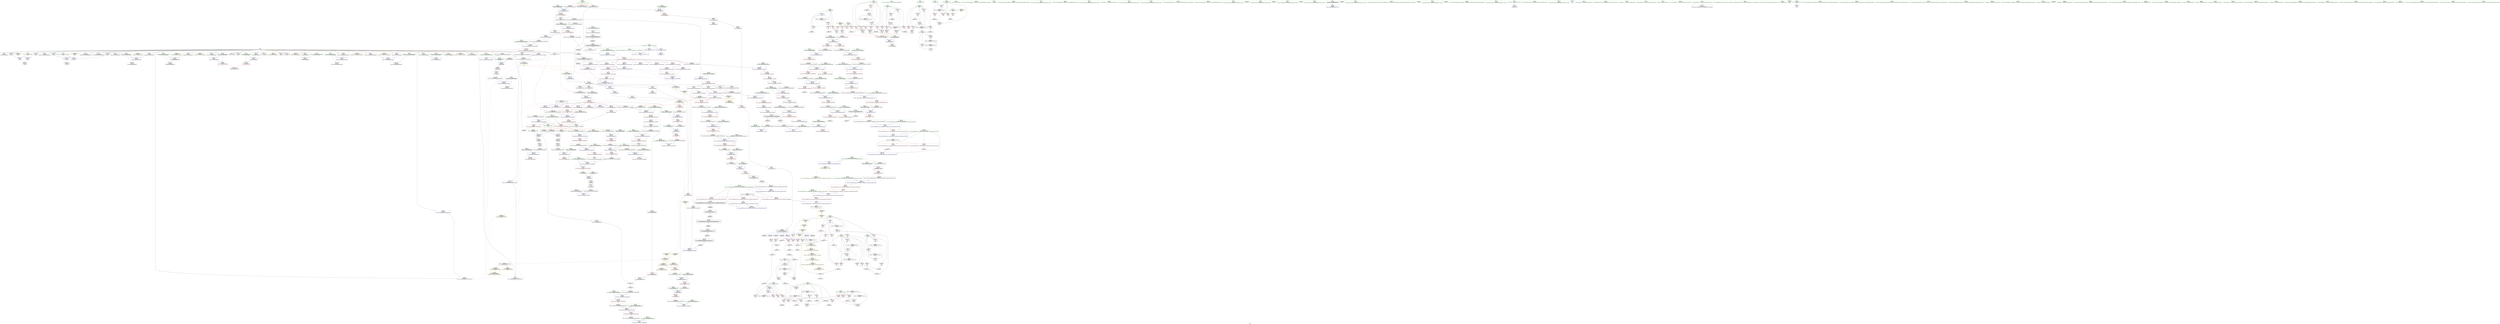 digraph "SVFG" {
	label="SVFG";

	Node0x55617df93da0 [shape=record,color=grey,label="{NodeID: 0\nNullPtr|{|<s31>45}}"];
	Node0x55617df93da0 -> Node0x55617e226ad0[style=solid];
	Node0x55617df93da0 -> Node0x55617e226bd0[style=solid];
	Node0x55617df93da0 -> Node0x55617e226ca0[style=solid];
	Node0x55617df93da0 -> Node0x55617e226d70[style=solid];
	Node0x55617df93da0 -> Node0x55617e226e40[style=solid];
	Node0x55617df93da0 -> Node0x55617e226f10[style=solid];
	Node0x55617df93da0 -> Node0x55617e226fe0[style=solid];
	Node0x55617df93da0 -> Node0x55617e2270b0[style=solid];
	Node0x55617df93da0 -> Node0x55617e227180[style=solid];
	Node0x55617df93da0 -> Node0x55617e227250[style=solid];
	Node0x55617df93da0 -> Node0x55617e227320[style=solid];
	Node0x55617df93da0 -> Node0x55617e2273f0[style=solid];
	Node0x55617df93da0 -> Node0x55617e2274c0[style=solid];
	Node0x55617df93da0 -> Node0x55617e227590[style=solid];
	Node0x55617df93da0 -> Node0x55617e227660[style=solid];
	Node0x55617df93da0 -> Node0x55617e227730[style=solid];
	Node0x55617df93da0 -> Node0x55617e227800[style=solid];
	Node0x55617df93da0 -> Node0x55617e2278d0[style=solid];
	Node0x55617df93da0 -> Node0x55617e2279a0[style=solid];
	Node0x55617df93da0 -> Node0x55617e227a70[style=solid];
	Node0x55617df93da0 -> Node0x55617e227b40[style=solid];
	Node0x55617df93da0 -> Node0x55617e227c10[style=solid];
	Node0x55617df93da0 -> Node0x55617e227ce0[style=solid];
	Node0x55617df93da0 -> Node0x55617e227db0[style=solid];
	Node0x55617df93da0 -> Node0x55617e227e80[style=solid];
	Node0x55617df93da0 -> Node0x55617e22a470[style=solid];
	Node0x55617df93da0 -> Node0x55617e23d2f0[style=solid];
	Node0x55617df93da0 -> Node0x55617e23d3c0[style=solid];
	Node0x55617df93da0 -> Node0x55617e23d490[style=solid];
	Node0x55617df93da0 -> Node0x55617e24bc40[style=solid];
	Node0x55617df93da0 -> Node0x55617e236110[style=solid];
	Node0x55617df93da0:s31 -> Node0x55617e2d4c40[style=solid,color=red];
	Node0x55617e234a90 [shape=record,color=grey,label="{NodeID: 775\n152 = Binary(150, 151, )\n}"];
	Node0x55617e234a90 -> Node0x55617e234910[style=solid];
	Node0x55617e22b340 [shape=record,color=blue,label="{NodeID: 443\n63\<--209\nhi\<--\nmain\n}"];
	Node0x55617e22b340 -> Node0x55617e278a80[style=dashed];
	Node0x55617e22e860 [shape=record,color=purple,label="{NodeID: 277\n404\<--402\nadd.ptr\<--\n_ZNSt6vectorIxSaIxEEixEm\n}"];
	Node0x55617e22e860 -> Node0x55617e2229a0[style=solid];
	Node0x55617e2d1a80 [shape=record,color=black,label="{NodeID: 1218\n596 = PHI(487, )\n1st arg _ZNSt12_Vector_baseIxSaIxEE17_M_create_storageEm }"];
	Node0x55617e2d1a80 -> Node0x55617e23d630[style=solid];
	Node0x55617e21eb10 [shape=record,color=green,label="{NodeID: 111\n723\<--724\n_ZSt17__throw_bad_allocv\<--_ZSt17__throw_bad_allocv_field_insensitive\n}"];
	Node0x55617e271910 [shape=record,color=yellow,style=double,label="{NodeID: 886\n73V_1 = ENCHI(MR_73V_0)\npts\{416 \}\nFun[_ZNSt6vectorIxSaIxEED2Ev]}"];
	Node0x55617e271910 -> Node0x55617e23c5f0[style=dashed];
	Node0x55617e228600 [shape=record,color=red,label="{NodeID: 388\n726\<--708\n\<--__n.addr\n_ZN9__gnu_cxx13new_allocatorIxE8allocateEmPKv\n}"];
	Node0x55617e228600 -> Node0x55617e235810[style=solid];
	Node0x55617e223910 [shape=record,color=black,label="{NodeID: 222\n732\<--728\n\<--call2\n_ZN9__gnu_cxx13new_allocatorIxE8allocateEmPKv\n}"];
	Node0x55617e223910 -> Node0x55617e2239e0[style=solid];
	Node0x55617e29b0b0 [shape=record,color=yellow,style=double,label="{NodeID: 1163\n16V_3 = CSCHI(MR_16V_2)\npts\{520001 \}\nCS[]|{<s0>7}}"];
	Node0x55617e29b0b0:s0 -> Node0x55617e29ab50[style=dashed,color=blue];
	Node0x55617e21fd60 [shape=record,color=green,label="{NodeID: 56\n340\<--341\nexn.slot\<--exn.slot_field_insensitive\n_ZNSt6vectorIxSaIxEEC2EmRKS0_\n}"];
	Node0x55617e21fd60 -> Node0x55617e231fa0[style=solid];
	Node0x55617e21fd60 -> Node0x55617e23c040[style=solid];
	Node0x55617e27a380 [shape=record,color=black,label="{NodeID: 831\nMR_48V_2 = PHI(MR_48V_5, MR_48V_1, )\npts\{74 \}\n}"];
	Node0x55617e27a380 -> Node0x55617e22b750[style=dashed];
	Node0x55617e23dd80 [shape=record,color=blue,label="{NodeID: 499\n666\<--664\nthis.addr\<--this\n_ZNSt12_Vector_baseIxSaIxEE11_M_allocateEm\n}"];
	Node0x55617e23dd80 -> Node0x55617e233ce0[style=dashed];
	Node0x55617e2315e0 [shape=record,color=red,label="{NodeID: 333\n291\<--79\n\<--i60\nmain\n}"];
	Node0x55617e2315e0 -> Node0x55617e235690[style=solid];
	Node0x55617e226e40 [shape=record,color=black,label="{NodeID: 167\n132\<--3\n\<--dummyVal\nmain\n}"];
	Node0x55617e1f2d00 [shape=record,color=green,label="{NodeID: 1\n7\<--1\n__dso_handle\<--dummyObj\nGlob }"];
	Node0x55617e28cf60 [shape=record,color=yellow,style=double,label="{NodeID: 942\n8V_1 = ENCHI(MR_8V_0)\npts\{341 \}\nFun[_ZNSt6vectorIxSaIxEEC2EmRKS0_]}"];
	Node0x55617e28cf60 -> Node0x55617e23c040[style=dashed];
	Node0x55617e234c10 [shape=record,color=grey,label="{NodeID: 776\n553 = Binary(552, 554, )\n|{<s0>36}}"];
	Node0x55617e234c10:s0 -> Node0x55617e2d2700[style=solid,color=red];
	Node0x55617e22b410 [shape=record,color=blue,label="{NodeID: 444\n61\<--209\nlo\<--\nmain\n}"];
	Node0x55617e22b410 -> Node0x55617e22fbe0[style=dashed];
	Node0x55617e22b410 -> Node0x55617e22fcb0[style=dashed];
	Node0x55617e22b410 -> Node0x55617e278580[style=dashed];
	Node0x55617e22e930 [shape=record,color=purple,label="{NodeID: 278\n621\<--619\nadd.ptr\<--\n_ZNSt12_Vector_baseIxSaIxEE17_M_create_storageEm\n}"];
	Node0x55617e22e930 -> Node0x55617e23d8a0[style=solid];
	Node0x55617e2d1bc0 [shape=record,color=black,label="{NodeID: 1219\n573 = PHI(482, )\n0th arg _ZNSt12_Vector_baseIxSaIxEE12_Vector_implC2ERKS0_ }"];
	Node0x55617e2d1bc0 -> Node0x55617e23d150[style=solid];
	Node0x55617e21ec10 [shape=record,color=green,label="{NodeID: 112\n728\<--729\ncall2\<--call2_field_insensitive\n_ZN9__gnu_cxx13new_allocatorIxE8allocateEmPKv\n}"];
	Node0x55617e21ec10 -> Node0x55617e223910[style=solid];
	Node0x55617e2719f0 [shape=record,color=yellow,style=double,label="{NodeID: 887\n14V_1 = ENCHI(MR_14V_0)\npts\{520000 \}\nFun[_ZNSt6vectorIxSaIxEED2Ev]|{|<s1>28|<s2>29}}"];
	Node0x55617e2719f0 -> Node0x55617e232620[style=dashed];
	Node0x55617e2719f0:s1 -> Node0x55617e28d990[style=dashed,color=red];
	Node0x55617e2719f0:s2 -> Node0x55617e28d990[style=dashed,color=red];
	Node0x55617e2286d0 [shape=record,color=red,label="{NodeID: 389\n739\<--736\nthis1\<--this.addr\n_ZNK9__gnu_cxx13new_allocatorIxE8max_sizeEv\n}"];
	Node0x55617e2239e0 [shape=record,color=black,label="{NodeID: 223\n702\<--732\n_ZN9__gnu_cxx13new_allocatorIxE8allocateEmPKv_ret\<--\n_ZN9__gnu_cxx13new_allocatorIxE8allocateEmPKv\n|{<s0>45}}"];
	Node0x55617e2239e0:s0 -> Node0x55617e2cf600[style=solid,color=blue];
	Node0x55617e29b190 [shape=record,color=yellow,style=double,label="{NodeID: 1164\n12V_2 = CSCHI(MR_12V_1)\npts\{729 \}\nCS[]|{<s0>50}}"];
	Node0x55617e29b190:s0 -> Node0x55617e29b9d0[style=dashed,color=blue];
	Node0x55617e21fe30 [shape=record,color=green,label="{NodeID: 57\n342\<--343\nehselector.slot\<--ehselector.slot_field_insensitive\n_ZNSt6vectorIxSaIxEEC2EmRKS0_\n}"];
	Node0x55617e21fe30 -> Node0x55617e232070[style=solid];
	Node0x55617e21fe30 -> Node0x55617e23c110[style=solid];
	Node0x55617e27a880 [shape=record,color=black,label="{NodeID: 832\nMR_50V_2 = PHI(MR_50V_5, MR_50V_1, )\npts\{76 \}\n}"];
	Node0x55617e27a880 -> Node0x55617e22b820[style=dashed];
	Node0x55617e23de50 [shape=record,color=blue,label="{NodeID: 500\n668\<--665\n__n.addr\<--__n\n_ZNSt12_Vector_baseIxSaIxEE11_M_allocateEm\n}"];
	Node0x55617e23de50 -> Node0x55617e233db0[style=dashed];
	Node0x55617e23de50 -> Node0x55617e233e80[style=dashed];
	Node0x55617e2316b0 [shape=record,color=red,label="{NodeID: 334\n170\<--169\n\<--call17\nmain\n}"];
	Node0x55617e2316b0 -> Node0x55617e24c4e0[style=solid];
	Node0x55617e226f10 [shape=record,color=black,label="{NodeID: 168\n133\<--3\n\<--dummyVal\nmain\n}"];
	Node0x55617e226f10 -> Node0x55617e22aa50[style=solid];
	Node0x55617e20c6c0 [shape=record,color=green,label="{NodeID: 2\n8\<--1\n_ZSt3cin\<--dummyObj\nGlob }"];
	Node0x55617e28d040 [shape=record,color=yellow,style=double,label="{NodeID: 943\n10V_1 = ENCHI(MR_10V_0)\npts\{343 \}\nFun[_ZNSt6vectorIxSaIxEEC2EmRKS0_]}"];
	Node0x55617e28d040 -> Node0x55617e23c110[style=dashed];
	Node0x55617e234d90 [shape=record,color=grey,label="{NodeID: 777\n552 = Binary(550, 551, )\n}"];
	Node0x55617e234d90 -> Node0x55617e234c10[style=solid];
	Node0x55617e22b4e0 [shape=record,color=blue,label="{NodeID: 445\n61\<--220\nlo\<--add40\nmain\n}"];
	Node0x55617e22b4e0 -> Node0x55617e274e80[style=dashed];
	Node0x55617e22ea00 [shape=record,color=red,label="{NodeID: 279\n90\<--43\n\<--ntc\nmain\n}"];
	Node0x55617e22ea00 -> Node0x55617e236b90[style=solid];
	Node0x55617e2d1d00 [shape=record,color=black,label="{NodeID: 1220\n574 = PHI(483, )\n1st arg _ZNSt12_Vector_baseIxSaIxEE12_Vector_implC2ERKS0_ }"];
	Node0x55617e2d1d00 -> Node0x55617e23d220[style=solid];
	Node0x55617e21ece0 [shape=record,color=green,label="{NodeID: 113\n730\<--731\n_Znwm\<--_Znwm_field_insensitive\n}"];
	Node0x55617e271ad0 [shape=record,color=yellow,style=double,label="{NodeID: 888\n16V_1 = ENCHI(MR_16V_0)\npts\{520001 \}\nFun[_ZNSt6vectorIxSaIxEED2Ev]}"];
	Node0x55617e271ad0 -> Node0x55617e2326f0[style=dashed];
	Node0x55617e2287a0 [shape=record,color=red,label="{NodeID: 390\n758\<--749\n\<--__first.addr\n_ZSt27__uninitialized_default_n_aIPxmxET_S1_T0_RSaIT1_E\n|{<s0>49}}"];
	Node0x55617e2287a0:s0 -> Node0x55617e2d0890[style=solid,color=red];
	Node0x55617e223ab0 [shape=record,color=black,label="{NodeID: 224\n734\<--741\n_ZNK9__gnu_cxx13new_allocatorIxE8max_sizeEv_ret\<--\n_ZNK9__gnu_cxx13new_allocatorIxE8max_sizeEv\n|{<s0>46}}"];
	Node0x55617e223ab0:s0 -> Node0x55617e2cf740[style=solid,color=blue];
	Node0x55617e29b2f0 [shape=record,color=yellow,style=double,label="{NodeID: 1165\n12V_2 = CSCHI(MR_12V_1)\npts\{729 \}\nCS[]|{<s0>51}}"];
	Node0x55617e29b2f0:s0 -> Node0x55617e29b190[style=dashed,color=blue];
	Node0x55617e21ff00 [shape=record,color=green,label="{NodeID: 58\n352\<--353\n_ZNSt12_Vector_baseIxSaIxEEC2EmRKS0_\<--_ZNSt12_Vector_baseIxSaIxEEC2EmRKS0__field_insensitive\n}"];
	Node0x55617e27ad80 [shape=record,color=black,label="{NodeID: 833\nMR_52V_2 = PHI(MR_52V_5, MR_52V_1, )\npts\{78 \}\n}"];
	Node0x55617e27ad80 -> Node0x55617e22bb60[style=dashed];
	Node0x55617e23df20 [shape=record,color=blue,label="{NodeID: 501\n689\<--687\n__a.addr\<--__a\n_ZNSt16allocator_traitsISaIxEE8allocateERS0_m\n}"];
	Node0x55617e23df20 -> Node0x55617e2282c0[style=dashed];
	Node0x55617e231780 [shape=record,color=red,label="{NodeID: 335\n176\<--175\n\<--call21\nmain\n}"];
	Node0x55617e231780 -> Node0x55617e24d260[style=solid];
	Node0x55617e226fe0 [shape=record,color=black,label="{NodeID: 169\n135\<--3\n\<--dummyVal\nmain\n}"];
	Node0x55617e226fe0 -> Node0x55617e22ab20[style=solid];
	Node0x55617e20b990 [shape=record,color=green,label="{NodeID: 3\n9\<--1\n.str\<--dummyObj\nGlob }"];
	Node0x55617e28d120 [shape=record,color=yellow,style=double,label="{NodeID: 944\n12V_1 = ENCHI(MR_12V_0)\npts\{729 \}\nFun[_ZNSt6vectorIxSaIxEEC2EmRKS0_]|{<s0>23}}"];
	Node0x55617e28d120:s0 -> Node0x55617e28fdf0[style=dashed,color=red];
	Node0x55617e234f10 [shape=record,color=grey,label="{NodeID: 778\n166 = Binary(165, 142, )\n}"];
	Node0x55617e234f10 -> Node0x55617e24c4e0[style=solid];
	Node0x55617e22b5b0 [shape=record,color=blue,label="{NodeID: 446\n63\<--223\nhi\<--\nmain\n}"];
	Node0x55617e22b5b0 -> Node0x55617e275380[style=dashed];
	Node0x55617e22ead0 [shape=record,color=red,label="{NodeID: 280\n89\<--45\n\<--test\nmain\n}"];
	Node0x55617e22ead0 -> Node0x55617e236b90[style=solid];
	Node0x55617e2d1e40 [shape=record,color=black,label="{NodeID: 1221\n793 = PHI(786, )\n0th arg _ZNSt27__uninitialized_default_n_1ILb1EE18__uninit_default_nIPxmEET_S3_T0_ }"];
	Node0x55617e2d1e40 -> Node0x55617e23e9b0[style=solid];
	Node0x55617e2240d0 [shape=record,color=green,label="{NodeID: 114\n736\<--737\nthis.addr\<--this.addr_field_insensitive\n_ZNK9__gnu_cxx13new_allocatorIxE8max_sizeEv\n}"];
	Node0x55617e2240d0 -> Node0x55617e2286d0[style=solid];
	Node0x55617e2240d0 -> Node0x55617e23e330[style=solid];
	Node0x55617e271bb0 [shape=record,color=yellow,style=double,label="{NodeID: 889\n18V_1 = ENCHI(MR_18V_0)\npts\{520002 \}\nFun[_ZNSt6vectorIxSaIxEED2Ev]|{<s0>28|<s1>29}}"];
	Node0x55617e271bb0:s0 -> Node0x55617e28da70[style=dashed,color=red];
	Node0x55617e271bb0:s1 -> Node0x55617e28da70[style=dashed,color=red];
	Node0x55617e228870 [shape=record,color=red,label="{NodeID: 391\n759\<--751\n\<--__n.addr\n_ZSt27__uninitialized_default_n_aIPxmxET_S1_T0_RSaIT1_E\n|{<s0>49}}"];
	Node0x55617e228870:s0 -> Node0x55617e2d09a0[style=solid,color=red];
	Node0x55617e223b80 [shape=record,color=black,label="{NodeID: 225\n745\<--760\n_ZSt27__uninitialized_default_n_aIPxmxET_S1_T0_RSaIT1_E_ret\<--call\n_ZSt27__uninitialized_default_n_aIPxmxET_S1_T0_RSaIT1_E\n|{<s0>35}}"];
	Node0x55617e223b80:s0 -> Node0x55617e2cf240[style=solid,color=blue];
	Node0x55617e29b450 [shape=record,color=yellow,style=double,label="{NodeID: 1166\n96V_2 = CSCHI(MR_96V_1)\npts\{520000 520001 520002 \}\nCS[]|{<s0>32|<s1>32|<s2>32}}"];
	Node0x55617e29b450:s0 -> Node0x55617e23d700[style=dashed,color=red];
	Node0x55617e29b450:s1 -> Node0x55617e23d7d0[style=dashed,color=red];
	Node0x55617e29b450:s2 -> Node0x55617e23d8a0[style=dashed,color=red];
	Node0x55617e220000 [shape=record,color=green,label="{NodeID: 59\n356\<--357\n_ZNSt6vectorIxSaIxEE21_M_default_initializeEm\<--_ZNSt6vectorIxSaIxEE21_M_default_initializeEm_field_insensitive\n}"];
	Node0x55617e27b280 [shape=record,color=black,label="{NodeID: 834\nMR_54V_2 = PHI(MR_54V_5, MR_54V_1, )\npts\{80 \}\n}"];
	Node0x55617e27b280 -> Node0x55617e22bc30[style=dashed];
	Node0x55617e23dff0 [shape=record,color=blue,label="{NodeID: 502\n691\<--688\n__n.addr\<--__n\n_ZNSt16allocator_traitsISaIxEE8allocateERS0_m\n}"];
	Node0x55617e23dff0 -> Node0x55617e228390[style=dashed];
	Node0x55617e231850 [shape=record,color=red,label="{NodeID: 336\n186\<--185\n\<--call26\nmain\n}"];
	Node0x55617e231850 -> Node0x55617e24c960[style=solid];
	Node0x55617e2270b0 [shape=record,color=black,label="{NodeID: 170\n310\<--3\nlpad.val\<--dummyVal\nmain\n}"];
	Node0x55617e20ba20 [shape=record,color=green,label="{NodeID: 4\n12\<--1\n\<--dummyObj\nCan only get source location for instruction, argument, global var or function.}"];
	Node0x55617e28d200 [shape=record,color=yellow,style=double,label="{NodeID: 945\n14V_1 = ENCHI(MR_14V_0)\npts\{520000 \}\nFun[_ZNSt6vectorIxSaIxEEC2EmRKS0_]|{<s0>22}}"];
	Node0x55617e28d200:s0 -> Node0x55617e28a650[style=dashed,color=red];
	Node0x55617e235090 [shape=record,color=grey,label="{NodeID: 779\n304 = Binary(303, 87, )\n}"];
	Node0x55617e235090 -> Node0x55617e22bf70[style=solid];
	Node0x55617e22b680 [shape=record,color=blue,label="{NodeID: 447\n65\<--227\nmi\<--\nmain\n}"];
	Node0x55617e22b680 -> Node0x55617e230330[style=dashed];
	Node0x55617e22b680 -> Node0x55617e278f80[style=dashed];
	Node0x55617e22eba0 [shape=record,color=red,label="{NodeID: 281\n295\<--45\n\<--test\nmain\n}"];
	Node0x55617e2d1f80 [shape=record,color=black,label="{NodeID: 1222\n794 = PHI(787, )\n1st arg _ZNSt27__uninitialized_default_n_1ILb1EE18__uninit_default_nIPxmEET_S3_T0_ }"];
	Node0x55617e2d1f80 -> Node0x55617e23ea80[style=solid];
	Node0x55617e224160 [shape=record,color=green,label="{NodeID: 115\n749\<--750\n__first.addr\<--__first.addr_field_insensitive\n_ZSt27__uninitialized_default_n_aIPxmxET_S1_T0_RSaIT1_E\n}"];
	Node0x55617e224160 -> Node0x55617e2287a0[style=solid];
	Node0x55617e224160 -> Node0x55617e23e400[style=solid];
	Node0x55617e228940 [shape=record,color=red,label="{NodeID: 392\n769\<--766\nthis1\<--this.addr\n_ZNSt12_Vector_baseIxSaIxEE19_M_get_Tp_allocatorEv\n}"];
	Node0x55617e228940 -> Node0x55617e22e5f0[style=solid];
	Node0x55617e223c50 [shape=record,color=black,label="{NodeID: 226\n771\<--770\n\<--_M_impl\n_ZNSt12_Vector_baseIxSaIxEE19_M_get_Tp_allocatorEv\n}"];
	Node0x55617e223c50 -> Node0x55617e223d20[style=solid];
	Node0x55617e29b5b0 [shape=record,color=yellow,style=double,label="{NodeID: 1167\n96V_3 = CSCHI(MR_96V_2)\npts\{520000 520001 520002 \}\nCS[]|{<s0>22|<s1>22|<s2>22}}"];
	Node0x55617e29b5b0:s0 -> Node0x55617e29ac30[style=dashed,color=blue];
	Node0x55617e29b5b0:s1 -> Node0x55617e29ad90[style=dashed,color=blue];
	Node0x55617e29b5b0:s2 -> Node0x55617e29ae70[style=dashed,color=blue];
	Node0x55617e220100 [shape=record,color=green,label="{NodeID: 60\n366\<--367\n_ZNSt12_Vector_baseIxSaIxEED2Ev\<--_ZNSt12_Vector_baseIxSaIxEED2Ev_field_insensitive\n}"];
	Node0x55617e27b780 [shape=record,color=black,label="{NodeID: 835\nMR_12V_2 = PHI(MR_12V_3, MR_12V_1, )\npts\{729 \}\n|{<s0>7}}"];
	Node0x55617e27b780:s0 -> Node0x55617e28d120[style=dashed,color=red];
	Node0x55617e23e0c0 [shape=record,color=blue,label="{NodeID: 503\n706\<--703\nthis.addr\<--this\n_ZN9__gnu_cxx13new_allocatorIxE8allocateEmPKv\n}"];
	Node0x55617e23e0c0 -> Node0x55617e228460[style=dashed];
	Node0x55617e231920 [shape=record,color=red,label="{NodeID: 337\n241\<--240\n\<--call49\nmain\n}"];
	Node0x55617e231920 -> Node0x55617e24d3e0[style=solid];
	Node0x55617e227180 [shape=record,color=black,label="{NodeID: 171\n311\<--3\nlpad.val83\<--dummyVal\nmain\n}"];
	Node0x55617e20bcd0 [shape=record,color=green,label="{NodeID: 5\n82\<--1\n\<--dummyObj\nCan only get source location for instruction, argument, global var or function.}"];
	Node0x55617e28d2e0 [shape=record,color=yellow,style=double,label="{NodeID: 946\n16V_1 = ENCHI(MR_16V_0)\npts\{520001 \}\nFun[_ZNSt6vectorIxSaIxEEC2EmRKS0_]|{<s0>22}}"];
	Node0x55617e28d2e0:s0 -> Node0x55617e28a650[style=dashed,color=red];
	Node0x55617e235210 [shape=record,color=grey,label="{NodeID: 780\n259 = Binary(258, 257, )\n}"];
	Node0x55617e235210 -> Node0x55617e22ba90[style=solid];
	Node0x55617e22b750 [shape=record,color=blue,label="{NodeID: 448\n73\<--157\nstarted42\<--\nmain\n}"];
	Node0x55617e22b750 -> Node0x55617e230dc0[style=dashed];
	Node0x55617e22b750 -> Node0x55617e230e90[style=dashed];
	Node0x55617e22b750 -> Node0x55617e22b8f0[style=dashed];
	Node0x55617e22b750 -> Node0x55617e27a380[style=dashed];
	Node0x55617e22ec70 [shape=record,color=red,label="{NodeID: 282\n303\<--45\n\<--test\nmain\n}"];
	Node0x55617e22ec70 -> Node0x55617e235090[style=solid];
	Node0x55617e2d20c0 [shape=record,color=black,label="{NodeID: 1223\n331 = PHI(51, )\n0th arg _ZNSt6vectorIxSaIxEEC2EmRKS0_ }"];
	Node0x55617e2d20c0 -> Node0x55617e22c110[style=solid];
	Node0x55617e224230 [shape=record,color=green,label="{NodeID: 116\n751\<--752\n__n.addr\<--__n.addr_field_insensitive\n_ZSt27__uninitialized_default_n_aIPxmxET_S1_T0_RSaIT1_E\n}"];
	Node0x55617e224230 -> Node0x55617e228870[style=solid];
	Node0x55617e224230 -> Node0x55617e23e4d0[style=solid];
	Node0x55617e228a10 [shape=record,color=red,label="{NodeID: 393\n786\<--776\n\<--__first.addr\n_ZSt25__uninitialized_default_nIPxmET_S1_T0_\n|{<s0>50}}"];
	Node0x55617e228a10:s0 -> Node0x55617e2d1e40[style=solid,color=red];
	Node0x55617e223d20 [shape=record,color=black,label="{NodeID: 227\n764\<--771\n_ZNSt12_Vector_baseIxSaIxEE19_M_get_Tp_allocatorEv_ret\<--\n_ZNSt12_Vector_baseIxSaIxEE19_M_get_Tp_allocatorEv\n|{<s0>26|<s1>34}}"];
	Node0x55617e223d20:s0 -> Node0x55617e2cefc0[style=solid,color=blue];
	Node0x55617e223d20:s1 -> Node0x55617e2cf100[style=solid,color=blue];
	Node0x55617e29b710 [shape=record,color=yellow,style=double,label="{NodeID: 1168\n12V_2 = CSCHI(MR_12V_1)\npts\{729 \}\nCS[]|{<s0>23}}"];
	Node0x55617e29b710:s0 -> Node0x55617e29af50[style=dashed,color=blue];
	Node0x55617e220200 [shape=record,color=green,label="{NodeID: 61\n374\<--375\n__gxx_personality_v0\<--__gxx_personality_v0_field_insensitive\n}"];
	Node0x55617e27bc80 [shape=record,color=black,label="{NodeID: 836\nMR_14V_2 = PHI(MR_14V_3, MR_14V_1, )\npts\{520000 \}\n|{<s0>7}}"];
	Node0x55617e27bc80:s0 -> Node0x55617e28d200[style=dashed,color=red];
	Node0x55617e23e190 [shape=record,color=blue,label="{NodeID: 504\n708\<--704\n__n.addr\<--__n\n_ZN9__gnu_cxx13new_allocatorIxE8allocateEmPKv\n}"];
	Node0x55617e23e190 -> Node0x55617e228530[style=dashed];
	Node0x55617e23e190 -> Node0x55617e228600[style=dashed];
	Node0x55617e2319f0 [shape=record,color=red,label="{NodeID: 338\n247\<--246\n\<--call53\nmain\n}"];
	Node0x55617e2319f0 -> Node0x55617e24cf60[style=solid];
	Node0x55617e227250 [shape=record,color=black,label="{NodeID: 172\n359\<--3\n\<--dummyVal\n_ZNSt6vectorIxSaIxEEC2EmRKS0_\n}"];
	Node0x55617e20bd60 [shape=record,color=green,label="{NodeID: 6\n87\<--1\n\<--dummyObj\nCan only get source location for instruction, argument, global var or function.}"];
	Node0x55617e28d3c0 [shape=record,color=yellow,style=double,label="{NodeID: 947\n18V_1 = ENCHI(MR_18V_0)\npts\{520002 \}\nFun[_ZNSt6vectorIxSaIxEEC2EmRKS0_]|{<s0>22}}"];
	Node0x55617e28d3c0:s0 -> Node0x55617e28a650[style=dashed,color=red];
	Node0x55617e235390 [shape=record,color=grey,label="{NodeID: 781\n270 = Binary(269, 142, )\n}"];
	Node0x55617e235390 -> Node0x55617e235990[style=solid];
	Node0x55617e22b820 [shape=record,color=blue,label="{NodeID: 449\n75\<--82\ni43\<--\nmain\n}"];
	Node0x55617e22b820 -> Node0x55617e230f60[style=dashed];
	Node0x55617e22b820 -> Node0x55617e231030[style=dashed];
	Node0x55617e22b820 -> Node0x55617e231100[style=dashed];
	Node0x55617e22b820 -> Node0x55617e2311d0[style=dashed];
	Node0x55617e22b820 -> Node0x55617e22b9c0[style=dashed];
	Node0x55617e22b820 -> Node0x55617e27a880[style=dashed];
	Node0x55617e22ed40 [shape=record,color=red,label="{NodeID: 283\n97\<--47\n\<--n\nmain\n}"];
	Node0x55617e22ed40 -> Node0x55617e228120[style=solid];
	Node0x55617e2d2200 [shape=record,color=black,label="{NodeID: 1224\n332 = PHI(98, )\n1st arg _ZNSt6vectorIxSaIxEEC2EmRKS0_ }"];
	Node0x55617e2d2200 -> Node0x55617e22c1e0[style=solid];
	Node0x55617e224300 [shape=record,color=green,label="{NodeID: 117\n753\<--754\n.addr\<--.addr_field_insensitive\n_ZSt27__uninitialized_default_n_aIPxmxET_S1_T0_RSaIT1_E\n}"];
	Node0x55617e224300 -> Node0x55617e23e5a0[style=solid];
	Node0x55617e228ae0 [shape=record,color=red,label="{NodeID: 394\n787\<--778\n\<--__n.addr\n_ZSt25__uninitialized_default_nIPxmET_S1_T0_\n|{<s0>50}}"];
	Node0x55617e228ae0:s0 -> Node0x55617e2d1f80[style=solid,color=red];
	Node0x55617e223df0 [shape=record,color=black,label="{NodeID: 228\n773\<--788\n_ZSt25__uninitialized_default_nIPxmET_S1_T0__ret\<--call\n_ZSt25__uninitialized_default_nIPxmET_S1_T0_\n|{<s0>49}}"];
	Node0x55617e223df0:s0 -> Node0x55617e2cf880[style=solid,color=blue];
	Node0x55617e29b870 [shape=record,color=yellow,style=double,label="{NodeID: 1169\n12V_2 = CSCHI(MR_12V_1)\npts\{729 \}\nCS[]|{<s0>35}}"];
	Node0x55617e29b870:s0 -> Node0x55617e29b710[style=dashed,color=blue];
	Node0x55617e220300 [shape=record,color=green,label="{NodeID: 62\n380\<--381\nthis.addr\<--this.addr_field_insensitive\n_ZNSaIxED2Ev\n}"];
	Node0x55617e220300 -> Node0x55617e232140[style=solid];
	Node0x55617e220300 -> Node0x55617e23c1e0[style=solid];
	Node0x55617e27c180 [shape=record,color=black,label="{NodeID: 837\nMR_58V_2 = PHI(MR_58V_3, MR_58V_1, )\npts\{520001 520002 \}\n|{<s0>7|<s1>7}}"];
	Node0x55617e27c180:s0 -> Node0x55617e28d2e0[style=dashed,color=red];
	Node0x55617e27c180:s1 -> Node0x55617e28d3c0[style=dashed,color=red];
	Node0x55617e23e260 [shape=record,color=blue,label="{NodeID: 505\n710\<--705\n.addr\<--\n_ZN9__gnu_cxx13new_allocatorIxE8allocateEmPKv\n}"];
	Node0x55617e231ac0 [shape=record,color=red,label="{NodeID: 339\n274\<--273\n\<--call66\nmain\n}"];
	Node0x55617e231ac0 -> Node0x55617e235990[style=solid];
	Node0x55617e227320 [shape=record,color=black,label="{NodeID: 173\n360\<--3\n\<--dummyVal\n_ZNSt6vectorIxSaIxEEC2EmRKS0_\n}"];
	Node0x55617e227320 -> Node0x55617e23c040[style=solid];
	Node0x55617e20be20 [shape=record,color=green,label="{NodeID: 7\n142\<--1\n\<--dummyObj\nCan only get source location for instruction, argument, global var or function.}"];
	Node0x55617e235510 [shape=record,color=grey,label="{NodeID: 782\n122 = Binary(121, 87, )\n}"];
	Node0x55617e235510 -> Node0x55617e22a7e0[style=solid];
	Node0x55617e22b8f0 [shape=record,color=blue,label="{NodeID: 450\n73\<--250\nstarted42\<--add55\nmain\n}"];
	Node0x55617e22b8f0 -> Node0x55617e230dc0[style=dashed];
	Node0x55617e22b8f0 -> Node0x55617e230e90[style=dashed];
	Node0x55617e22b8f0 -> Node0x55617e22b8f0[style=dashed];
	Node0x55617e22b8f0 -> Node0x55617e27a380[style=dashed];
	Node0x55617e22ee10 [shape=record,color=red,label="{NodeID: 284\n111\<--47\n\<--n\nmain\n}"];
	Node0x55617e22ee10 -> Node0x55617e236d10[style=solid];
	Node0x55617e2d2340 [shape=record,color=black,label="{NodeID: 1225\n333 = PHI(53, )\n2nd arg _ZNSt6vectorIxSaIxEEC2EmRKS0_ }"];
	Node0x55617e2d2340 -> Node0x55617e23bf70[style=solid];
	Node0x55617e2243d0 [shape=record,color=green,label="{NodeID: 118\n761\<--762\n_ZSt25__uninitialized_default_nIPxmET_S1_T0_\<--_ZSt25__uninitialized_default_nIPxmET_S1_T0__field_insensitive\n}"];
	Node0x55617e228bb0 [shape=record,color=red,label="{NodeID: 395\n803\<--795\n\<--__first.addr\n_ZNSt27__uninitialized_default_n_1ILb1EE18__uninit_default_nIPxmEET_S3_T0_\n|{<s0>51}}"];
	Node0x55617e228bb0:s0 -> Node0x55617e2d31b0[style=solid,color=red];
	Node0x55617e223ec0 [shape=record,color=black,label="{NodeID: 229\n792\<--806\n_ZNSt27__uninitialized_default_n_1ILb1EE18__uninit_default_nIPxmEET_S3_T0__ret\<--call\n_ZNSt27__uninitialized_default_n_1ILb1EE18__uninit_default_nIPxmEET_S3_T0_\n|{<s0>50}}"];
	Node0x55617e223ec0:s0 -> Node0x55617e2cf9c0[style=solid,color=blue];
	Node0x55617e29b9d0 [shape=record,color=yellow,style=double,label="{NodeID: 1170\n12V_2 = CSCHI(MR_12V_1)\npts\{729 \}\nCS[]|{<s0>49}}"];
	Node0x55617e29b9d0:s0 -> Node0x55617e29b870[style=dashed,color=blue];
	Node0x55617e2203d0 [shape=record,color=green,label="{NodeID: 63\n386\<--387\n_ZN9__gnu_cxx13new_allocatorIxED2Ev\<--_ZN9__gnu_cxx13new_allocatorIxED2Ev_field_insensitive\n}"];
	Node0x55617e23e330 [shape=record,color=blue,label="{NodeID: 506\n736\<--735\nthis.addr\<--this\n_ZNK9__gnu_cxx13new_allocatorIxE8max_sizeEv\n}"];
	Node0x55617e23e330 -> Node0x55617e2286d0[style=dashed];
	Node0x55617e231b90 [shape=record,color=red,label="{NodeID: 340\n324\<--321\nthis1\<--this.addr\n_ZNSaIxEC2Ev\n}"];
	Node0x55617e231b90 -> Node0x55617e222590[style=solid];
	Node0x55617e2273f0 [shape=record,color=black,label="{NodeID: 174\n362\<--3\n\<--dummyVal\n_ZNSt6vectorIxSaIxEEC2EmRKS0_\n}"];
	Node0x55617e2273f0 -> Node0x55617e23c110[style=solid];
	Node0x55617e21c2b0 [shape=record,color=green,label="{NodeID: 8\n144\<--1\n\<--dummyObj\nCan only get source location for instruction, argument, global var or function.}"];
	Node0x55617e235690 [shape=record,color=grey,label="{NodeID: 783\n292 = Binary(291, 87, )\n}"];
	Node0x55617e235690 -> Node0x55617e22bea0[style=solid];
	Node0x55617e22b9c0 [shape=record,color=blue,label="{NodeID: 451\n75\<--254\ni43\<--inc57\nmain\n}"];
	Node0x55617e22b9c0 -> Node0x55617e230f60[style=dashed];
	Node0x55617e22b9c0 -> Node0x55617e231030[style=dashed];
	Node0x55617e22b9c0 -> Node0x55617e231100[style=dashed];
	Node0x55617e22b9c0 -> Node0x55617e2311d0[style=dashed];
	Node0x55617e22b9c0 -> Node0x55617e22b9c0[style=dashed];
	Node0x55617e22b9c0 -> Node0x55617e27a880[style=dashed];
	Node0x55617e22eee0 [shape=record,color=red,label="{NodeID: 285\n162\<--47\n\<--n\nmain\n}"];
	Node0x55617e22eee0 -> Node0x55617e236890[style=solid];
	Node0x55617e2d2480 [shape=record,color=black,label="{NodeID: 1226\n880 = PHI(540, )\n0th arg _ZNSt12_Vector_baseIxSaIxEE13_M_deallocateEPxm }"];
	Node0x55617e2d2480 -> Node0x55617e23f5e0[style=solid];
	Node0x55617e2244d0 [shape=record,color=green,label="{NodeID: 119\n766\<--767\nthis.addr\<--this.addr_field_insensitive\n_ZNSt12_Vector_baseIxSaIxEE19_M_get_Tp_allocatorEv\n}"];
	Node0x55617e2244d0 -> Node0x55617e228940[style=solid];
	Node0x55617e2244d0 -> Node0x55617e23e670[style=solid];
	Node0x55617e228c80 [shape=record,color=red,label="{NodeID: 396\n804\<--797\n\<--__n.addr\n_ZNSt27__uninitialized_default_n_1ILb1EE18__uninit_default_nIPxmEET_S3_T0_\n|{<s0>51}}"];
	Node0x55617e228c80:s0 -> Node0x55617e2d32c0[style=solid,color=red];
	Node0x55617e223f90 [shape=record,color=black,label="{NodeID: 230\n810\<--829\n_ZSt6fill_nIPxmxET_S1_T0_RKT1__ret\<--call1\n_ZSt6fill_nIPxmxET_S1_T0_RKT1_\n|{<s0>51}}"];
	Node0x55617e223f90:s0 -> Node0x55617e2cec00[style=solid,color=blue];
	Node0x55617e2c73f0 [shape=record,color=black,label="{NodeID: 1171\n298 = PHI()\n}"];
	Node0x55617e2204d0 [shape=record,color=green,label="{NodeID: 64\n392\<--393\nthis.addr\<--this.addr_field_insensitive\n_ZNSt6vectorIxSaIxEEixEm\n}"];
	Node0x55617e2204d0 -> Node0x55617e232210[style=solid];
	Node0x55617e2204d0 -> Node0x55617e23c2b0[style=solid];
	Node0x55617e23e400 [shape=record,color=blue,label="{NodeID: 507\n749\<--746\n__first.addr\<--__first\n_ZSt27__uninitialized_default_n_aIPxmxET_S1_T0_RSaIT1_E\n}"];
	Node0x55617e23e400 -> Node0x55617e2287a0[style=dashed];
	Node0x55617e231c60 [shape=record,color=red,label="{NodeID: 341\n347\<--334\nthis1\<--this.addr\n_ZNSt6vectorIxSaIxEEC2EmRKS0_\n|{|<s2>23}}"];
	Node0x55617e231c60 -> Node0x55617e222660[style=solid];
	Node0x55617e231c60 -> Node0x55617e222730[style=solid];
	Node0x55617e231c60:s2 -> Node0x55617e2d4d80[style=solid,color=red];
	Node0x55617e2274c0 [shape=record,color=black,label="{NodeID: 175\n371\<--3\nlpad.val\<--dummyVal\n_ZNSt6vectorIxSaIxEEC2EmRKS0_\n}"];
	Node0x55617e21c340 [shape=record,color=green,label="{NodeID: 9\n154\<--1\n\<--dummyObj\nCan only get source location for instruction, argument, global var or function.}"];
	Node0x55617e235810 [shape=record,color=grey,label="{NodeID: 784\n727 = Binary(726, 554, )\n}"];
	Node0x55617e22ba90 [shape=record,color=blue,label="{NodeID: 452\n49\<--259\nkth\<--sub59\nmain\n}"];
	Node0x55617e22ba90 -> Node0x55617e281b80[style=dashed];
	Node0x55617e22efb0 [shape=record,color=red,label="{NodeID: 286\n233\<--47\n\<--n\nmain\n}"];
	Node0x55617e22efb0 -> Node0x55617e235f90[style=solid];
	Node0x55617e2d25c0 [shape=record,color=black,label="{NodeID: 1227\n881 = PHI(543, )\n1st arg _ZNSt12_Vector_baseIxSaIxEE13_M_deallocateEPxm }"];
	Node0x55617e2d25c0 -> Node0x55617e23f6b0[style=solid];
	Node0x55617e2245a0 [shape=record,color=green,label="{NodeID: 120\n776\<--777\n__first.addr\<--__first.addr_field_insensitive\n_ZSt25__uninitialized_default_nIPxmET_S1_T0_\n}"];
	Node0x55617e2245a0 -> Node0x55617e228a10[style=solid];
	Node0x55617e2245a0 -> Node0x55617e23e740[style=solid];
	Node0x55617e28a460 [shape=record,color=yellow,style=double,label="{NodeID: 895\n92V_1 = ENCHI(MR_92V_0)\npts\{475 \}\nFun[_ZNSt12_Vector_baseIxSaIxEEC2EmRKS0_]}"];
	Node0x55617e28a460 -> Node0x55617e23cad0[style=dashed];
	Node0x55617e228d50 [shape=record,color=red,label="{NodeID: 397\n823\<--814\n\<--__first.addr\n_ZSt6fill_nIPxmxET_S1_T0_RKT1_\n|{<s0>52}}"];
	Node0x55617e228d50:s0 -> Node0x55617e2d1750[style=solid,color=red];
	Node0x55617e22c2e0 [shape=record,color=black,label="{NodeID: 231\n833\<--870\n_ZSt10__fill_n_aIPxmxEN9__gnu_cxx11__enable_ifIXsr11__is_scalarIT1_EE7__valueET_E6__typeES4_T0_RKS3__ret\<--\n_ZSt10__fill_n_aIPxmxEN9__gnu_cxx11__enable_ifIXsr11__is_scalarIT1_EE7__valueET_E6__typeES4_T0_RKS3_\n|{<s0>53}}"];
	Node0x55617e22c2e0:s0 -> Node0x55617e2cee80[style=solid,color=blue];
	Node0x55617e2c67b0 [shape=record,color=black,label="{NodeID: 1172\n83 = PHI()\n}"];
	Node0x55617e2205a0 [shape=record,color=green,label="{NodeID: 65\n394\<--395\n__n.addr\<--__n.addr_field_insensitive\n_ZNSt6vectorIxSaIxEEixEm\n}"];
	Node0x55617e2205a0 -> Node0x55617e2322e0[style=solid];
	Node0x55617e2205a0 -> Node0x55617e23c380[style=solid];
	Node0x55617e27d080 [shape=record,color=black,label="{NodeID: 840\nMR_182V_3 = PHI(MR_182V_4, MR_182V_2, )\npts\{838 \}\n}"];
	Node0x55617e27d080 -> Node0x55617e228fc0[style=dashed];
	Node0x55617e27d080 -> Node0x55617e229090[style=dashed];
	Node0x55617e27d080 -> Node0x55617e229160[style=dashed];
	Node0x55617e27d080 -> Node0x55617e23f440[style=dashed];
	Node0x55617e23e4d0 [shape=record,color=blue,label="{NodeID: 508\n751\<--747\n__n.addr\<--__n\n_ZSt27__uninitialized_default_n_aIPxmxET_S1_T0_RSaIT1_E\n}"];
	Node0x55617e23e4d0 -> Node0x55617e228870[style=dashed];
	Node0x55617e231d30 [shape=record,color=red,label="{NodeID: 342\n349\<--336\n\<--__n.addr\n_ZNSt6vectorIxSaIxEEC2EmRKS0_\n|{<s0>22}}"];
	Node0x55617e231d30:s0 -> Node0x55617e2d1040[style=solid,color=red];
	Node0x55617e227590 [shape=record,color=black,label="{NodeID: 176\n372\<--3\nlpad.val2\<--dummyVal\n_ZNSt6vectorIxSaIxEEC2EmRKS0_\n}"];
	Node0x55617e21c400 [shape=record,color=green,label="{NodeID: 10\n157\<--1\n\<--dummyObj\nCan only get source location for instruction, argument, global var or function.}"];
	Node0x55617e235990 [shape=record,color=grey,label="{NodeID: 785\n275 = Binary(270, 274, )\n}"];
	Node0x55617e235990 -> Node0x55617e237010[style=solid];
	Node0x55617e22bb60 [shape=record,color=blue,label="{NodeID: 453\n77\<--262\nans\<--\nmain\n}"];
	Node0x55617e22bb60 -> Node0x55617e282080[style=dashed];
	Node0x55617e22f080 [shape=record,color=red,label="{NodeID: 287\n266\<--47\n\<--n\nmain\n}"];
	Node0x55617e22f080 -> Node0x55617e236a10[style=solid];
	Node0x55617e2d2700 [shape=record,color=black,label="{NodeID: 1228\n882 = PHI(553, )\n2nd arg _ZNSt12_Vector_baseIxSaIxEE13_M_deallocateEPxm }"];
	Node0x55617e2d2700 -> Node0x55617e23f780[style=solid];
	Node0x55617e224670 [shape=record,color=green,label="{NodeID: 121\n778\<--779\n__n.addr\<--__n.addr_field_insensitive\n_ZSt25__uninitialized_default_nIPxmET_S1_T0_\n}"];
	Node0x55617e224670 -> Node0x55617e228ae0[style=solid];
	Node0x55617e224670 -> Node0x55617e23e810[style=solid];
	Node0x55617e28a540 [shape=record,color=yellow,style=double,label="{NodeID: 896\n94V_1 = ENCHI(MR_94V_0)\npts\{477 \}\nFun[_ZNSt12_Vector_baseIxSaIxEEC2EmRKS0_]}"];
	Node0x55617e28a540 -> Node0x55617e23cba0[style=dashed];
	Node0x55617e228e20 [shape=record,color=red,label="{NodeID: 398\n827\<--816\n\<--__n.addr\n_ZSt6fill_nIPxmxET_S1_T0_RKT1_\n|{<s0>53}}"];
	Node0x55617e228e20:s0 -> Node0x55617e2d43e0[style=solid,color=red];
	Node0x55617e22c370 [shape=record,color=black,label="{NodeID: 232\n872\<--877\n_ZSt12__niter_baseIPxET_S1__ret\<--\n_ZSt12__niter_baseIPxET_S1_\n|{<s0>52}}"];
	Node0x55617e22c370:s0 -> Node0x55617e2ced40[style=solid,color=blue];
	Node0x55617e2cded0 [shape=record,color=black,label="{NodeID: 1173\n119 = PHI()\n}"];
	Node0x55617e220670 [shape=record,color=green,label="{NodeID: 66\n411\<--412\nthis.addr\<--this.addr_field_insensitive\n_ZNSt6vectorIxSaIxEED2Ev\n}"];
	Node0x55617e220670 -> Node0x55617e232480[style=solid];
	Node0x55617e220670 -> Node0x55617e23c450[style=solid];
	Node0x55617e27d580 [shape=record,color=black,label="{NodeID: 841\nMR_190V_3 = PHI(MR_190V_4, MR_190V_2, )\npts\{846 \}\n}"];
	Node0x55617e27d580 -> Node0x55617e2294a0[style=dashed];
	Node0x55617e27d580 -> Node0x55617e229570[style=dashed];
	Node0x55617e27d580 -> Node0x55617e23f370[style=dashed];
	Node0x55617e23e5a0 [shape=record,color=blue,label="{NodeID: 509\n753\<--748\n.addr\<--\n_ZSt27__uninitialized_default_n_aIPxmxET_S1_T0_RSaIT1_E\n}"];
	Node0x55617e231e00 [shape=record,color=red,label="{NodeID: 343\n354\<--336\n\<--__n.addr\n_ZNSt6vectorIxSaIxEEC2EmRKS0_\n|{<s0>23}}"];
	Node0x55617e231e00:s0 -> Node0x55617e2d4ec0[style=solid,color=red];
	Node0x55617e227660 [shape=record,color=black,label="{NodeID: 177\n437\<--3\n\<--dummyVal\n_ZNSt6vectorIxSaIxEED2Ev\n}"];
	Node0x55617e21c4c0 [shape=record,color=green,label="{NodeID: 11\n262\<--1\n\<--dummyObj\nCan only get source location for instruction, argument, global var or function.}"];
	Node0x55617e28d880 [shape=record,color=yellow,style=double,label="{NodeID: 952\n109V_1 = ENCHI(MR_109V_0)\npts\{538 \}\nFun[_ZNSt12_Vector_baseIxSaIxEED2Ev]}"];
	Node0x55617e28d880 -> Node0x55617e23d080[style=dashed];
	Node0x55617e235b10 [shape=record,color=grey,label="{NodeID: 786\n674 = cmp(673, 157, )\n}"];
	Node0x55617e22bc30 [shape=record,color=blue,label="{NodeID: 454\n79\<--82\ni60\<--\nmain\n}"];
	Node0x55617e22bc30 -> Node0x55617e231370[style=dashed];
	Node0x55617e22bc30 -> Node0x55617e231440[style=dashed];
	Node0x55617e22bc30 -> Node0x55617e231510[style=dashed];
	Node0x55617e22bc30 -> Node0x55617e2315e0[style=dashed];
	Node0x55617e22bc30 -> Node0x55617e22bea0[style=dashed];
	Node0x55617e22bc30 -> Node0x55617e27b280[style=dashed];
	Node0x55617e22f150 [shape=record,color=red,label="{NodeID: 288\n200\<--49\n\<--kth\nmain\n}"];
	Node0x55617e22f150 -> Node0x55617e236410[style=solid];
	Node0x55617e2d2840 [shape=record,color=black,label="{NodeID: 1229\n451 = PHI(325, )\n0th arg _ZN9__gnu_cxx13new_allocatorIxEC2Ev }"];
	Node0x55617e2d2840 -> Node0x55617e23c6c0[style=solid];
	Node0x55617e224740 [shape=record,color=green,label="{NodeID: 122\n780\<--781\n__assignable\<--__assignable_field_insensitive\n_ZSt25__uninitialized_default_nIPxmET_S1_T0_\n}"];
	Node0x55617e224740 -> Node0x55617e23e8e0[style=solid];
	Node0x55617e28a650 [shape=record,color=yellow,style=double,label="{NodeID: 897\n96V_1 = ENCHI(MR_96V_0)\npts\{520000 520001 520002 \}\nFun[_ZNSt12_Vector_baseIxSaIxEEC2EmRKS0_]|{<s0>31|<s1>31|<s2>31}}"];
	Node0x55617e28a650:s0 -> Node0x55617e23d2f0[style=dashed,color=red];
	Node0x55617e28a650:s1 -> Node0x55617e23d3c0[style=dashed,color=red];
	Node0x55617e28a650:s2 -> Node0x55617e23d490[style=dashed,color=red];
	Node0x55617e228ef0 [shape=record,color=red,label="{NodeID: 399\n828\<--818\n\<--__value.addr\n_ZSt6fill_nIPxmxET_S1_T0_RKT1_\n|{<s0>53}}"];
	Node0x55617e228ef0:s0 -> Node0x55617e2d44f0[style=solid,color=red];
	Node0x55617e22c440 [shape=record,color=black,label="{NodeID: 233\n897\<--896\n\<--_M_impl\n_ZNSt12_Vector_baseIxSaIxEE13_M_deallocateEPxm\n|{<s0>54}}"];
	Node0x55617e22c440:s0 -> Node0x55617e2d1420[style=solid,color=red];
	Node0x55617e2cdfd0 [shape=record,color=black,label="{NodeID: 1174\n23 = PHI()\n}"];
	Node0x55617e220740 [shape=record,color=green,label="{NodeID: 67\n413\<--414\nexn.slot\<--exn.slot_field_insensitive\n_ZNSt6vectorIxSaIxEED2Ev\n}"];
	Node0x55617e220740 -> Node0x55617e232550[style=solid];
	Node0x55617e220740 -> Node0x55617e23c520[style=solid];
	Node0x55617e27da80 [shape=record,color=black,label="{NodeID: 842\nMR_12V_2 = PHI(MR_12V_3, MR_12V_1, )\npts\{729 \}\n|{|<s1>53}}"];
	Node0x55617e27da80 -> Node0x55617e23f2a0[style=dashed];
	Node0x55617e27da80:s1 -> Node0x55617e29b2f0[style=dashed,color=blue];
	Node0x55617e23e670 [shape=record,color=blue,label="{NodeID: 510\n766\<--765\nthis.addr\<--this\n_ZNSt12_Vector_baseIxSaIxEE19_M_get_Tp_allocatorEv\n}"];
	Node0x55617e23e670 -> Node0x55617e228940[style=dashed];
	Node0x55617e231ed0 [shape=record,color=red,label="{NodeID: 344\n350\<--338\n\<--__a.addr\n_ZNSt6vectorIxSaIxEEC2EmRKS0_\n|{<s0>22}}"];
	Node0x55617e231ed0:s0 -> Node0x55617e2d1150[style=solid,color=red];
	Node0x55617e227730 [shape=record,color=black,label="{NodeID: 178\n438\<--3\n\<--dummyVal\n_ZNSt6vectorIxSaIxEED2Ev\n}"];
	Node0x55617e227730 -> Node0x55617e23c520[style=solid];
	Node0x55617e21c5c0 [shape=record,color=green,label="{NodeID: 12\n287\<--1\n\<--dummyObj\nCan only get source location for instruction, argument, global var or function.}"];
	Node0x55617e28d990 [shape=record,color=yellow,style=double,label="{NodeID: 953\n14V_1 = ENCHI(MR_14V_0)\npts\{520000 \}\nFun[_ZNSt12_Vector_baseIxSaIxEED2Ev]}"];
	Node0x55617e28d990 -> Node0x55617e233180[style=dashed];
	Node0x55617e28d990 -> Node0x55617e233320[style=dashed];
	Node0x55617e235c90 [shape=record,color=grey,label="{NodeID: 787\n857 = cmp(856, 157, )\n}"];
	Node0x55617e22bd00 [shape=record,color=blue,label="{NodeID: 455\n77\<--282\nans\<--add72\nmain\n}"];
	Node0x55617e22bd00 -> Node0x55617e282080[style=dashed];
	Node0x55617e22f220 [shape=record,color=red,label="{NodeID: 289\n203\<--49\n\<--kth\nmain\n}"];
	Node0x55617e22f220 -> Node0x55617e236590[style=solid];
	Node0x55617e2d2980 [shape=record,color=black,label="{NodeID: 1230\n532 = PHI(364, 434, 442, )\n0th arg _ZNSt12_Vector_baseIxSaIxEED2Ev }"];
	Node0x55617e2d2980 -> Node0x55617e23cee0[style=solid];
	Node0x55617e224810 [shape=record,color=green,label="{NodeID: 123\n789\<--790\n_ZNSt27__uninitialized_default_n_1ILb1EE18__uninit_default_nIPxmEET_S3_T0_\<--_ZNSt27__uninitialized_default_n_1ILb1EE18__uninit_default_nIPxmEET_S3_T0__field_insensitive\n}"];
	Node0x55617e228fc0 [shape=record,color=red,label="{NodeID: 400\n860\<--837\n\<--__first.addr\n_ZSt10__fill_n_aIPxmxEN9__gnu_cxx11__enable_ifIXsr11__is_scalarIT1_EE7__valueET_E6__typeES4_T0_RKS3_\n}"];
	Node0x55617e228fc0 -> Node0x55617e23f2a0[style=solid];
	Node0x55617e22c510 [shape=record,color=black,label="{NodeID: 234\n931\<--930\n\<--\n_ZNSt16allocator_traitsISaIxEE10deallocateERS0_Pxm\n|{<s0>57}}"];
	Node0x55617e22c510:s0 -> Node0x55617e2d3b10[style=solid,color=red];
	Node0x55617e2ce0d0 [shape=record,color=black,label="{NodeID: 1175\n93 = PHI()\n}"];
	Node0x55617e220810 [shape=record,color=green,label="{NodeID: 68\n415\<--416\nehselector.slot\<--ehselector.slot_field_insensitive\n_ZNSt6vectorIxSaIxEED2Ev\n}"];
	Node0x55617e220810 -> Node0x55617e23c5f0[style=solid];
	Node0x55617e23e740 [shape=record,color=blue,label="{NodeID: 511\n776\<--774\n__first.addr\<--__first\n_ZSt25__uninitialized_default_nIPxmET_S1_T0_\n}"];
	Node0x55617e23e740 -> Node0x55617e228a10[style=dashed];
	Node0x55617e231fa0 [shape=record,color=red,label="{NodeID: 345\n369\<--340\nexn\<--exn.slot\n_ZNSt6vectorIxSaIxEEC2EmRKS0_\n}"];
	Node0x55617e227800 [shape=record,color=black,label="{NodeID: 179\n440\<--3\n\<--dummyVal\n_ZNSt6vectorIxSaIxEED2Ev\n}"];
	Node0x55617e227800 -> Node0x55617e23c5f0[style=solid];
	Node0x55617e21c6c0 [shape=record,color=green,label="{NodeID: 13\n554\<--1\n\<--dummyObj\nCan only get source location for instruction, argument, global var or function.}"];
	Node0x55617e28da70 [shape=record,color=yellow,style=double,label="{NodeID: 954\n18V_1 = ENCHI(MR_18V_0)\npts\{520002 \}\nFun[_ZNSt12_Vector_baseIxSaIxEED2Ev]}"];
	Node0x55617e28da70 -> Node0x55617e233250[style=dashed];
	Node0x55617e235e10 [shape=record,color=grey,label="{NodeID: 788\n188 = cmp(187, 157, )\n}"];
	Node0x55617e22bdd0 [shape=record,color=blue,label="{NodeID: 456\n49\<--286\nkth\<--dec\nmain\n}"];
	Node0x55617e22bdd0 -> Node0x55617e281b80[style=dashed];
	Node0x55617e22f2f0 [shape=record,color=red,label="{NodeID: 290\n216\<--49\n\<--kth\nmain\n}"];
	Node0x55617e22f2f0 -> Node0x55617e236710[style=solid];
	Node0x55617e2d2c60 [shape=record,color=black,label="{NodeID: 1231\n980 = PHI(973, )\n0th arg _ZSt8_DestroyIPxEvT_S1_ }"];
	Node0x55617e2d2c60 -> Node0x55617e23ffa0[style=solid];
	Node0x55617e224910 [shape=record,color=green,label="{NodeID: 124\n795\<--796\n__first.addr\<--__first.addr_field_insensitive\n_ZNSt27__uninitialized_default_n_1ILb1EE18__uninit_default_nIPxmEET_S3_T0_\n}"];
	Node0x55617e224910 -> Node0x55617e228bb0[style=solid];
	Node0x55617e224910 -> Node0x55617e23e9b0[style=solid];
	Node0x55617e229090 [shape=record,color=red,label="{NodeID: 401\n866\<--837\n\<--__first.addr\n_ZSt10__fill_n_aIPxmxEN9__gnu_cxx11__enable_ifIXsr11__is_scalarIT1_EE7__valueET_E6__typeES4_T0_RKS3_\n}"];
	Node0x55617e229090 -> Node0x55617e22e6c0[style=solid];
	Node0x55617e22c5e0 [shape=record,color=black,label="{NodeID: 235\n953\<--952\n\<--\n_ZN9__gnu_cxx13new_allocatorIxE10deallocateEPxm\n}"];
	Node0x55617e2ce230 [shape=record,color=black,label="{NodeID: 1176\n94 = PHI()\n}"];
	Node0x55617e2208e0 [shape=record,color=green,label="{NodeID: 69\n429\<--430\n_ZNSt12_Vector_baseIxSaIxEE19_M_get_Tp_allocatorEv\<--_ZNSt12_Vector_baseIxSaIxEE19_M_get_Tp_allocatorEv_field_insensitive\n}"];
	Node0x55617e23e810 [shape=record,color=blue,label="{NodeID: 512\n778\<--775\n__n.addr\<--__n\n_ZSt25__uninitialized_default_nIPxmET_S1_T0_\n}"];
	Node0x55617e23e810 -> Node0x55617e228ae0[style=dashed];
	Node0x55617e232070 [shape=record,color=red,label="{NodeID: 346\n370\<--342\nsel\<--ehselector.slot\n_ZNSt6vectorIxSaIxEEC2EmRKS0_\n}"];
	Node0x55617e2278d0 [shape=record,color=black,label="{NodeID: 180\n492\<--3\n\<--dummyVal\n_ZNSt12_Vector_baseIxSaIxEEC2EmRKS0_\n}"];
	Node0x55617e21c7c0 [shape=record,color=green,label="{NodeID: 14\n741\<--1\n\<--dummyObj\nCan only get source location for instruction, argument, global var or function.}"];
	Node0x55617e235f90 [shape=record,color=grey,label="{NodeID: 789\n234 = cmp(232, 233, )\n}"];
	Node0x55617e22bea0 [shape=record,color=blue,label="{NodeID: 457\n79\<--292\ni60\<--inc76\nmain\n}"];
	Node0x55617e22bea0 -> Node0x55617e231370[style=dashed];
	Node0x55617e22bea0 -> Node0x55617e231440[style=dashed];
	Node0x55617e22bea0 -> Node0x55617e231510[style=dashed];
	Node0x55617e22bea0 -> Node0x55617e2315e0[style=dashed];
	Node0x55617e22bea0 -> Node0x55617e22bea0[style=dashed];
	Node0x55617e22bea0 -> Node0x55617e27b280[style=dashed];
	Node0x55617e22f3c0 [shape=record,color=red,label="{NodeID: 291\n258\<--49\n\<--kth\nmain\n}"];
	Node0x55617e22f3c0 -> Node0x55617e235210[style=solid];
	Node0x55617e2d2d70 [shape=record,color=black,label="{NodeID: 1232\n981 = PHI(974, )\n1st arg _ZSt8_DestroyIPxEvT_S1_ }"];
	Node0x55617e2d2d70 -> Node0x55617e240070[style=solid];
	Node0x55617e2249e0 [shape=record,color=green,label="{NodeID: 125\n797\<--798\n__n.addr\<--__n.addr_field_insensitive\n_ZNSt27__uninitialized_default_n_1ILb1EE18__uninit_default_nIPxmEET_S3_T0_\n}"];
	Node0x55617e2249e0 -> Node0x55617e228c80[style=solid];
	Node0x55617e2249e0 -> Node0x55617e23ea80[style=solid];
	Node0x55617e229160 [shape=record,color=red,label="{NodeID: 402\n870\<--837\n\<--__first.addr\n_ZSt10__fill_n_aIPxmxEN9__gnu_cxx11__enable_ifIXsr11__is_scalarIT1_EE7__valueET_E6__typeES4_T0_RKS3_\n}"];
	Node0x55617e229160 -> Node0x55617e22c2e0[style=solid];
	Node0x55617e22c6b0 [shape=record,color=purple,label="{NodeID: 236\n22\<--4\n\<--_ZStL8__ioinit\n__cxx_global_var_init\n}"];
	Node0x55617e2ce300 [shape=record,color=black,label="{NodeID: 1177\n116 = PHI(389, )\n}"];
	Node0x55617e2209e0 [shape=record,color=green,label="{NodeID: 70\n432\<--433\n_ZSt8_DestroyIPxxEvT_S1_RSaIT0_E\<--_ZSt8_DestroyIPxxEvT_S1_RSaIT0_E_field_insensitive\n}"];
	Node0x55617e23e8e0 [shape=record,color=blue,label="{NodeID: 513\n780\<--785\n__assignable\<--\n_ZSt25__uninitialized_default_nIPxmET_S1_T0_\n}"];
	Node0x55617e232140 [shape=record,color=red,label="{NodeID: 347\n383\<--380\nthis1\<--this.addr\n_ZNSaIxED2Ev\n}"];
	Node0x55617e232140 -> Node0x55617e222800[style=solid];
	Node0x55617e2279a0 [shape=record,color=black,label="{NodeID: 181\n493\<--3\n\<--dummyVal\n_ZNSt12_Vector_baseIxSaIxEEC2EmRKS0_\n}"];
	Node0x55617e2279a0 -> Node0x55617e23cad0[style=solid];
	Node0x55617e21c8c0 [shape=record,color=green,label="{NodeID: 15\n785\<--1\n\<--dummyObj\nCan only get source location for instruction, argument, global var or function.}"];
	Node0x55617e28dc30 [shape=record,color=yellow,style=double,label="{NodeID: 956\n107V_1 = ENCHI(MR_107V_0)\npts\{536 \}\nFun[_ZNSt12_Vector_baseIxSaIxEED2Ev]}"];
	Node0x55617e28dc30 -> Node0x55617e23cfb0[style=dashed];
	Node0x55617e236110 [shape=record,color=grey,label="{NodeID: 790\n894 = cmp(893, 3, )\n}"];
	Node0x55617e22bf70 [shape=record,color=blue,label="{NodeID: 458\n45\<--304\ntest\<--inc81\nmain\n}"];
	Node0x55617e22bf70 -> Node0x55617e277680[style=dashed];
	Node0x55617e22f490 [shape=record,color=red,label="{NodeID: 292\n278\<--49\n\<--kth\nmain\n}"];
	Node0x55617e22f490 -> Node0x55617e237190[style=solid];
	Node0x55617e2d2e80 [shape=record,color=black,label="{NodeID: 1233\n653 = PHI(645, )\n0th arg _ZN9__gnu_cxx13new_allocatorIxEC2ERKS1_ }"];
	Node0x55617e2d2e80 -> Node0x55617e23dbe0[style=solid];
	Node0x55617e224ab0 [shape=record,color=green,label="{NodeID: 126\n799\<--800\nref.tmp\<--ref.tmp_field_insensitive\n_ZNSt27__uninitialized_default_n_1ILb1EE18__uninit_default_nIPxmEET_S3_T0_\n|{|<s1>51}}"];
	Node0x55617e224ab0 -> Node0x55617e23eb50[style=solid];
	Node0x55617e224ab0:s1 -> Node0x55617e2d3400[style=solid,color=red];
	Node0x55617e229230 [shape=record,color=red,label="{NodeID: 403\n853\<--839\n\<--__n.addr\n_ZSt10__fill_n_aIPxmxEN9__gnu_cxx11__enable_ifIXsr11__is_scalarIT1_EE7__valueET_E6__typeES4_T0_RKS3_\n}"];
	Node0x55617e229230 -> Node0x55617e23f1d0[style=solid];
	Node0x55617e22c780 [shape=record,color=purple,label="{NodeID: 237\n297\<--9\n\<--.str\nmain\n}"];
	Node0x55617e2ce4c0 [shape=record,color=black,label="{NodeID: 1178\n169 = PHI(389, )\n}"];
	Node0x55617e2ce4c0 -> Node0x55617e2316b0[style=solid];
	Node0x55617e220ae0 [shape=record,color=green,label="{NodeID: 71\n447\<--448\n__clang_call_terminate\<--__clang_call_terminate_field_insensitive\n}"];
	Node0x55617e23e9b0 [shape=record,color=blue,label="{NodeID: 514\n795\<--793\n__first.addr\<--__first\n_ZNSt27__uninitialized_default_n_1ILb1EE18__uninit_default_nIPxmEET_S3_T0_\n}"];
	Node0x55617e23e9b0 -> Node0x55617e228bb0[style=dashed];
	Node0x55617e232210 [shape=record,color=red,label="{NodeID: 348\n398\<--392\nthis1\<--this.addr\n_ZNSt6vectorIxSaIxEEixEm\n}"];
	Node0x55617e232210 -> Node0x55617e2228d0[style=solid];
	Node0x55617e227a70 [shape=record,color=black,label="{NodeID: 182\n495\<--3\n\<--dummyVal\n_ZNSt12_Vector_baseIxSaIxEEC2EmRKS0_\n}"];
	Node0x55617e227a70 -> Node0x55617e23cba0[style=solid];
	Node0x55617e21c9c0 [shape=record,color=green,label="{NodeID: 16\n4\<--6\n_ZStL8__ioinit\<--_ZStL8__ioinit_field_insensitive\nGlob }"];
	Node0x55617e21c9c0 -> Node0x55617e22c6b0[style=solid];
	Node0x55617e236290 [shape=record,color=grey,label="{NodeID: 791\n148 = cmp(146, 147, )\n}"];
	Node0x55617e22c040 [shape=record,color=blue,label="{NodeID: 459\n321\<--320\nthis.addr\<--this\n_ZNSaIxEC2Ev\n}"];
	Node0x55617e22c040 -> Node0x55617e231b90[style=dashed];
	Node0x55617e22f560 [shape=record,color=red,label="{NodeID: 293\n285\<--49\n\<--kth\nmain\n}"];
	Node0x55617e22f560 -> Node0x55617e234790[style=solid];
	Node0x55617e2d2f90 [shape=record,color=black,label="{NodeID: 1234\n654 = PHI(647, )\n1st arg _ZN9__gnu_cxx13new_allocatorIxEC2ERKS1_ }"];
	Node0x55617e2d2f90 -> Node0x55617e23dcb0[style=solid];
	Node0x55617e224b80 [shape=record,color=green,label="{NodeID: 127\n807\<--808\n_ZSt6fill_nIPxmxET_S1_T0_RKT1_\<--_ZSt6fill_nIPxmxET_S1_T0_RKT1__field_insensitive\n}"];
	Node0x55617e229300 [shape=record,color=red,label="{NodeID: 404\n850\<--841\n\<--__value.addr\n_ZSt10__fill_n_aIPxmxEN9__gnu_cxx11__enable_ifIXsr11__is_scalarIT1_EE7__valueET_E6__typeES4_T0_RKS3_\n}"];
	Node0x55617e229300 -> Node0x55617e229640[style=solid];
	Node0x55617e22c850 [shape=record,color=purple,label="{NodeID: 238\n1008\<--11\nllvm.global_ctors_0\<--llvm.global_ctors\nGlob }"];
	Node0x55617e22c850 -> Node0x55617e22a270[style=solid];
	Node0x55617e2ce5c0 [shape=record,color=black,label="{NodeID: 1179\n175 = PHI(389, )\n}"];
	Node0x55617e2ce5c0 -> Node0x55617e231780[style=solid];
	Node0x55617e220be0 [shape=record,color=green,label="{NodeID: 72\n452\<--453\nthis.addr\<--this.addr_field_insensitive\n_ZN9__gnu_cxx13new_allocatorIxEC2Ev\n}"];
	Node0x55617e220be0 -> Node0x55617e2327c0[style=solid];
	Node0x55617e220be0 -> Node0x55617e23c6c0[style=solid];
	Node0x55617e23ea80 [shape=record,color=blue,label="{NodeID: 515\n797\<--794\n__n.addr\<--__n\n_ZNSt27__uninitialized_default_n_1ILb1EE18__uninit_default_nIPxmEET_S3_T0_\n}"];
	Node0x55617e23ea80 -> Node0x55617e228c80[style=dashed];
	Node0x55617e2322e0 [shape=record,color=red,label="{NodeID: 349\n403\<--394\n\<--__n.addr\n_ZNSt6vectorIxSaIxEEixEm\n}"];
	Node0x55617e227b40 [shape=record,color=black,label="{NodeID: 183\n503\<--3\nlpad.val\<--dummyVal\n_ZNSt12_Vector_baseIxSaIxEEC2EmRKS0_\n}"];
	Node0x55617e21cac0 [shape=record,color=green,label="{NodeID: 17\n11\<--15\nllvm.global_ctors\<--llvm.global_ctors_field_insensitive\nGlob }"];
	Node0x55617e21cac0 -> Node0x55617e22c850[style=solid];
	Node0x55617e21cac0 -> Node0x55617e22c920[style=solid];
	Node0x55617e21cac0 -> Node0x55617e22ca20[style=solid];
	Node0x55617e236410 [shape=record,color=grey,label="{NodeID: 792\n201 = cmp(199, 200, )\n}"];
	Node0x55617e22c110 [shape=record,color=blue,label="{NodeID: 460\n334\<--331\nthis.addr\<--this\n_ZNSt6vectorIxSaIxEEC2EmRKS0_\n}"];
	Node0x55617e22c110 -> Node0x55617e231c60[style=dashed];
	Node0x55617e22f630 [shape=record,color=red,label="{NodeID: 294\n308\<--55\nexn\<--exn.slot\nmain\n}"];
	Node0x55617e2d30a0 [shape=record,color=black,label="{NodeID: 1235\n735 = PHI(715, )\n0th arg _ZNK9__gnu_cxx13new_allocatorIxE8max_sizeEv }"];
	Node0x55617e2d30a0 -> Node0x55617e23e330[style=solid];
	Node0x55617e224c80 [shape=record,color=green,label="{NodeID: 128\n814\<--815\n__first.addr\<--__first.addr_field_insensitive\n_ZSt6fill_nIPxmxET_S1_T0_RKT1_\n}"];
	Node0x55617e224c80 -> Node0x55617e228d50[style=solid];
	Node0x55617e224c80 -> Node0x55617e23ec20[style=solid];
	Node0x55617e2293d0 [shape=record,color=red,label="{NodeID: 405\n859\<--843\n\<--__tmp\n_ZSt10__fill_n_aIPxmxEN9__gnu_cxx11__enable_ifIXsr11__is_scalarIT1_EE7__valueET_E6__typeES4_T0_RKS3_\n}"];
	Node0x55617e2293d0 -> Node0x55617e23f2a0[style=solid];
	Node0x55617e22c920 [shape=record,color=purple,label="{NodeID: 239\n1009\<--11\nllvm.global_ctors_1\<--llvm.global_ctors\nGlob }"];
	Node0x55617e22c920 -> Node0x55617e22a370[style=solid];
	Node0x55617e2ce700 [shape=record,color=black,label="{NodeID: 1180\n185 = PHI(389, )\n}"];
	Node0x55617e2ce700 -> Node0x55617e231850[style=solid];
	Node0x55617e220cb0 [shape=record,color=green,label="{NodeID: 73\n459\<--460\nthis.addr\<--this.addr_field_insensitive\n_ZN9__gnu_cxx13new_allocatorIxED2Ev\n}"];
	Node0x55617e220cb0 -> Node0x55617e232890[style=solid];
	Node0x55617e220cb0 -> Node0x55617e23c790[style=solid];
	Node0x55617e23eb50 [shape=record,color=blue,label="{NodeID: 516\n799\<--157\nref.tmp\<--\n_ZNSt27__uninitialized_default_n_1ILb1EE18__uninit_default_nIPxmEET_S3_T0_\n|{<s0>51}}"];
	Node0x55617e23eb50:s0 -> Node0x55617e28e310[style=dashed,color=red];
	Node0x55617e2323b0 [shape=record,color=red,label="{NodeID: 350\n402\<--401\n\<--_M_start\n_ZNSt6vectorIxSaIxEEixEm\n}"];
	Node0x55617e2323b0 -> Node0x55617e22e860[style=solid];
	Node0x55617e227c10 [shape=record,color=black,label="{NodeID: 184\n504\<--3\nlpad.val2\<--dummyVal\n_ZNSt12_Vector_baseIxSaIxEEC2EmRKS0_\n}"];
	Node0x55617e21cbc0 [shape=record,color=green,label="{NodeID: 18\n16\<--17\n__cxx_global_var_init\<--__cxx_global_var_init_field_insensitive\n}"];
	Node0x55617e236590 [shape=record,color=grey,label="{NodeID: 793\n207 = cmp(203, 206, )\n}"];
	Node0x55617e22c1e0 [shape=record,color=blue,label="{NodeID: 461\n336\<--332\n__n.addr\<--__n\n_ZNSt6vectorIxSaIxEEC2EmRKS0_\n}"];
	Node0x55617e22c1e0 -> Node0x55617e231d30[style=dashed];
	Node0x55617e22c1e0 -> Node0x55617e231e00[style=dashed];
	Node0x55617e22f700 [shape=record,color=red,label="{NodeID: 295\n309\<--57\nsel\<--ehselector.slot\nmain\n}"];
	Node0x55617e2d31b0 [shape=record,color=black,label="{NodeID: 1236\n811 = PHI(803, )\n0th arg _ZSt6fill_nIPxmxET_S1_T0_RKT1_ }"];
	Node0x55617e2d31b0 -> Node0x55617e23ec20[style=solid];
	Node0x55617e224d50 [shape=record,color=green,label="{NodeID: 129\n816\<--817\n__n.addr\<--__n.addr_field_insensitive\n_ZSt6fill_nIPxmxET_S1_T0_RKT1_\n}"];
	Node0x55617e224d50 -> Node0x55617e228e20[style=solid];
	Node0x55617e224d50 -> Node0x55617e23ecf0[style=solid];
	Node0x55617e28ad30 [shape=record,color=yellow,style=double,label="{NodeID: 904\n22V_1 = ENCHI(MR_22V_0)\npts\{44 \}\nFun[main]}"];
	Node0x55617e28ad30 -> Node0x55617e22ea00[style=dashed];
	Node0x55617e2294a0 [shape=record,color=red,label="{NodeID: 406\n856\<--845\n\<--__niter\n_ZSt10__fill_n_aIPxmxEN9__gnu_cxx11__enable_ifIXsr11__is_scalarIT1_EE7__valueET_E6__typeES4_T0_RKS3_\n}"];
	Node0x55617e2294a0 -> Node0x55617e235c90[style=solid];
	Node0x55617e22ca20 [shape=record,color=purple,label="{NodeID: 240\n1010\<--11\nllvm.global_ctors_2\<--llvm.global_ctors\nGlob }"];
	Node0x55617e22ca20 -> Node0x55617e22a470[style=solid];
	Node0x55617e2ce840 [shape=record,color=black,label="{NodeID: 1181\n273 = PHI(389, )\n}"];
	Node0x55617e2ce840 -> Node0x55617e231ac0[style=solid];
	Node0x55617e220d80 [shape=record,color=green,label="{NodeID: 74\n468\<--469\nthis.addr\<--this.addr_field_insensitive\n_ZNSt12_Vector_baseIxSaIxEEC2EmRKS0_\n}"];
	Node0x55617e220d80 -> Node0x55617e232960[style=solid];
	Node0x55617e220d80 -> Node0x55617e23c860[style=solid];
	Node0x55617e23ec20 [shape=record,color=blue,label="{NodeID: 517\n814\<--811\n__first.addr\<--__first\n_ZSt6fill_nIPxmxET_S1_T0_RKT1_\n}"];
	Node0x55617e23ec20 -> Node0x55617e228d50[style=dashed];
	Node0x55617e232480 [shape=record,color=red,label="{NodeID: 351\n418\<--411\nthis1\<--this.addr\n_ZNSt6vectorIxSaIxEED2Ev\n}"];
	Node0x55617e232480 -> Node0x55617e222a70[style=solid];
	Node0x55617e232480 -> Node0x55617e222b40[style=solid];
	Node0x55617e232480 -> Node0x55617e222c10[style=solid];
	Node0x55617e232480 -> Node0x55617e222ce0[style=solid];
	Node0x55617e232480 -> Node0x55617e222db0[style=solid];
	Node0x55617e227ce0 [shape=record,color=black,label="{NodeID: 185\n561\<--3\n\<--dummyVal\n_ZNSt12_Vector_baseIxSaIxEED2Ev\n}"];
	Node0x55617e21ccc0 [shape=record,color=green,label="{NodeID: 19\n20\<--21\n_ZNSt8ios_base4InitC1Ev\<--_ZNSt8ios_base4InitC1Ev_field_insensitive\n}"];
	Node0x55617e236710 [shape=record,color=grey,label="{NodeID: 794\n217 = cmp(215, 216, )\n}"];
	Node0x55617e23bf70 [shape=record,color=blue,label="{NodeID: 462\n338\<--333\n__a.addr\<--__a\n_ZNSt6vectorIxSaIxEEC2EmRKS0_\n}"];
	Node0x55617e23bf70 -> Node0x55617e231ed0[style=dashed];
	Node0x55617e22f7d0 [shape=record,color=red,label="{NodeID: 296\n110\<--59\n\<--i\nmain\n}"];
	Node0x55617e22f7d0 -> Node0x55617e236d10[style=solid];
	Node0x55617e2d32c0 [shape=record,color=black,label="{NodeID: 1237\n812 = PHI(804, )\n1st arg _ZSt6fill_nIPxmxET_S1_T0_RKT1_ }"];
	Node0x55617e2d32c0 -> Node0x55617e23ecf0[style=solid];
	Node0x55617e224e20 [shape=record,color=green,label="{NodeID: 130\n818\<--819\n__value.addr\<--__value.addr_field_insensitive\n_ZSt6fill_nIPxmxET_S1_T0_RKT1_\n}"];
	Node0x55617e224e20 -> Node0x55617e228ef0[style=solid];
	Node0x55617e224e20 -> Node0x55617e23edc0[style=solid];
	Node0x55617e229570 [shape=record,color=red,label="{NodeID: 407\n863\<--845\n\<--__niter\n_ZSt10__fill_n_aIPxmxEN9__gnu_cxx11__enable_ifIXsr11__is_scalarIT1_EE7__valueET_E6__typeES4_T0_RKS3_\n}"];
	Node0x55617e229570 -> Node0x55617e24c660[style=solid];
	Node0x55617e22cb20 [shape=record,color=purple,label="{NodeID: 241\n400\<--399\n_M_impl\<--\n_ZNSt6vectorIxSaIxEEixEm\n}"];
	Node0x55617e2ce980 [shape=record,color=black,label="{NodeID: 1182\n240 = PHI(389, )\n}"];
	Node0x55617e2ce980 -> Node0x55617e231920[style=solid];
	Node0x55617e220e50 [shape=record,color=green,label="{NodeID: 75\n470\<--471\n__n.addr\<--__n.addr_field_insensitive\n_ZNSt12_Vector_baseIxSaIxEEC2EmRKS0_\n}"];
	Node0x55617e220e50 -> Node0x55617e232a30[style=solid];
	Node0x55617e220e50 -> Node0x55617e23c930[style=solid];
	Node0x55617e23ecf0 [shape=record,color=blue,label="{NodeID: 518\n816\<--812\n__n.addr\<--__n\n_ZSt6fill_nIPxmxET_S1_T0_RKT1_\n}"];
	Node0x55617e23ecf0 -> Node0x55617e228e20[style=dashed];
	Node0x55617e232550 [shape=record,color=red,label="{NodeID: 352\n445\<--413\nexn\<--exn.slot\n_ZNSt6vectorIxSaIxEED2Ev\n|{<s0>30}}"];
	Node0x55617e232550:s0 -> Node0x55617e2d3900[style=solid,color=red];
	Node0x55617e227db0 [shape=record,color=black,label="{NodeID: 186\n562\<--3\n\<--dummyVal\n_ZNSt12_Vector_baseIxSaIxEED2Ev\n}"];
	Node0x55617e227db0 -> Node0x55617e23cfb0[style=solid];
	Node0x55617e21cdc0 [shape=record,color=green,label="{NodeID: 20\n26\<--27\n__cxa_atexit\<--__cxa_atexit_field_insensitive\n}"];
	Node0x55617e236890 [shape=record,color=grey,label="{NodeID: 795\n163 = cmp(161, 162, )\n}"];
	Node0x55617e23c040 [shape=record,color=blue,label="{NodeID: 463\n340\<--360\nexn.slot\<--\n_ZNSt6vectorIxSaIxEEC2EmRKS0_\n}"];
	Node0x55617e23c040 -> Node0x55617e231fa0[style=dashed];
	Node0x55617e22f8a0 [shape=record,color=red,label="{NodeID: 297\n114\<--59\n\<--i\nmain\n}"];
	Node0x55617e22f8a0 -> Node0x55617e2281f0[style=solid];
	Node0x55617e2d3400 [shape=record,color=black,label="{NodeID: 1238\n813 = PHI(799, )\n2nd arg _ZSt6fill_nIPxmxET_S1_T0_RKT1_ }"];
	Node0x55617e2d3400 -> Node0x55617e23edc0[style=solid];
	Node0x55617e224ef0 [shape=record,color=green,label="{NodeID: 131\n825\<--826\n_ZSt12__niter_baseIPxET_S1_\<--_ZSt12__niter_baseIPxET_S1__field_insensitive\n}"];
	Node0x55617e28aef0 [shape=record,color=yellow,style=double,label="{NodeID: 906\n26V_1 = ENCHI(MR_26V_0)\npts\{48 \}\nFun[main]}"];
	Node0x55617e28aef0 -> Node0x55617e22ed40[style=dashed];
	Node0x55617e28aef0 -> Node0x55617e22ee10[style=dashed];
	Node0x55617e28aef0 -> Node0x55617e22eee0[style=dashed];
	Node0x55617e28aef0 -> Node0x55617e22efb0[style=dashed];
	Node0x55617e28aef0 -> Node0x55617e22f080[style=dashed];
	Node0x55617e229640 [shape=record,color=red,label="{NodeID: 408\n851\<--850\n\<--\n_ZSt10__fill_n_aIPxmxEN9__gnu_cxx11__enable_ifIXsr11__is_scalarIT1_EE7__valueET_E6__typeES4_T0_RKS3_\n}"];
	Node0x55617e229640 -> Node0x55617e23f100[style=solid];
	Node0x55617e22cbf0 [shape=record,color=purple,label="{NodeID: 242\n401\<--399\n_M_start\<--\n_ZNSt6vectorIxSaIxEEixEm\n}"];
	Node0x55617e22cbf0 -> Node0x55617e2323b0[style=solid];
	Node0x55617e2ceac0 [shape=record,color=black,label="{NodeID: 1183\n246 = PHI(389, )\n}"];
	Node0x55617e2ceac0 -> Node0x55617e2319f0[style=solid];
	Node0x55617e220f20 [shape=record,color=green,label="{NodeID: 76\n472\<--473\n__a.addr\<--__a.addr_field_insensitive\n_ZNSt12_Vector_baseIxSaIxEEC2EmRKS0_\n}"];
	Node0x55617e220f20 -> Node0x55617e232b00[style=solid];
	Node0x55617e220f20 -> Node0x55617e23ca00[style=solid];
	Node0x55617e23edc0 [shape=record,color=blue,label="{NodeID: 519\n818\<--813\n__value.addr\<--__value\n_ZSt6fill_nIPxmxET_S1_T0_RKT1_\n}"];
	Node0x55617e23edc0 -> Node0x55617e228ef0[style=dashed];
	Node0x55617e232620 [shape=record,color=red,label="{NodeID: 353\n422\<--421\n\<--_M_start\n_ZNSt6vectorIxSaIxEED2Ev\n|{<s0>27}}"];
	Node0x55617e232620:s0 -> Node0x55617e2d4600[style=solid,color=red];
	Node0x55617e227e80 [shape=record,color=black,label="{NodeID: 187\n564\<--3\n\<--dummyVal\n_ZNSt12_Vector_baseIxSaIxEED2Ev\n}"];
	Node0x55617e227e80 -> Node0x55617e23d080[style=solid];
	Node0x55617e21cec0 [shape=record,color=green,label="{NodeID: 21\n25\<--31\n_ZNSt8ios_base4InitD1Ev\<--_ZNSt8ios_base4InitD1Ev_field_insensitive\n}"];
	Node0x55617e21cec0 -> Node0x55617e227f50[style=solid];
	Node0x55617e28e200 [shape=record,color=yellow,style=double,label="{NodeID: 962\n12V_1 = ENCHI(MR_12V_0)\npts\{729 \}\nFun[_ZSt6fill_nIPxmxET_S1_T0_RKT1_]|{<s0>53}}"];
	Node0x55617e28e200:s0 -> Node0x55617e27da80[style=dashed,color=red];
	Node0x55617e236a10 [shape=record,color=grey,label="{NodeID: 796\n267 = cmp(265, 266, )\n}"];
	Node0x55617e23c110 [shape=record,color=blue,label="{NodeID: 464\n342\<--362\nehselector.slot\<--\n_ZNSt6vectorIxSaIxEEC2EmRKS0_\n}"];
	Node0x55617e23c110 -> Node0x55617e232070[style=dashed];
	Node0x55617e22f970 [shape=record,color=red,label="{NodeID: 298\n121\<--59\n\<--i\nmain\n}"];
	Node0x55617e22f970 -> Node0x55617e235510[style=solid];
	Node0x55617e2d3540 [shape=record,color=black,label="{NodeID: 1239\n746 = PHI(519, )\n0th arg _ZSt27__uninitialized_default_n_aIPxmxET_S1_T0_RSaIT1_E }"];
	Node0x55617e2d3540 -> Node0x55617e23e400[style=solid];
	Node0x55617e224ff0 [shape=record,color=green,label="{NodeID: 132\n830\<--831\n_ZSt10__fill_n_aIPxmxEN9__gnu_cxx11__enable_ifIXsr11__is_scalarIT1_EE7__valueET_E6__typeES4_T0_RKS3_\<--_ZSt10__fill_n_aIPxmxEN9__gnu_cxx11__enable_ifIXsr11__is_scalarIT1_EE7__valueET_E6__typeES4_T0_RKS3__field_insensitive\n}"];
	Node0x55617e229710 [shape=record,color=red,label="{NodeID: 409\n877\<--874\n\<--__it.addr\n_ZSt12__niter_baseIPxET_S1_\n}"];
	Node0x55617e229710 -> Node0x55617e22c370[style=solid];
	Node0x55617e22ccc0 [shape=record,color=purple,label="{NodeID: 243\n420\<--419\n_M_impl\<--\n_ZNSt6vectorIxSaIxEED2Ev\n}"];
	Node0x55617e2cec00 [shape=record,color=black,label="{NodeID: 1184\n806 = PHI(810, )\n}"];
	Node0x55617e2cec00 -> Node0x55617e223ec0[style=solid];
	Node0x55617e220ff0 [shape=record,color=green,label="{NodeID: 77\n474\<--475\nexn.slot\<--exn.slot_field_insensitive\n_ZNSt12_Vector_baseIxSaIxEEC2EmRKS0_\n}"];
	Node0x55617e220ff0 -> Node0x55617e232bd0[style=solid];
	Node0x55617e220ff0 -> Node0x55617e23cad0[style=solid];
	Node0x55617e23ee90 [shape=record,color=blue,label="{NodeID: 520\n837\<--834\n__first.addr\<--__first\n_ZSt10__fill_n_aIPxmxEN9__gnu_cxx11__enable_ifIXsr11__is_scalarIT1_EE7__valueET_E6__typeES4_T0_RKS3_\n}"];
	Node0x55617e23ee90 -> Node0x55617e27d080[style=dashed];
	Node0x55617e2326f0 [shape=record,color=red,label="{NodeID: 354\n426\<--425\n\<--_M_finish\n_ZNSt6vectorIxSaIxEED2Ev\n|{<s0>27}}"];
	Node0x55617e2326f0:s0 -> Node0x55617e2d4740[style=solid,color=red];
	Node0x55617e227f50 [shape=record,color=black,label="{NodeID: 188\n24\<--25\n\<--_ZNSt8ios_base4InitD1Ev\nCan only get source location for instruction, argument, global var or function.}"];
	Node0x55617e21cfc0 [shape=record,color=green,label="{NodeID: 22\n38\<--39\nmain\<--main_field_insensitive\n}"];
	Node0x55617e28e310 [shape=record,color=yellow,style=double,label="{NodeID: 963\n170V_1 = ENCHI(MR_170V_0)\npts\{800 \}\nFun[_ZSt6fill_nIPxmxET_S1_T0_RKT1_]|{<s0>53}}"];
	Node0x55617e28e310:s0 -> Node0x55617e28f120[style=dashed,color=red];
	Node0x55617e236b90 [shape=record,color=grey,label="{NodeID: 797\n91 = cmp(89, 90, )\n}"];
	Node0x55617e23c1e0 [shape=record,color=blue,label="{NodeID: 465\n380\<--379\nthis.addr\<--this\n_ZNSaIxED2Ev\n}"];
	Node0x55617e23c1e0 -> Node0x55617e232140[style=dashed];
	Node0x55617e22fa40 [shape=record,color=red,label="{NodeID: 299\n146\<--61\n\<--lo\nmain\n}"];
	Node0x55617e22fa40 -> Node0x55617e236290[style=solid];
	Node0x55617e2d3680 [shape=record,color=black,label="{NodeID: 1240\n747 = PHI(520, )\n1st arg _ZSt27__uninitialized_default_n_aIPxmxET_S1_T0_RSaIT1_E }"];
	Node0x55617e2d3680 -> Node0x55617e23e4d0[style=solid];
	Node0x55617e2250f0 [shape=record,color=green,label="{NodeID: 133\n837\<--838\n__first.addr\<--__first.addr_field_insensitive\n_ZSt10__fill_n_aIPxmxEN9__gnu_cxx11__enable_ifIXsr11__is_scalarIT1_EE7__valueET_E6__typeES4_T0_RKS3_\n}"];
	Node0x55617e2250f0 -> Node0x55617e228fc0[style=solid];
	Node0x55617e2250f0 -> Node0x55617e229090[style=solid];
	Node0x55617e2250f0 -> Node0x55617e229160[style=solid];
	Node0x55617e2250f0 -> Node0x55617e23ee90[style=solid];
	Node0x55617e2250f0 -> Node0x55617e23f440[style=solid];
	Node0x55617e28b0b0 [shape=record,color=yellow,style=double,label="{NodeID: 908\n30V_1 = ENCHI(MR_30V_0)\npts\{56 \}\nFun[main]}"];
	Node0x55617e28b0b0 -> Node0x55617e22a8b0[style=dashed];
	Node0x55617e28b0b0 -> Node0x55617e22aa50[style=dashed];
	Node0x55617e2297e0 [shape=record,color=red,label="{NodeID: 410\n892\<--883\nthis1\<--this.addr\n_ZNSt12_Vector_baseIxSaIxEE13_M_deallocateEPxm\n}"];
	Node0x55617e2297e0 -> Node0x55617e22e790[style=solid];
	Node0x55617e22cd90 [shape=record,color=purple,label="{NodeID: 244\n421\<--419\n_M_start\<--\n_ZNSt6vectorIxSaIxEED2Ev\n}"];
	Node0x55617e22cd90 -> Node0x55617e232620[style=solid];
	Node0x55617e2ced40 [shape=record,color=black,label="{NodeID: 1185\n824 = PHI(872, )\n|{<s0>53}}"];
	Node0x55617e2ced40:s0 -> Node0x55617e2d42d0[style=solid,color=red];
	Node0x55617e2210c0 [shape=record,color=green,label="{NodeID: 78\n476\<--477\nehselector.slot\<--ehselector.slot_field_insensitive\n_ZNSt12_Vector_baseIxSaIxEEC2EmRKS0_\n}"];
	Node0x55617e2210c0 -> Node0x55617e232ca0[style=solid];
	Node0x55617e2210c0 -> Node0x55617e23cba0[style=solid];
	Node0x55617e23ef60 [shape=record,color=blue,label="{NodeID: 521\n839\<--835\n__n.addr\<--__n\n_ZSt10__fill_n_aIPxmxEN9__gnu_cxx11__enable_ifIXsr11__is_scalarIT1_EE7__valueET_E6__typeES4_T0_RKS3_\n}"];
	Node0x55617e23ef60 -> Node0x55617e229230[style=dashed];
	Node0x55617e2327c0 [shape=record,color=red,label="{NodeID: 355\n455\<--452\nthis1\<--this.addr\n_ZN9__gnu_cxx13new_allocatorIxEC2Ev\n}"];
	Node0x55617e228050 [shape=record,color=black,label="{NodeID: 189\n40\<--82\nmain_ret\<--\nmain\n}"];
	Node0x55617e21d0c0 [shape=record,color=green,label="{NodeID: 23\n41\<--42\nretval\<--retval_field_insensitive\nmain\n}"];
	Node0x55617e21d0c0 -> Node0x55617e22a570[style=solid];
	Node0x55617e236d10 [shape=record,color=grey,label="{NodeID: 798\n112 = cmp(110, 111, )\n}"];
	Node0x55617e23c2b0 [shape=record,color=blue,label="{NodeID: 466\n392\<--390\nthis.addr\<--this\n_ZNSt6vectorIxSaIxEEixEm\n}"];
	Node0x55617e23c2b0 -> Node0x55617e232210[style=dashed];
	Node0x55617e22fb10 [shape=record,color=red,label="{NodeID: 300\n150\<--61\n\<--lo\nmain\n}"];
	Node0x55617e22fb10 -> Node0x55617e234a90[style=solid];
	Node0x55617e2d37c0 [shape=record,color=black,label="{NodeID: 1241\n748 = PHI(522, )\n2nd arg _ZSt27__uninitialized_default_n_aIPxmxET_S1_T0_RSaIT1_E }"];
	Node0x55617e2d37c0 -> Node0x55617e23e5a0[style=solid];
	Node0x55617e2251c0 [shape=record,color=green,label="{NodeID: 134\n839\<--840\n__n.addr\<--__n.addr_field_insensitive\n_ZSt10__fill_n_aIPxmxEN9__gnu_cxx11__enable_ifIXsr11__is_scalarIT1_EE7__valueET_E6__typeES4_T0_RKS3_\n}"];
	Node0x55617e2251c0 -> Node0x55617e229230[style=solid];
	Node0x55617e2251c0 -> Node0x55617e23ef60[style=solid];
	Node0x55617e28b190 [shape=record,color=yellow,style=double,label="{NodeID: 909\n32V_1 = ENCHI(MR_32V_0)\npts\{58 \}\nFun[main]}"];
	Node0x55617e28b190 -> Node0x55617e22a980[style=dashed];
	Node0x55617e28b190 -> Node0x55617e22ab20[style=dashed];
	Node0x55617e2298b0 [shape=record,color=red,label="{NodeID: 411\n893\<--885\n\<--__p.addr\n_ZNSt12_Vector_baseIxSaIxEE13_M_deallocateEPxm\n}"];
	Node0x55617e2298b0 -> Node0x55617e236110[style=solid];
	Node0x55617e22ce60 [shape=record,color=purple,label="{NodeID: 245\n424\<--423\n_M_impl2\<--\n_ZNSt6vectorIxSaIxEED2Ev\n}"];
	Node0x55617e2cee80 [shape=record,color=black,label="{NodeID: 1186\n829 = PHI(833, )\n}"];
	Node0x55617e2cee80 -> Node0x55617e223f90[style=solid];
	Node0x55617e221190 [shape=record,color=green,label="{NodeID: 79\n485\<--486\n_ZNSt12_Vector_baseIxSaIxEE12_Vector_implC2ERKS0_\<--_ZNSt12_Vector_baseIxSaIxEE12_Vector_implC2ERKS0__field_insensitive\n}"];
	Node0x55617e23f030 [shape=record,color=blue,label="{NodeID: 522\n841\<--836\n__value.addr\<--__value\n_ZSt10__fill_n_aIPxmxEN9__gnu_cxx11__enable_ifIXsr11__is_scalarIT1_EE7__valueET_E6__typeES4_T0_RKS3_\n}"];
	Node0x55617e23f030 -> Node0x55617e229300[style=dashed];
	Node0x55617e232890 [shape=record,color=red,label="{NodeID: 356\n462\<--459\nthis1\<--this.addr\n_ZN9__gnu_cxx13new_allocatorIxED2Ev\n}"];
	Node0x55617e228120 [shape=record,color=black,label="{NodeID: 190\n98\<--97\nconv\<--\nmain\n|{<s0>7}}"];
	Node0x55617e228120:s0 -> Node0x55617e2d2200[style=solid,color=red];
	Node0x55617e21d190 [shape=record,color=green,label="{NodeID: 24\n43\<--44\nntc\<--ntc_field_insensitive\nmain\n}"];
	Node0x55617e21d190 -> Node0x55617e22ea00[style=solid];
	Node0x55617e236e90 [shape=record,color=grey,label="{NodeID: 799\n720 = cmp(716, 717, )\n}"];
	Node0x55617e23c380 [shape=record,color=blue,label="{NodeID: 467\n394\<--391\n__n.addr\<--__n\n_ZNSt6vectorIxSaIxEEixEm\n}"];
	Node0x55617e23c380 -> Node0x55617e2322e0[style=dashed];
	Node0x55617e22fbe0 [shape=record,color=red,label="{NodeID: 301\n227\<--61\n\<--lo\nmain\n}"];
	Node0x55617e22fbe0 -> Node0x55617e22b680[style=solid];
	Node0x55617e2d3900 [shape=record,color=black,label="{NodeID: 1242\n906 = PHI(445, 569, )\n0th arg __clang_call_terminate }"];
	Node0x55617e225290 [shape=record,color=green,label="{NodeID: 135\n841\<--842\n__value.addr\<--__value.addr_field_insensitive\n_ZSt10__fill_n_aIPxmxEN9__gnu_cxx11__enable_ifIXsr11__is_scalarIT1_EE7__valueET_E6__typeES4_T0_RKS3_\n}"];
	Node0x55617e225290 -> Node0x55617e229300[style=solid];
	Node0x55617e225290 -> Node0x55617e23f030[style=solid];
	Node0x55617e229980 [shape=record,color=red,label="{NodeID: 412\n898\<--885\n\<--__p.addr\n_ZNSt12_Vector_baseIxSaIxEE13_M_deallocateEPxm\n|{<s0>54}}"];
	Node0x55617e229980:s0 -> Node0x55617e2d1530[style=solid,color=red];
	Node0x55617e22cf30 [shape=record,color=purple,label="{NodeID: 246\n425\<--423\n_M_finish\<--\n_ZNSt6vectorIxSaIxEED2Ev\n}"];
	Node0x55617e22cf30 -> Node0x55617e2326f0[style=solid];
	Node0x55617e2cefc0 [shape=record,color=black,label="{NodeID: 1187\n428 = PHI(764, )\n|{<s0>27}}"];
	Node0x55617e2cefc0:s0 -> Node0x55617e2d4880[style=solid,color=red];
	Node0x55617e221290 [shape=record,color=green,label="{NodeID: 80\n489\<--490\n_ZNSt12_Vector_baseIxSaIxEE17_M_create_storageEm\<--_ZNSt12_Vector_baseIxSaIxEE17_M_create_storageEm_field_insensitive\n}"];
	Node0x55617e281b80 [shape=record,color=black,label="{NodeID: 855\nMR_28V_5 = PHI(MR_28V_7, MR_28V_4, )\npts\{50 \}\n}"];
	Node0x55617e281b80 -> Node0x55617e22f490[style=dashed];
	Node0x55617e281b80 -> Node0x55617e22f560[style=dashed];
	Node0x55617e281b80 -> Node0x55617e22bdd0[style=dashed];
	Node0x55617e281b80 -> Node0x55617e277b80[style=dashed];
	Node0x55617e281b80 -> Node0x55617e281b80[style=dashed];
	Node0x55617e23f100 [shape=record,color=blue,label="{NodeID: 523\n843\<--851\n__tmp\<--\n_ZSt10__fill_n_aIPxmxEN9__gnu_cxx11__enable_ifIXsr11__is_scalarIT1_EE7__valueET_E6__typeES4_T0_RKS3_\n}"];
	Node0x55617e23f100 -> Node0x55617e2293d0[style=dashed];
	Node0x55617e232960 [shape=record,color=red,label="{NodeID: 357\n481\<--468\nthis1\<--this.addr\n_ZNSt12_Vector_baseIxSaIxEEC2EmRKS0_\n|{|<s1>32}}"];
	Node0x55617e232960 -> Node0x55617e22d000[style=solid];
	Node0x55617e232960:s1 -> Node0x55617e2d1970[style=solid,color=red];
	Node0x55617e2281f0 [shape=record,color=black,label="{NodeID: 191\n115\<--114\nconv6\<--\nmain\n|{<s0>9}}"];
	Node0x55617e2281f0:s0 -> Node0x55617e2d0220[style=solid,color=red];
	Node0x55617e21d260 [shape=record,color=green,label="{NodeID: 25\n45\<--46\ntest\<--test_field_insensitive\nmain\n}"];
	Node0x55617e21d260 -> Node0x55617e22ead0[style=solid];
	Node0x55617e21d260 -> Node0x55617e22eba0[style=solid];
	Node0x55617e21d260 -> Node0x55617e22ec70[style=solid];
	Node0x55617e21d260 -> Node0x55617e22a640[style=solid];
	Node0x55617e21d260 -> Node0x55617e22bf70[style=solid];
	Node0x55617e237010 [shape=record,color=grey,label="{NodeID: 800\n276 = cmp(275, 157, )\n}"];
	Node0x55617e23c450 [shape=record,color=blue,label="{NodeID: 468\n411\<--410\nthis.addr\<--this\n_ZNSt6vectorIxSaIxEED2Ev\n}"];
	Node0x55617e23c450 -> Node0x55617e232480[style=dashed];
	Node0x55617e22fcb0 [shape=record,color=red,label="{NodeID: 302\n269\<--61\n\<--lo\nmain\n}"];
	Node0x55617e22fcb0 -> Node0x55617e235390[style=solid];
	Node0x55617e2d3b10 [shape=record,color=black,label="{NodeID: 1243\n939 = PHI(931, )\n0th arg _ZN9__gnu_cxx13new_allocatorIxE10deallocateEPxm }"];
	Node0x55617e2d3b10 -> Node0x55617e23fac0[style=solid];
	Node0x55617e225360 [shape=record,color=green,label="{NodeID: 136\n843\<--844\n__tmp\<--__tmp_field_insensitive\n_ZSt10__fill_n_aIPxmxEN9__gnu_cxx11__enable_ifIXsr11__is_scalarIT1_EE7__valueET_E6__typeES4_T0_RKS3_\n}"];
	Node0x55617e225360 -> Node0x55617e2293d0[style=solid];
	Node0x55617e225360 -> Node0x55617e23f100[style=solid];
	Node0x55617e229a50 [shape=record,color=red,label="{NodeID: 413\n899\<--887\n\<--__n.addr\n_ZNSt12_Vector_baseIxSaIxEE13_M_deallocateEPxm\n|{<s0>54}}"];
	Node0x55617e229a50:s0 -> Node0x55617e2d1640[style=solid,color=red];
	Node0x55617e22d000 [shape=record,color=purple,label="{NodeID: 247\n482\<--481\n_M_impl\<--this1\n_ZNSt12_Vector_baseIxSaIxEEC2EmRKS0_\n|{<s0>31|<s1>33}}"];
	Node0x55617e22d000:s0 -> Node0x55617e2d1bc0[style=solid,color=red];
	Node0x55617e22d000:s1 -> Node0x55617e2d0700[style=solid,color=red];
	Node0x55617e2cf100 [shape=record,color=black,label="{NodeID: 1188\n522 = PHI(764, )\n|{<s0>35}}"];
	Node0x55617e2cf100:s0 -> Node0x55617e2d37c0[style=solid,color=red];
	Node0x55617e221390 [shape=record,color=green,label="{NodeID: 81\n498\<--499\n_ZNSt12_Vector_baseIxSaIxEE12_Vector_implD2Ev\<--_ZNSt12_Vector_baseIxSaIxEE12_Vector_implD2Ev_field_insensitive\n}"];
	Node0x55617e282080 [shape=record,color=black,label="{NodeID: 856\nMR_52V_5 = PHI(MR_52V_8, MR_52V_4, )\npts\{78 \}\n}"];
	Node0x55617e282080 -> Node0x55617e2312a0[style=dashed];
	Node0x55617e282080 -> Node0x55617e22bd00[style=dashed];
	Node0x55617e282080 -> Node0x55617e27ad80[style=dashed];
	Node0x55617e282080 -> Node0x55617e282080[style=dashed];
	Node0x55617e23f1d0 [shape=record,color=blue,label="{NodeID: 524\n845\<--853\n__niter\<--\n_ZSt10__fill_n_aIPxmxEN9__gnu_cxx11__enable_ifIXsr11__is_scalarIT1_EE7__valueET_E6__typeES4_T0_RKS3_\n}"];
	Node0x55617e23f1d0 -> Node0x55617e27d580[style=dashed];
	Node0x55617e232a30 [shape=record,color=red,label="{NodeID: 358\n487\<--470\n\<--__n.addr\n_ZNSt12_Vector_baseIxSaIxEEC2EmRKS0_\n|{<s0>32}}"];
	Node0x55617e232a30:s0 -> Node0x55617e2d1a80[style=solid,color=red];
	Node0x55617e2220b0 [shape=record,color=black,label="{NodeID: 192\n168\<--167\nconv16\<--\nmain\n|{<s0>13}}"];
	Node0x55617e2220b0:s0 -> Node0x55617e2d0220[style=solid,color=red];
	Node0x55617e21d330 [shape=record,color=green,label="{NodeID: 26\n47\<--48\nn\<--n_field_insensitive\nmain\n}"];
	Node0x55617e21d330 -> Node0x55617e22ed40[style=solid];
	Node0x55617e21d330 -> Node0x55617e22ee10[style=solid];
	Node0x55617e21d330 -> Node0x55617e22eee0[style=solid];
	Node0x55617e21d330 -> Node0x55617e22efb0[style=solid];
	Node0x55617e21d330 -> Node0x55617e22f080[style=solid];
	Node0x55617e28e690 [shape=record,color=yellow,style=double,label="{NodeID: 967\n12V_1 = ENCHI(MR_12V_0)\npts\{729 \}\nFun[_ZSt27__uninitialized_default_n_aIPxmxET_S1_T0_RSaIT1_E]|{<s0>49}}"];
	Node0x55617e28e690:s0 -> Node0x55617e271260[style=dashed,color=red];
	Node0x55617e237190 [shape=record,color=grey,label="{NodeID: 801\n279 = cmp(278, 142, )\n}"];
	Node0x55617e23c520 [shape=record,color=blue,label="{NodeID: 469\n413\<--438\nexn.slot\<--\n_ZNSt6vectorIxSaIxEED2Ev\n}"];
	Node0x55617e23c520 -> Node0x55617e232550[style=dashed];
	Node0x55617e22fd80 [shape=record,color=red,label="{NodeID: 303\n147\<--63\n\<--hi\nmain\n}"];
	Node0x55617e22fd80 -> Node0x55617e236290[style=solid];
	Node0x55617e2d3c20 [shape=record,color=black,label="{NodeID: 1244\n940 = PHI(932, )\n1st arg _ZN9__gnu_cxx13new_allocatorIxE10deallocateEPxm }"];
	Node0x55617e2d3c20 -> Node0x55617e23fb90[style=solid];
	Node0x55617e225430 [shape=record,color=green,label="{NodeID: 137\n845\<--846\n__niter\<--__niter_field_insensitive\n_ZSt10__fill_n_aIPxmxEN9__gnu_cxx11__enable_ifIXsr11__is_scalarIT1_EE7__valueET_E6__typeES4_T0_RKS3_\n}"];
	Node0x55617e225430 -> Node0x55617e2294a0[style=solid];
	Node0x55617e225430 -> Node0x55617e229570[style=solid];
	Node0x55617e225430 -> Node0x55617e23f1d0[style=solid];
	Node0x55617e225430 -> Node0x55617e23f370[style=solid];
	Node0x55617e229b20 [shape=record,color=red,label="{NodeID: 414\n930\<--921\n\<--__a.addr\n_ZNSt16allocator_traitsISaIxEE10deallocateERS0_Pxm\n}"];
	Node0x55617e229b20 -> Node0x55617e22c510[style=solid];
	Node0x55617e22d0d0 [shape=record,color=purple,label="{NodeID: 248\n517\<--516\n_M_impl\<--\n_ZNSt6vectorIxSaIxEE21_M_default_initializeEm\n}"];
	Node0x55617e2cf240 [shape=record,color=black,label="{NodeID: 1189\n523 = PHI(745, )\n}"];
	Node0x55617e2cf240 -> Node0x55617e23ce10[style=solid];
	Node0x55617e221490 [shape=record,color=green,label="{NodeID: 82\n509\<--510\nthis.addr\<--this.addr_field_insensitive\n_ZNSt6vectorIxSaIxEE21_M_default_initializeEm\n}"];
	Node0x55617e221490 -> Node0x55617e232d70[style=solid];
	Node0x55617e221490 -> Node0x55617e23cc70[style=solid];
	Node0x55617e23f2a0 [shape=record,color=blue,label="{NodeID: 525\n860\<--859\n\<--\n_ZSt10__fill_n_aIPxmxEN9__gnu_cxx11__enable_ifIXsr11__is_scalarIT1_EE7__valueET_E6__typeES4_T0_RKS3_\n}"];
	Node0x55617e23f2a0 -> Node0x55617e27da80[style=dashed];
	Node0x55617e232b00 [shape=record,color=red,label="{NodeID: 359\n483\<--472\n\<--__a.addr\n_ZNSt12_Vector_baseIxSaIxEEC2EmRKS0_\n|{<s0>31}}"];
	Node0x55617e232b00:s0 -> Node0x55617e2d1d00[style=solid,color=red];
	Node0x55617e222180 [shape=record,color=black,label="{NodeID: 193\n174\<--173\nconv20\<--\nmain\n|{<s0>14}}"];
	Node0x55617e222180:s0 -> Node0x55617e2d0220[style=solid,color=red];
	Node0x55617e21d400 [shape=record,color=green,label="{NodeID: 27\n49\<--50\nkth\<--kth_field_insensitive\nmain\n}"];
	Node0x55617e21d400 -> Node0x55617e22f150[style=solid];
	Node0x55617e21d400 -> Node0x55617e22f220[style=solid];
	Node0x55617e21d400 -> Node0x55617e22f2f0[style=solid];
	Node0x55617e21d400 -> Node0x55617e22f3c0[style=solid];
	Node0x55617e21d400 -> Node0x55617e22f490[style=solid];
	Node0x55617e21d400 -> Node0x55617e22f560[style=solid];
	Node0x55617e21d400 -> Node0x55617e22ba90[style=solid];
	Node0x55617e21d400 -> Node0x55617e22bdd0[style=solid];
	Node0x55617e23c5f0 [shape=record,color=blue,label="{NodeID: 470\n415\<--440\nehselector.slot\<--\n_ZNSt6vectorIxSaIxEED2Ev\n}"];
	Node0x55617e22fe50 [shape=record,color=red,label="{NodeID: 304\n151\<--63\n\<--hi\nmain\n}"];
	Node0x55617e22fe50 -> Node0x55617e234a90[style=solid];
	Node0x55617e2d3d30 [shape=record,color=black,label="{NodeID: 1245\n941 = PHI(933, )\n2nd arg _ZN9__gnu_cxx13new_allocatorIxE10deallocateEPxm }"];
	Node0x55617e2d3d30 -> Node0x55617e23fc60[style=solid];
	Node0x55617e225500 [shape=record,color=green,label="{NodeID: 138\n874\<--875\n__it.addr\<--__it.addr_field_insensitive\n_ZSt12__niter_baseIPxET_S1_\n}"];
	Node0x55617e225500 -> Node0x55617e229710[style=solid];
	Node0x55617e225500 -> Node0x55617e23f510[style=solid];
	Node0x55617e229bf0 [shape=record,color=red,label="{NodeID: 415\n932\<--923\n\<--__p.addr\n_ZNSt16allocator_traitsISaIxEE10deallocateERS0_Pxm\n|{<s0>57}}"];
	Node0x55617e229bf0:s0 -> Node0x55617e2d3c20[style=solid,color=red];
	Node0x55617e22d1a0 [shape=record,color=purple,label="{NodeID: 249\n518\<--516\n_M_start\<--\n_ZNSt6vectorIxSaIxEE21_M_default_initializeEm\n}"];
	Node0x55617e22d1a0 -> Node0x55617e232f10[style=solid];
	Node0x55617e2cf380 [shape=record,color=black,label="{NodeID: 1190\n605 = PHI(663, )\n}"];
	Node0x55617e2cf380 -> Node0x55617e23d700[style=solid];
	Node0x55617e221560 [shape=record,color=green,label="{NodeID: 83\n511\<--512\n__n.addr\<--__n.addr_field_insensitive\n_ZNSt6vectorIxSaIxEE21_M_default_initializeEm\n}"];
	Node0x55617e221560 -> Node0x55617e232e40[style=solid];
	Node0x55617e221560 -> Node0x55617e23cd40[style=solid];
	Node0x55617e23f370 [shape=record,color=blue,label="{NodeID: 526\n845\<--864\n__niter\<--dec\n_ZSt10__fill_n_aIPxmxEN9__gnu_cxx11__enable_ifIXsr11__is_scalarIT1_EE7__valueET_E6__typeES4_T0_RKS3_\n}"];
	Node0x55617e23f370 -> Node0x55617e27d580[style=dashed];
	Node0x55617e232bd0 [shape=record,color=red,label="{NodeID: 360\n501\<--474\nexn\<--exn.slot\n_ZNSt12_Vector_baseIxSaIxEEC2EmRKS0_\n}"];
	Node0x55617e222250 [shape=record,color=black,label="{NodeID: 194\n184\<--183\nconv25\<--\nmain\n|{<s0>15}}"];
	Node0x55617e222250:s0 -> Node0x55617e2d0220[style=solid,color=red];
	Node0x55617e21d4d0 [shape=record,color=green,label="{NodeID: 28\n51\<--52\na\<--a_field_insensitive\nmain\n|{<s0>7|<s1>9|<s2>12|<s3>13|<s4>14|<s5>15|<s6>16|<s7>17|<s8>18|<s9>20}}"];
	Node0x55617e21d4d0:s0 -> Node0x55617e2d20c0[style=solid,color=red];
	Node0x55617e21d4d0:s1 -> Node0x55617e2cfbd0[style=solid,color=red];
	Node0x55617e21d4d0:s2 -> Node0x55617e2d0bc0[style=solid,color=red];
	Node0x55617e21d4d0:s3 -> Node0x55617e2cfbd0[style=solid,color=red];
	Node0x55617e21d4d0:s4 -> Node0x55617e2cfbd0[style=solid,color=red];
	Node0x55617e21d4d0:s5 -> Node0x55617e2cfbd0[style=solid,color=red];
	Node0x55617e21d4d0:s6 -> Node0x55617e2cfbd0[style=solid,color=red];
	Node0x55617e21d4d0:s7 -> Node0x55617e2cfbd0[style=solid,color=red];
	Node0x55617e21d4d0:s8 -> Node0x55617e2cfbd0[style=solid,color=red];
	Node0x55617e21d4d0:s9 -> Node0x55617e2d0bc0[style=solid,color=red];
	Node0x55617e23c6c0 [shape=record,color=blue,label="{NodeID: 471\n452\<--451\nthis.addr\<--this\n_ZN9__gnu_cxx13new_allocatorIxEC2Ev\n}"];
	Node0x55617e23c6c0 -> Node0x55617e2327c0[style=dashed];
	Node0x55617e22ff20 [shape=record,color=red,label="{NodeID: 305\n165\<--65\n\<--mi\nmain\n}"];
	Node0x55617e22ff20 -> Node0x55617e234f10[style=solid];
	Node0x55617e2d3e40 [shape=record,color=black,label="{NodeID: 1246\n636 = PHI(582, )\n0th arg _ZNSaIxEC2ERKS_ }"];
	Node0x55617e2d3e40 -> Node0x55617e23da40[style=solid];
	Node0x55617e2255d0 [shape=record,color=green,label="{NodeID: 139\n883\<--884\nthis.addr\<--this.addr_field_insensitive\n_ZNSt12_Vector_baseIxSaIxEE13_M_deallocateEPxm\n}"];
	Node0x55617e2255d0 -> Node0x55617e2297e0[style=solid];
	Node0x55617e2255d0 -> Node0x55617e23f5e0[style=solid];
	Node0x55617e229cc0 [shape=record,color=red,label="{NodeID: 416\n933\<--925\n\<--__n.addr\n_ZNSt16allocator_traitsISaIxEE10deallocateERS0_Pxm\n|{<s0>57}}"];
	Node0x55617e229cc0:s0 -> Node0x55617e2d3d30[style=solid,color=red];
	Node0x55617e22d270 [shape=record,color=purple,label="{NodeID: 250\n527\<--526\n_M_impl3\<--\n_ZNSt6vectorIxSaIxEE21_M_default_initializeEm\n}"];
	Node0x55617e2cf4c0 [shape=record,color=black,label="{NodeID: 1191\n679 = PHI(686, )\n}"];
	Node0x55617e2cf4c0 -> Node0x55617e24bc40[style=solid];
	Node0x55617e221630 [shape=record,color=green,label="{NodeID: 84\n524\<--525\n_ZSt27__uninitialized_default_n_aIPxmxET_S1_T0_RSaIT1_E\<--_ZSt27__uninitialized_default_n_aIPxmxET_S1_T0_RSaIT1_E_field_insensitive\n}"];
	Node0x55617e23f440 [shape=record,color=blue,label="{NodeID: 527\n837\<--867\n__first.addr\<--incdec.ptr\n_ZSt10__fill_n_aIPxmxEN9__gnu_cxx11__enable_ifIXsr11__is_scalarIT1_EE7__valueET_E6__typeES4_T0_RKS3_\n}"];
	Node0x55617e23f440 -> Node0x55617e27d080[style=dashed];
	Node0x55617e232ca0 [shape=record,color=red,label="{NodeID: 361\n502\<--476\nsel\<--ehselector.slot\n_ZNSt12_Vector_baseIxSaIxEEC2EmRKS0_\n}"];
	Node0x55617e222320 [shape=record,color=black,label="{NodeID: 195\n239\<--238\nconv48\<--\nmain\n|{<s0>16}}"];
	Node0x55617e222320:s0 -> Node0x55617e2d0220[style=solid,color=red];
	Node0x55617e21d5a0 [shape=record,color=green,label="{NodeID: 29\n53\<--54\nref.tmp\<--ref.tmp_field_insensitive\nmain\n|{<s0>6|<s1>7|<s2>8|<s3>11}}"];
	Node0x55617e21d5a0:s0 -> Node0x55617e2d0ab0[style=solid,color=red];
	Node0x55617e21d5a0:s1 -> Node0x55617e2d2340[style=solid,color=red];
	Node0x55617e21d5a0:s2 -> Node0x55617e2d1260[style=solid,color=red];
	Node0x55617e21d5a0:s3 -> Node0x55617e2d1260[style=solid,color=red];
	Node0x55617e270c60 [shape=record,color=black,label="{NodeID: 804\nMR_44V_6 = PHI(MR_44V_8, MR_44V_5, )\npts\{70 \}\n}"];
	Node0x55617e270c60 -> Node0x55617e230740[style=dashed];
	Node0x55617e270c60 -> Node0x55617e230810[style=dashed];
	Node0x55617e270c60 -> Node0x55617e2308e0[style=dashed];
	Node0x55617e270c60 -> Node0x55617e22af30[style=dashed];
	Node0x55617e270c60 -> Node0x55617e22b1a0[style=dashed];
	Node0x55617e270c60 -> Node0x55617e270c60[style=dashed];
	Node0x55617e270c60 -> Node0x55617e279980[style=dashed];
	Node0x55617e23c790 [shape=record,color=blue,label="{NodeID: 472\n459\<--458\nthis.addr\<--this\n_ZN9__gnu_cxx13new_allocatorIxED2Ev\n}"];
	Node0x55617e23c790 -> Node0x55617e232890[style=dashed];
	Node0x55617e22fff0 [shape=record,color=red,label="{NodeID: 306\n181\<--65\n\<--mi\nmain\n}"];
	Node0x55617e22fff0 -> Node0x55617e24cde0[style=solid];
	Node0x55617e2d3f80 [shape=record,color=black,label="{NodeID: 1247\n637 = PHI(583, )\n1st arg _ZNSaIxEC2ERKS_ }"];
	Node0x55617e2d3f80 -> Node0x55617e23db10[style=solid];
	Node0x55617e2256a0 [shape=record,color=green,label="{NodeID: 140\n885\<--886\n__p.addr\<--__p.addr_field_insensitive\n_ZNSt12_Vector_baseIxSaIxEE13_M_deallocateEPxm\n}"];
	Node0x55617e2256a0 -> Node0x55617e2298b0[style=solid];
	Node0x55617e2256a0 -> Node0x55617e229980[style=solid];
	Node0x55617e2256a0 -> Node0x55617e23f6b0[style=solid];
	Node0x55617e229d90 [shape=record,color=red,label="{NodeID: 417\n951\<--942\nthis1\<--this.addr\n_ZN9__gnu_cxx13new_allocatorIxE10deallocateEPxm\n}"];
	Node0x55617e22d340 [shape=record,color=purple,label="{NodeID: 251\n528\<--526\n_M_finish\<--\n_ZNSt6vectorIxSaIxEE21_M_default_initializeEm\n}"];
	Node0x55617e22d340 -> Node0x55617e23ce10[style=solid];
	Node0x55617e2cf600 [shape=record,color=black,label="{NodeID: 1192\n698 = PHI(702, )\n}"];
	Node0x55617e2cf600 -> Node0x55617e223840[style=solid];
	Node0x55617e221730 [shape=record,color=green,label="{NodeID: 85\n533\<--534\nthis.addr\<--this.addr_field_insensitive\n_ZNSt12_Vector_baseIxSaIxEED2Ev\n}"];
	Node0x55617e221730 -> Node0x55617e232fe0[style=solid];
	Node0x55617e221730 -> Node0x55617e23cee0[style=solid];
	Node0x55617e23f510 [shape=record,color=blue,label="{NodeID: 528\n874\<--873\n__it.addr\<--__it\n_ZSt12__niter_baseIPxET_S1_\n}"];
	Node0x55617e23f510 -> Node0x55617e229710[style=dashed];
	Node0x55617e232d70 [shape=record,color=red,label="{NodeID: 362\n515\<--509\nthis1\<--this.addr\n_ZNSt6vectorIxSaIxEE21_M_default_initializeEm\n}"];
	Node0x55617e232d70 -> Node0x55617e222e80[style=solid];
	Node0x55617e232d70 -> Node0x55617e222f50[style=solid];
	Node0x55617e232d70 -> Node0x55617e223020[style=solid];
	Node0x55617e2223f0 [shape=record,color=black,label="{NodeID: 196\n245\<--244\nconv52\<--\nmain\n|{<s0>17}}"];
	Node0x55617e2223f0:s0 -> Node0x55617e2d0220[style=solid,color=red];
	Node0x55617e21d670 [shape=record,color=green,label="{NodeID: 30\n55\<--56\nexn.slot\<--exn.slot_field_insensitive\nmain\n}"];
	Node0x55617e21d670 -> Node0x55617e22f630[style=solid];
	Node0x55617e21d670 -> Node0x55617e22a8b0[style=solid];
	Node0x55617e21d670 -> Node0x55617e22aa50[style=solid];
	Node0x55617e23c860 [shape=record,color=blue,label="{NodeID: 473\n468\<--465\nthis.addr\<--this\n_ZNSt12_Vector_baseIxSaIxEEC2EmRKS0_\n}"];
	Node0x55617e23c860 -> Node0x55617e232960[style=dashed];
	Node0x55617e2300c0 [shape=record,color=red,label="{NodeID: 307\n209\<--65\n\<--mi\nmain\n}"];
	Node0x55617e2300c0 -> Node0x55617e22b340[style=solid];
	Node0x55617e2300c0 -> Node0x55617e22b410[style=solid];
	Node0x55617e2d40c0 [shape=record,color=black,label="{NodeID: 1248\n765 = PHI(427, 521, )\n0th arg _ZNSt12_Vector_baseIxSaIxEE19_M_get_Tp_allocatorEv }"];
	Node0x55617e2d40c0 -> Node0x55617e23e670[style=solid];
	Node0x55617e225770 [shape=record,color=green,label="{NodeID: 141\n887\<--888\n__n.addr\<--__n.addr_field_insensitive\n_ZNSt12_Vector_baseIxSaIxEE13_M_deallocateEPxm\n}"];
	Node0x55617e225770 -> Node0x55617e229a50[style=solid];
	Node0x55617e225770 -> Node0x55617e23f780[style=solid];
	Node0x55617e229e60 [shape=record,color=red,label="{NodeID: 418\n952\<--944\n\<--__p.addr\n_ZN9__gnu_cxx13new_allocatorIxE10deallocateEPxm\n}"];
	Node0x55617e229e60 -> Node0x55617e22c5e0[style=solid];
	Node0x55617e22d410 [shape=record,color=purple,label="{NodeID: 252\n541\<--540\n_M_impl\<--this1\n_ZNSt12_Vector_baseIxSaIxEED2Ev\n}"];
	Node0x55617e2cf740 [shape=record,color=black,label="{NodeID: 1193\n717 = PHI(734, )\n}"];
	Node0x55617e2cf740 -> Node0x55617e236e90[style=solid];
	Node0x55617e221800 [shape=record,color=green,label="{NodeID: 86\n535\<--536\nexn.slot\<--exn.slot_field_insensitive\n_ZNSt12_Vector_baseIxSaIxEED2Ev\n}"];
	Node0x55617e221800 -> Node0x55617e2330b0[style=solid];
	Node0x55617e221800 -> Node0x55617e23cfb0[style=solid];
	Node0x55617e23f5e0 [shape=record,color=blue,label="{NodeID: 529\n883\<--880\nthis.addr\<--this\n_ZNSt12_Vector_baseIxSaIxEE13_M_deallocateEPxm\n}"];
	Node0x55617e23f5e0 -> Node0x55617e2297e0[style=dashed];
	Node0x55617e232e40 [shape=record,color=red,label="{NodeID: 363\n520\<--511\n\<--__n.addr\n_ZNSt6vectorIxSaIxEE21_M_default_initializeEm\n|{<s0>35}}"];
	Node0x55617e232e40:s0 -> Node0x55617e2d3680[style=solid,color=red];
	Node0x55617e2224c0 [shape=record,color=black,label="{NodeID: 197\n272\<--271\nconv65\<--\nmain\n|{<s0>18}}"];
	Node0x55617e2224c0:s0 -> Node0x55617e2d0220[style=solid,color=red];
	Node0x55617e21d740 [shape=record,color=green,label="{NodeID: 31\n57\<--58\nehselector.slot\<--ehselector.slot_field_insensitive\nmain\n}"];
	Node0x55617e21d740 -> Node0x55617e22f700[style=solid];
	Node0x55617e21d740 -> Node0x55617e22a980[style=solid];
	Node0x55617e21d740 -> Node0x55617e22ab20[style=solid];
	Node0x55617e23c930 [shape=record,color=blue,label="{NodeID: 474\n470\<--466\n__n.addr\<--__n\n_ZNSt12_Vector_baseIxSaIxEEC2EmRKS0_\n}"];
	Node0x55617e23c930 -> Node0x55617e232a30[style=dashed];
	Node0x55617e230190 [shape=record,color=red,label="{NodeID: 308\n219\<--65\n\<--mi\nmain\n}"];
	Node0x55617e230190 -> Node0x55617e234310[style=solid];
	Node0x55617e2d42d0 [shape=record,color=black,label="{NodeID: 1249\n834 = PHI(824, )\n0th arg _ZSt10__fill_n_aIPxmxEN9__gnu_cxx11__enable_ifIXsr11__is_scalarIT1_EE7__valueET_E6__typeES4_T0_RKS3_ }"];
	Node0x55617e2d42d0 -> Node0x55617e23ee90[style=solid];
	Node0x55617e225840 [shape=record,color=green,label="{NodeID: 142\n901\<--902\n_ZNSt16allocator_traitsISaIxEE10deallocateERS0_Pxm\<--_ZNSt16allocator_traitsISaIxEE10deallocateERS0_Pxm_field_insensitive\n}"];
	Node0x55617e229f30 [shape=record,color=red,label="{NodeID: 419\n973\<--964\n\<--__first.addr\n_ZSt8_DestroyIPxxEvT_S1_RSaIT0_E\n|{<s0>59}}"];
	Node0x55617e229f30:s0 -> Node0x55617e2d2c60[style=solid,color=red];
	Node0x55617e22d4e0 [shape=record,color=purple,label="{NodeID: 253\n542\<--540\n_M_start\<--this1\n_ZNSt12_Vector_baseIxSaIxEED2Ev\n}"];
	Node0x55617e22d4e0 -> Node0x55617e233180[style=solid];
	Node0x55617e2cf880 [shape=record,color=black,label="{NodeID: 1194\n760 = PHI(773, )\n}"];
	Node0x55617e2cf880 -> Node0x55617e223b80[style=solid];
	Node0x55617e2218d0 [shape=record,color=green,label="{NodeID: 87\n537\<--538\nehselector.slot\<--ehselector.slot_field_insensitive\n_ZNSt12_Vector_baseIxSaIxEED2Ev\n}"];
	Node0x55617e2218d0 -> Node0x55617e23d080[style=solid];
	Node0x55617e23f6b0 [shape=record,color=blue,label="{NodeID: 530\n885\<--881\n__p.addr\<--__p\n_ZNSt12_Vector_baseIxSaIxEE13_M_deallocateEPxm\n}"];
	Node0x55617e23f6b0 -> Node0x55617e2298b0[style=dashed];
	Node0x55617e23f6b0 -> Node0x55617e229980[style=dashed];
	Node0x55617e232f10 [shape=record,color=red,label="{NodeID: 364\n519\<--518\n\<--_M_start\n_ZNSt6vectorIxSaIxEE21_M_default_initializeEm\n|{<s0>35}}"];
	Node0x55617e232f10:s0 -> Node0x55617e2d3540[style=solid,color=red];
	Node0x55617e222590 [shape=record,color=black,label="{NodeID: 198\n325\<--324\n\<--this1\n_ZNSaIxEC2Ev\n|{<s0>21}}"];
	Node0x55617e222590:s0 -> Node0x55617e2d2840[style=solid,color=red];
	Node0x55617e21d810 [shape=record,color=green,label="{NodeID: 32\n59\<--60\ni\<--i_field_insensitive\nmain\n}"];
	Node0x55617e21d810 -> Node0x55617e22f7d0[style=solid];
	Node0x55617e21d810 -> Node0x55617e22f8a0[style=solid];
	Node0x55617e21d810 -> Node0x55617e22f970[style=solid];
	Node0x55617e21d810 -> Node0x55617e22a710[style=solid];
	Node0x55617e21d810 -> Node0x55617e22a7e0[style=solid];
	Node0x55617e23ca00 [shape=record,color=blue,label="{NodeID: 475\n472\<--467\n__a.addr\<--__a\n_ZNSt12_Vector_baseIxSaIxEEC2EmRKS0_\n}"];
	Node0x55617e23ca00 -> Node0x55617e232b00[style=dashed];
	Node0x55617e230260 [shape=record,color=red,label="{NodeID: 309\n223\<--65\n\<--mi\nmain\n}"];
	Node0x55617e230260 -> Node0x55617e22b5b0[style=solid];
	Node0x55617e2d43e0 [shape=record,color=black,label="{NodeID: 1250\n835 = PHI(827, )\n1st arg _ZSt10__fill_n_aIPxmxEN9__gnu_cxx11__enable_ifIXsr11__is_scalarIT1_EE7__valueET_E6__typeES4_T0_RKS3_ }"];
	Node0x55617e2d43e0 -> Node0x55617e23ef60[style=solid];
	Node0x55617e225940 [shape=record,color=green,label="{NodeID: 143\n908\<--909\n__cxa_begin_catch\<--__cxa_begin_catch_field_insensitive\n}"];
	Node0x55617e22a000 [shape=record,color=red,label="{NodeID: 420\n974\<--966\n\<--__last.addr\n_ZSt8_DestroyIPxxEvT_S1_RSaIT0_E\n|{<s0>59}}"];
	Node0x55617e22a000:s0 -> Node0x55617e2d2d70[style=solid,color=red];
	Node0x55617e22d5b0 [shape=record,color=purple,label="{NodeID: 254\n544\<--540\n_M_impl2\<--this1\n_ZNSt12_Vector_baseIxSaIxEED2Ev\n}"];
	Node0x55617e2cf9c0 [shape=record,color=black,label="{NodeID: 1195\n788 = PHI(792, )\n}"];
	Node0x55617e2cf9c0 -> Node0x55617e223df0[style=solid];
	Node0x55617e2219a0 [shape=record,color=green,label="{NodeID: 88\n556\<--557\n_ZNSt12_Vector_baseIxSaIxEE13_M_deallocateEPxm\<--_ZNSt12_Vector_baseIxSaIxEE13_M_deallocateEPxm_field_insensitive\n}"];
	Node0x55617e23f780 [shape=record,color=blue,label="{NodeID: 531\n887\<--882\n__n.addr\<--__n\n_ZNSt12_Vector_baseIxSaIxEE13_M_deallocateEPxm\n}"];
	Node0x55617e23f780 -> Node0x55617e229a50[style=dashed];
	Node0x55617e232fe0 [shape=record,color=red,label="{NodeID: 365\n540\<--533\nthis1\<--this.addr\n_ZNSt12_Vector_baseIxSaIxEED2Ev\n|{|<s8>36}}"];
	Node0x55617e232fe0 -> Node0x55617e22d410[style=solid];
	Node0x55617e232fe0 -> Node0x55617e22d4e0[style=solid];
	Node0x55617e232fe0 -> Node0x55617e22d5b0[style=solid];
	Node0x55617e232fe0 -> Node0x55617e22d680[style=solid];
	Node0x55617e232fe0 -> Node0x55617e22d750[style=solid];
	Node0x55617e232fe0 -> Node0x55617e22d820[style=solid];
	Node0x55617e232fe0 -> Node0x55617e22d8f0[style=solid];
	Node0x55617e232fe0 -> Node0x55617e22d9c0[style=solid];
	Node0x55617e232fe0:s8 -> Node0x55617e2d2480[style=solid,color=red];
	Node0x55617e222660 [shape=record,color=black,label="{NodeID: 199\n348\<--347\n\<--this1\n_ZNSt6vectorIxSaIxEEC2EmRKS0_\n|{<s0>22}}"];
	Node0x55617e222660:s0 -> Node0x55617e2d0f30[style=solid,color=red];
	Node0x55617e21d8e0 [shape=record,color=green,label="{NodeID: 33\n61\<--62\nlo\<--lo_field_insensitive\nmain\n}"];
	Node0x55617e21d8e0 -> Node0x55617e22fa40[style=solid];
	Node0x55617e21d8e0 -> Node0x55617e22fb10[style=solid];
	Node0x55617e21d8e0 -> Node0x55617e22fbe0[style=solid];
	Node0x55617e21d8e0 -> Node0x55617e22fcb0[style=solid];
	Node0x55617e21d8e0 -> Node0x55617e22abf0[style=solid];
	Node0x55617e21d8e0 -> Node0x55617e22b410[style=solid];
	Node0x55617e21d8e0 -> Node0x55617e22b4e0[style=solid];
	Node0x55617e23cad0 [shape=record,color=blue,label="{NodeID: 476\n474\<--493\nexn.slot\<--\n_ZNSt12_Vector_baseIxSaIxEEC2EmRKS0_\n}"];
	Node0x55617e23cad0 -> Node0x55617e232bd0[style=dashed];
	Node0x55617e230330 [shape=record,color=red,label="{NodeID: 310\n236\<--65\n\<--mi\nmain\n}"];
	Node0x55617e230330 -> Node0x55617e24cc60[style=solid];
	Node0x55617e2d44f0 [shape=record,color=black,label="{NodeID: 1251\n836 = PHI(828, )\n2nd arg _ZSt10__fill_n_aIPxmxEN9__gnu_cxx11__enable_ifIXsr11__is_scalarIT1_EE7__valueET_E6__typeES4_T0_RKS3_ }"];
	Node0x55617e2d44f0 -> Node0x55617e23f030[style=solid];
	Node0x55617e225a40 [shape=record,color=green,label="{NodeID: 144\n911\<--912\n_ZSt9terminatev\<--_ZSt9terminatev_field_insensitive\n}"];
	Node0x55617e24bc40 [shape=record,color=black,label="{NodeID: 753\n684 = PHI(679, 3, )\n}"];
	Node0x55617e24bc40 -> Node0x55617e2236a0[style=solid];
	Node0x55617e22a0d0 [shape=record,color=red,label="{NodeID: 421\n988\<--982\n\<--__first.addr\n_ZSt8_DestroyIPxEvT_S1_\n|{<s0>60}}"];
	Node0x55617e22a0d0:s0 -> Node0x55617e2d5000[style=solid,color=red];
	Node0x55617e22d680 [shape=record,color=purple,label="{NodeID: 255\n545\<--540\n_M_end_of_storage\<--this1\n_ZNSt12_Vector_baseIxSaIxEED2Ev\n}"];
	Node0x55617e22d680 -> Node0x55617e233250[style=solid];
	Node0x55617e2cfb00 [shape=record,color=black,label="{NodeID: 1196\n907 = PHI()\n}"];
	Node0x55617e221aa0 [shape=record,color=green,label="{NodeID: 89\n575\<--576\nthis.addr\<--this.addr_field_insensitive\n_ZNSt12_Vector_baseIxSaIxEE12_Vector_implC2ERKS0_\n}"];
	Node0x55617e221aa0 -> Node0x55617e2333f0[style=solid];
	Node0x55617e221aa0 -> Node0x55617e23d150[style=solid];
	Node0x55617e23f850 [shape=record,color=blue,label="{NodeID: 532\n921\<--918\n__a.addr\<--__a\n_ZNSt16allocator_traitsISaIxEE10deallocateERS0_Pxm\n}"];
	Node0x55617e23f850 -> Node0x55617e229b20[style=dashed];
	Node0x55617e2330b0 [shape=record,color=red,label="{NodeID: 366\n569\<--535\nexn\<--exn.slot\n_ZNSt12_Vector_baseIxSaIxEED2Ev\n|{<s0>39}}"];
	Node0x55617e2330b0:s0 -> Node0x55617e2d3900[style=solid,color=red];
	Node0x55617e222730 [shape=record,color=black,label="{NodeID: 200\n364\<--347\n\<--this1\n_ZNSt6vectorIxSaIxEEC2EmRKS0_\n|{<s0>24}}"];
	Node0x55617e222730:s0 -> Node0x55617e2d2980[style=solid,color=red];
	Node0x55617e21d9b0 [shape=record,color=green,label="{NodeID: 34\n63\<--64\nhi\<--hi_field_insensitive\nmain\n}"];
	Node0x55617e21d9b0 -> Node0x55617e22fd80[style=solid];
	Node0x55617e21d9b0 -> Node0x55617e22fe50[style=solid];
	Node0x55617e21d9b0 -> Node0x55617e22acc0[style=solid];
	Node0x55617e21d9b0 -> Node0x55617e22b340[style=solid];
	Node0x55617e21d9b0 -> Node0x55617e22b5b0[style=solid];
	Node0x55617e23cba0 [shape=record,color=blue,label="{NodeID: 477\n476\<--495\nehselector.slot\<--\n_ZNSt12_Vector_baseIxSaIxEEC2EmRKS0_\n}"];
	Node0x55617e23cba0 -> Node0x55617e232ca0[style=dashed];
	Node0x55617e230400 [shape=record,color=red,label="{NodeID: 311\n178\<--67\n\<--started\nmain\n}"];
	Node0x55617e230400 -> Node0x55617e24d0e0[style=solid];
	Node0x55617e2d4600 [shape=record,color=black,label="{NodeID: 1252\n961 = PHI(422, )\n0th arg _ZSt8_DestroyIPxxEvT_S1_RSaIT0_E }"];
	Node0x55617e2d4600 -> Node0x55617e23fd30[style=solid];
	Node0x55617e225b40 [shape=record,color=green,label="{NodeID: 145\n921\<--922\n__a.addr\<--__a.addr_field_insensitive\n_ZNSt16allocator_traitsISaIxEE10deallocateERS0_Pxm\n}"];
	Node0x55617e225b40 -> Node0x55617e229b20[style=solid];
	Node0x55617e225b40 -> Node0x55617e23f850[style=solid];
	Node0x55617e24c1e0 [shape=record,color=grey,label="{NodeID: 754\n172 = Binary(171, 142, )\n}"];
	Node0x55617e24c1e0 -> Node0x55617e24d260[style=solid];
	Node0x55617e22a1a0 [shape=record,color=red,label="{NodeID: 422\n989\<--984\n\<--__last.addr\n_ZSt8_DestroyIPxEvT_S1_\n|{<s0>60}}"];
	Node0x55617e22a1a0:s0 -> Node0x55617e2d5140[style=solid,color=red];
	Node0x55617e22d750 [shape=record,color=purple,label="{NodeID: 256\n547\<--540\n_M_impl3\<--this1\n_ZNSt12_Vector_baseIxSaIxEED2Ev\n}"];
	Node0x55617e2cfbd0 [shape=record,color=black,label="{NodeID: 1197\n390 = PHI(51, 51, 51, 51, 51, 51, 51, )\n0th arg _ZNSt6vectorIxSaIxEEixEm }"];
	Node0x55617e2cfbd0 -> Node0x55617e23c2b0[style=solid];
	Node0x55617e221b70 [shape=record,color=green,label="{NodeID: 90\n577\<--578\n__a.addr\<--__a.addr_field_insensitive\n_ZNSt12_Vector_baseIxSaIxEE12_Vector_implC2ERKS0_\n}"];
	Node0x55617e221b70 -> Node0x55617e2334c0[style=solid];
	Node0x55617e221b70 -> Node0x55617e23d220[style=solid];
	Node0x55617e23f920 [shape=record,color=blue,label="{NodeID: 533\n923\<--919\n__p.addr\<--__p\n_ZNSt16allocator_traitsISaIxEE10deallocateERS0_Pxm\n}"];
	Node0x55617e23f920 -> Node0x55617e229bf0[style=dashed];
	Node0x55617e233180 [shape=record,color=red,label="{NodeID: 367\n543\<--542\n\<--_M_start\n_ZNSt12_Vector_baseIxSaIxEED2Ev\n|{<s0>36}}"];
	Node0x55617e233180:s0 -> Node0x55617e2d25c0[style=solid,color=red];
	Node0x55617e222800 [shape=record,color=black,label="{NodeID: 201\n384\<--383\n\<--this1\n_ZNSaIxED2Ev\n|{<s0>25}}"];
	Node0x55617e222800:s0 -> Node0x55617e2d1860[style=solid,color=red];
	Node0x55617e21da80 [shape=record,color=green,label="{NodeID: 35\n65\<--66\nmi\<--mi_field_insensitive\nmain\n}"];
	Node0x55617e21da80 -> Node0x55617e22ff20[style=solid];
	Node0x55617e21da80 -> Node0x55617e22fff0[style=solid];
	Node0x55617e21da80 -> Node0x55617e2300c0[style=solid];
	Node0x55617e21da80 -> Node0x55617e230190[style=solid];
	Node0x55617e21da80 -> Node0x55617e230260[style=solid];
	Node0x55617e21da80 -> Node0x55617e230330[style=solid];
	Node0x55617e21da80 -> Node0x55617e22ad90[style=solid];
	Node0x55617e21da80 -> Node0x55617e22b680[style=solid];
	Node0x55617e23cc70 [shape=record,color=blue,label="{NodeID: 478\n509\<--507\nthis.addr\<--this\n_ZNSt6vectorIxSaIxEE21_M_default_initializeEm\n}"];
	Node0x55617e23cc70 -> Node0x55617e232d70[style=dashed];
	Node0x55617e2304d0 [shape=record,color=red,label="{NodeID: 312\n199\<--67\n\<--started\nmain\n}"];
	Node0x55617e2304d0 -> Node0x55617e236410[style=solid];
	Node0x55617e2d4740 [shape=record,color=black,label="{NodeID: 1253\n962 = PHI(426, )\n1st arg _ZSt8_DestroyIPxxEvT_S1_RSaIT0_E }"];
	Node0x55617e2d4740 -> Node0x55617e23fe00[style=solid];
	Node0x55617e225c10 [shape=record,color=green,label="{NodeID: 146\n923\<--924\n__p.addr\<--__p.addr_field_insensitive\n_ZNSt16allocator_traitsISaIxEE10deallocateERS0_Pxm\n}"];
	Node0x55617e225c10 -> Node0x55617e229bf0[style=solid];
	Node0x55617e225c10 -> Node0x55617e23f920[style=solid];
	Node0x55617e24c360 [shape=record,color=grey,label="{NodeID: 755\n254 = Binary(253, 87, )\n}"];
	Node0x55617e24c360 -> Node0x55617e22b9c0[style=solid];
	Node0x55617e22a270 [shape=record,color=blue,label="{NodeID: 423\n1008\<--12\nllvm.global_ctors_0\<--\nGlob }"];
	Node0x55617e22d820 [shape=record,color=purple,label="{NodeID: 257\n548\<--540\n_M_start4\<--this1\n_ZNSt12_Vector_baseIxSaIxEED2Ev\n}"];
	Node0x55617e22d820 -> Node0x55617e233320[style=solid];
	Node0x55617e2d0220 [shape=record,color=black,label="{NodeID: 1198\n391 = PHI(115, 168, 174, 184, 239, 245, 272, )\n1st arg _ZNSt6vectorIxSaIxEEixEm }"];
	Node0x55617e2d0220 -> Node0x55617e23c380[style=solid];
	Node0x55617e221c40 [shape=record,color=green,label="{NodeID: 91\n585\<--586\n_ZNSaIxEC2ERKS_\<--_ZNSaIxEC2ERKS__field_insensitive\n}"];
	Node0x55617e23f9f0 [shape=record,color=blue,label="{NodeID: 534\n925\<--920\n__n.addr\<--__n\n_ZNSt16allocator_traitsISaIxEE10deallocateERS0_Pxm\n}"];
	Node0x55617e23f9f0 -> Node0x55617e229cc0[style=dashed];
	Node0x55617e233250 [shape=record,color=red,label="{NodeID: 368\n546\<--545\n\<--_M_end_of_storage\n_ZNSt12_Vector_baseIxSaIxEED2Ev\n}"];
	Node0x55617e233250 -> Node0x55617e2230f0[style=solid];
	Node0x55617e2228d0 [shape=record,color=black,label="{NodeID: 202\n399\<--398\n\<--this1\n_ZNSt6vectorIxSaIxEEixEm\n}"];
	Node0x55617e2228d0 -> Node0x55617e22cb20[style=solid];
	Node0x55617e2228d0 -> Node0x55617e22cbf0[style=solid];
	Node0x55617e21db50 [shape=record,color=green,label="{NodeID: 36\n67\<--68\nstarted\<--started_field_insensitive\nmain\n}"];
	Node0x55617e21db50 -> Node0x55617e230400[style=solid];
	Node0x55617e21db50 -> Node0x55617e2304d0[style=solid];
	Node0x55617e21db50 -> Node0x55617e2305a0[style=solid];
	Node0x55617e21db50 -> Node0x55617e230670[style=solid];
	Node0x55617e21db50 -> Node0x55617e22ae60[style=solid];
	Node0x55617e21db50 -> Node0x55617e22b0d0[style=solid];
	Node0x55617e23cd40 [shape=record,color=blue,label="{NodeID: 479\n511\<--508\n__n.addr\<--__n\n_ZNSt6vectorIxSaIxEE21_M_default_initializeEm\n}"];
	Node0x55617e23cd40 -> Node0x55617e232e40[style=dashed];
	Node0x55617e2305a0 [shape=record,color=red,label="{NodeID: 313\n204\<--67\n\<--started\nmain\n}"];
	Node0x55617e2305a0 -> Node0x55617e234190[style=solid];
	Node0x55617e2d4880 [shape=record,color=black,label="{NodeID: 1254\n963 = PHI(428, )\n2nd arg _ZSt8_DestroyIPxxEvT_S1_RSaIT0_E }"];
	Node0x55617e2d4880 -> Node0x55617e23fed0[style=solid];
	Node0x55617e225ce0 [shape=record,color=green,label="{NodeID: 147\n925\<--926\n__n.addr\<--__n.addr_field_insensitive\n_ZNSt16allocator_traitsISaIxEE10deallocateERS0_Pxm\n}"];
	Node0x55617e225ce0 -> Node0x55617e229cc0[style=solid];
	Node0x55617e225ce0 -> Node0x55617e23f9f0[style=solid];
	Node0x55617e24c4e0 [shape=record,color=grey,label="{NodeID: 756\n171 = Binary(166, 170, )\n}"];
	Node0x55617e24c4e0 -> Node0x55617e24c1e0[style=solid];
	Node0x55617e22a370 [shape=record,color=blue,label="{NodeID: 424\n1009\<--13\nllvm.global_ctors_1\<--_GLOBAL__sub_I_niquefa.diego_1_1.cpp\nGlob }"];
	Node0x55617e22d8f0 [shape=record,color=purple,label="{NodeID: 258\n558\<--540\n_M_impl5\<--this1\n_ZNSt12_Vector_baseIxSaIxEED2Ev\n|{<s0>37}}"];
	Node0x55617e22d8f0:s0 -> Node0x55617e2d0700[style=solid,color=red];
	Node0x55617e2d04e0 [shape=record,color=black,label="{NodeID: 1199\n664 = PHI(603, )\n0th arg _ZNSt12_Vector_baseIxSaIxEE11_M_allocateEm }"];
	Node0x55617e2d04e0 -> Node0x55617e23dd80[style=solid];
	Node0x55617e221d40 [shape=record,color=green,label="{NodeID: 92\n597\<--598\nthis.addr\<--this.addr_field_insensitive\n_ZNSt12_Vector_baseIxSaIxEE17_M_create_storageEm\n}"];
	Node0x55617e221d40 -> Node0x55617e233590[style=solid];
	Node0x55617e221d40 -> Node0x55617e23d560[style=solid];
	Node0x55617e23fac0 [shape=record,color=blue,label="{NodeID: 535\n942\<--939\nthis.addr\<--this\n_ZN9__gnu_cxx13new_allocatorIxE10deallocateEPxm\n}"];
	Node0x55617e23fac0 -> Node0x55617e229d90[style=dashed];
	Node0x55617e233320 [shape=record,color=red,label="{NodeID: 369\n549\<--548\n\<--_M_start4\n_ZNSt12_Vector_baseIxSaIxEED2Ev\n}"];
	Node0x55617e233320 -> Node0x55617e2231c0[style=solid];
	Node0x55617e2229a0 [shape=record,color=black,label="{NodeID: 203\n389\<--404\n_ZNSt6vectorIxSaIxEEixEm_ret\<--add.ptr\n_ZNSt6vectorIxSaIxEEixEm\n|{<s0>9|<s1>13|<s2>14|<s3>15|<s4>16|<s5>17|<s6>18}}"];
	Node0x55617e2229a0:s0 -> Node0x55617e2ce300[style=solid,color=blue];
	Node0x55617e2229a0:s1 -> Node0x55617e2ce4c0[style=solid,color=blue];
	Node0x55617e2229a0:s2 -> Node0x55617e2ce5c0[style=solid,color=blue];
	Node0x55617e2229a0:s3 -> Node0x55617e2ce700[style=solid,color=blue];
	Node0x55617e2229a0:s4 -> Node0x55617e2ce980[style=solid,color=blue];
	Node0x55617e2229a0:s5 -> Node0x55617e2ceac0[style=solid,color=blue];
	Node0x55617e2229a0:s6 -> Node0x55617e2ce840[style=solid,color=blue];
	Node0x55617e21dc20 [shape=record,color=green,label="{NodeID: 37\n69\<--70\nstarting\<--starting_field_insensitive\nmain\n}"];
	Node0x55617e21dc20 -> Node0x55617e230740[style=solid];
	Node0x55617e21dc20 -> Node0x55617e230810[style=solid];
	Node0x55617e21dc20 -> Node0x55617e2308e0[style=solid];
	Node0x55617e21dc20 -> Node0x55617e22af30[style=solid];
	Node0x55617e21dc20 -> Node0x55617e22b1a0[style=solid];
	Node0x55617e28f120 [shape=record,color=yellow,style=double,label="{NodeID: 978\n170V_1 = ENCHI(MR_170V_0)\npts\{800 \}\nFun[_ZSt10__fill_n_aIPxmxEN9__gnu_cxx11__enable_ifIXsr11__is_scalarIT1_EE7__valueET_E6__typeES4_T0_RKS3_]}"];
	Node0x55617e28f120 -> Node0x55617e229640[style=dashed];
	Node0x55617e23ce10 [shape=record,color=blue,label="{NodeID: 480\n528\<--523\n_M_finish\<--call2\n_ZNSt6vectorIxSaIxEE21_M_default_initializeEm\n|{<s0>23}}"];
	Node0x55617e23ce10:s0 -> Node0x55617e29b0b0[style=dashed,color=blue];
	Node0x55617e230670 [shape=record,color=red,label="{NodeID: 314\n213\<--67\n\<--started\nmain\n}"];
	Node0x55617e230670 -> Node0x55617e234490[style=solid];
	Node0x55617e2d49c0 [shape=record,color=black,label="{NodeID: 1255\n703 = PHI(696, )\n0th arg _ZN9__gnu_cxx13new_allocatorIxE8allocateEmPKv }"];
	Node0x55617e2d49c0 -> Node0x55617e23e0c0[style=solid];
	Node0x55617e225db0 [shape=record,color=green,label="{NodeID: 148\n935\<--936\n_ZN9__gnu_cxx13new_allocatorIxE10deallocateEPxm\<--_ZN9__gnu_cxx13new_allocatorIxE10deallocateEPxm_field_insensitive\n}"];
	Node0x55617e24c660 [shape=record,color=grey,label="{NodeID: 757\n864 = Binary(863, 287, )\n}"];
	Node0x55617e24c660 -> Node0x55617e23f370[style=solid];
	Node0x55617e22a470 [shape=record,color=blue, style = dotted,label="{NodeID: 425\n1010\<--3\nllvm.global_ctors_2\<--dummyVal\nGlob }"];
	Node0x55617e22d9c0 [shape=record,color=purple,label="{NodeID: 259\n566\<--540\n_M_impl6\<--this1\n_ZNSt12_Vector_baseIxSaIxEED2Ev\n|{<s0>38}}"];
	Node0x55617e22d9c0:s0 -> Node0x55617e2d0700[style=solid,color=red];
	Node0x55617e2d05f0 [shape=record,color=black,label="{NodeID: 1200\n665 = PHI(604, )\n1st arg _ZNSt12_Vector_baseIxSaIxEE11_M_allocateEm }"];
	Node0x55617e2d05f0 -> Node0x55617e23de50[style=solid];
	Node0x55617e221e10 [shape=record,color=green,label="{NodeID: 93\n599\<--600\n__n.addr\<--__n.addr_field_insensitive\n_ZNSt12_Vector_baseIxSaIxEE17_M_create_storageEm\n}"];
	Node0x55617e221e10 -> Node0x55617e233660[style=solid];
	Node0x55617e221e10 -> Node0x55617e233730[style=solid];
	Node0x55617e221e10 -> Node0x55617e23d630[style=solid];
	Node0x55617e23fb90 [shape=record,color=blue,label="{NodeID: 536\n944\<--940\n__p.addr\<--__p\n_ZN9__gnu_cxx13new_allocatorIxE10deallocateEPxm\n}"];
	Node0x55617e23fb90 -> Node0x55617e229e60[style=dashed];
	Node0x55617e2333f0 [shape=record,color=red,label="{NodeID: 370\n581\<--575\nthis1\<--this.addr\n_ZNSt12_Vector_baseIxSaIxEE12_Vector_implC2ERKS0_\n}"];
	Node0x55617e2333f0 -> Node0x55617e223290[style=solid];
	Node0x55617e2333f0 -> Node0x55617e22da90[style=solid];
	Node0x55617e2333f0 -> Node0x55617e22db60[style=solid];
	Node0x55617e2333f0 -> Node0x55617e22dc30[style=solid];
	Node0x55617e222a70 [shape=record,color=black,label="{NodeID: 204\n419\<--418\n\<--this1\n_ZNSt6vectorIxSaIxEED2Ev\n}"];
	Node0x55617e222a70 -> Node0x55617e22ccc0[style=solid];
	Node0x55617e222a70 -> Node0x55617e22cd90[style=solid];
	Node0x55617e21dcf0 [shape=record,color=green,label="{NodeID: 38\n71\<--72\ni12\<--i12_field_insensitive\nmain\n}"];
	Node0x55617e21dcf0 -> Node0x55617e2309b0[style=solid];
	Node0x55617e21dcf0 -> Node0x55617e230a80[style=solid];
	Node0x55617e21dcf0 -> Node0x55617e230b50[style=solid];
	Node0x55617e21dcf0 -> Node0x55617e230c20[style=solid];
	Node0x55617e21dcf0 -> Node0x55617e230cf0[style=solid];
	Node0x55617e21dcf0 -> Node0x55617e22b000[style=solid];
	Node0x55617e21dcf0 -> Node0x55617e22b270[style=solid];
	Node0x55617e23cee0 [shape=record,color=blue,label="{NodeID: 481\n533\<--532\nthis.addr\<--this\n_ZNSt12_Vector_baseIxSaIxEED2Ev\n}"];
	Node0x55617e23cee0 -> Node0x55617e232fe0[style=dashed];
	Node0x55617e230740 [shape=record,color=red,label="{NodeID: 315\n190\<--69\n\<--starting\nmain\n}"];
	Node0x55617e230740 -> Node0x55617e24cae0[style=solid];
	Node0x55617e2d4b00 [shape=record,color=black,label="{NodeID: 1256\n704 = PHI(697, )\n1st arg _ZN9__gnu_cxx13new_allocatorIxE8allocateEmPKv }"];
	Node0x55617e2d4b00 -> Node0x55617e23e190[style=solid];
	Node0x55617e225eb0 [shape=record,color=green,label="{NodeID: 149\n942\<--943\nthis.addr\<--this.addr_field_insensitive\n_ZN9__gnu_cxx13new_allocatorIxE10deallocateEPxm\n}"];
	Node0x55617e225eb0 -> Node0x55617e229d90[style=solid];
	Node0x55617e225eb0 -> Node0x55617e23fac0[style=solid];
	Node0x55617e24c7e0 [shape=record,color=grey,label="{NodeID: 758\n250 = Binary(249, 248, )\n}"];
	Node0x55617e24c7e0 -> Node0x55617e22b8f0[style=solid];
	Node0x55617e22a570 [shape=record,color=blue,label="{NodeID: 426\n41\<--82\nretval\<--\nmain\n}"];
	Node0x55617e22da90 [shape=record,color=purple,label="{NodeID: 260\n587\<--581\n_M_start\<--this1\n_ZNSt12_Vector_baseIxSaIxEE12_Vector_implC2ERKS0_\n}"];
	Node0x55617e22da90 -> Node0x55617e23d2f0[style=solid];
	Node0x55617e2d0700 [shape=record,color=black,label="{NodeID: 1201\n627 = PHI(482, 558, 566, )\n0th arg _ZNSt12_Vector_baseIxSaIxEE12_Vector_implD2Ev }"];
	Node0x55617e2d0700 -> Node0x55617e23d970[style=solid];
	Node0x55617e221ee0 [shape=record,color=green,label="{NodeID: 94\n606\<--607\n_ZNSt12_Vector_baseIxSaIxEE11_M_allocateEm\<--_ZNSt12_Vector_baseIxSaIxEE11_M_allocateEm_field_insensitive\n}"];
	Node0x55617e23fc60 [shape=record,color=blue,label="{NodeID: 537\n946\<--941\n.addr\<--\n_ZN9__gnu_cxx13new_allocatorIxE10deallocateEPxm\n}"];
	Node0x55617e2334c0 [shape=record,color=red,label="{NodeID: 371\n583\<--577\n\<--__a.addr\n_ZNSt12_Vector_baseIxSaIxEE12_Vector_implC2ERKS0_\n|{<s0>40}}"];
	Node0x55617e2334c0:s0 -> Node0x55617e2d3f80[style=solid,color=red];
	Node0x55617e222b40 [shape=record,color=black,label="{NodeID: 205\n423\<--418\n\<--this1\n_ZNSt6vectorIxSaIxEED2Ev\n}"];
	Node0x55617e222b40 -> Node0x55617e22ce60[style=solid];
	Node0x55617e222b40 -> Node0x55617e22cf30[style=solid];
	Node0x55617e21ddc0 [shape=record,color=green,label="{NodeID: 39\n73\<--74\nstarted42\<--started42_field_insensitive\nmain\n}"];
	Node0x55617e21ddc0 -> Node0x55617e230dc0[style=solid];
	Node0x55617e21ddc0 -> Node0x55617e230e90[style=solid];
	Node0x55617e21ddc0 -> Node0x55617e22b750[style=solid];
	Node0x55617e21ddc0 -> Node0x55617e22b8f0[style=solid];
	Node0x55617e274e80 [shape=record,color=black,label="{NodeID: 814\nMR_36V_8 = PHI(MR_36V_5, MR_36V_7, )\npts\{62 \}\n}"];
	Node0x55617e274e80 -> Node0x55617e22fa40[style=dashed];
	Node0x55617e274e80 -> Node0x55617e22fb10[style=dashed];
	Node0x55617e274e80 -> Node0x55617e22fbe0[style=dashed];
	Node0x55617e274e80 -> Node0x55617e22fcb0[style=dashed];
	Node0x55617e274e80 -> Node0x55617e22b410[style=dashed];
	Node0x55617e274e80 -> Node0x55617e22b4e0[style=dashed];
	Node0x55617e274e80 -> Node0x55617e274e80[style=dashed];
	Node0x55617e274e80 -> Node0x55617e278580[style=dashed];
	Node0x55617e23cfb0 [shape=record,color=blue,label="{NodeID: 482\n535\<--562\nexn.slot\<--\n_ZNSt12_Vector_baseIxSaIxEED2Ev\n}"];
	Node0x55617e23cfb0 -> Node0x55617e2330b0[style=dashed];
	Node0x55617e230810 [shape=record,color=red,label="{NodeID: 316\n205\<--69\n\<--starting\nmain\n}"];
	Node0x55617e230810 -> Node0x55617e234190[style=solid];
	Node0x55617e2d4c40 [shape=record,color=black,label="{NodeID: 1257\n705 = PHI(3, )\n2nd arg _ZN9__gnu_cxx13new_allocatorIxE8allocateEmPKv }"];
	Node0x55617e2d4c40 -> Node0x55617e23e260[style=solid];
	Node0x55617e225f80 [shape=record,color=green,label="{NodeID: 150\n944\<--945\n__p.addr\<--__p.addr_field_insensitive\n_ZN9__gnu_cxx13new_allocatorIxE10deallocateEPxm\n}"];
	Node0x55617e225f80 -> Node0x55617e229e60[style=solid];
	Node0x55617e225f80 -> Node0x55617e23fb90[style=solid];
	Node0x55617e24c960 [shape=record,color=grey,label="{NodeID: 759\n187 = Binary(182, 186, )\n}"];
	Node0x55617e24c960 -> Node0x55617e235e10[style=solid];
	Node0x55617e22a640 [shape=record,color=blue,label="{NodeID: 427\n45\<--87\ntest\<--\nmain\n}"];
	Node0x55617e22a640 -> Node0x55617e277680[style=dashed];
	Node0x55617e22db60 [shape=record,color=purple,label="{NodeID: 261\n589\<--581\n_M_finish\<--this1\n_ZNSt12_Vector_baseIxSaIxEE12_Vector_implC2ERKS0_\n}"];
	Node0x55617e22db60 -> Node0x55617e23d3c0[style=solid];
	Node0x55617e2d0890 [shape=record,color=black,label="{NodeID: 1202\n774 = PHI(758, )\n0th arg _ZSt25__uninitialized_default_nIPxmET_S1_T0_ }"];
	Node0x55617e2d0890 -> Node0x55617e23e740[style=solid];
	Node0x55617e221fe0 [shape=record,color=green,label="{NodeID: 95\n628\<--629\nthis.addr\<--this.addr_field_insensitive\n_ZNSt12_Vector_baseIxSaIxEE12_Vector_implD2Ev\n}"];
	Node0x55617e221fe0 -> Node0x55617e2339a0[style=solid];
	Node0x55617e221fe0 -> Node0x55617e23d970[style=solid];
	Node0x55617e23fd30 [shape=record,color=blue,label="{NodeID: 538\n964\<--961\n__first.addr\<--__first\n_ZSt8_DestroyIPxxEvT_S1_RSaIT0_E\n}"];
	Node0x55617e23fd30 -> Node0x55617e229f30[style=dashed];
	Node0x55617e233590 [shape=record,color=red,label="{NodeID: 372\n603\<--597\nthis1\<--this.addr\n_ZNSt12_Vector_baseIxSaIxEE17_M_create_storageEm\n|{|<s10>41}}"];
	Node0x55617e233590 -> Node0x55617e22dd00[style=solid];
	Node0x55617e233590 -> Node0x55617e22ddd0[style=solid];
	Node0x55617e233590 -> Node0x55617e22dea0[style=solid];
	Node0x55617e233590 -> Node0x55617e22df70[style=solid];
	Node0x55617e233590 -> Node0x55617e22e040[style=solid];
	Node0x55617e233590 -> Node0x55617e22e110[style=solid];
	Node0x55617e233590 -> Node0x55617e22e1e0[style=solid];
	Node0x55617e233590 -> Node0x55617e22e2b0[style=solid];
	Node0x55617e233590 -> Node0x55617e22e380[style=solid];
	Node0x55617e233590 -> Node0x55617e22e450[style=solid];
	Node0x55617e233590:s10 -> Node0x55617e2d04e0[style=solid,color=red];
	Node0x55617e222c10 [shape=record,color=black,label="{NodeID: 206\n427\<--418\n\<--this1\n_ZNSt6vectorIxSaIxEED2Ev\n|{<s0>26}}"];
	Node0x55617e222c10:s0 -> Node0x55617e2d40c0[style=solid,color=red];
	Node0x55617e21de90 [shape=record,color=green,label="{NodeID: 40\n75\<--76\ni43\<--i43_field_insensitive\nmain\n}"];
	Node0x55617e21de90 -> Node0x55617e230f60[style=solid];
	Node0x55617e21de90 -> Node0x55617e231030[style=solid];
	Node0x55617e21de90 -> Node0x55617e231100[style=solid];
	Node0x55617e21de90 -> Node0x55617e2311d0[style=solid];
	Node0x55617e21de90 -> Node0x55617e22b820[style=solid];
	Node0x55617e21de90 -> Node0x55617e22b9c0[style=solid];
	Node0x55617e275380 [shape=record,color=black,label="{NodeID: 815\nMR_38V_7 = PHI(MR_38V_8, MR_38V_5, )\npts\{64 \}\n}"];
	Node0x55617e275380 -> Node0x55617e22fd80[style=dashed];
	Node0x55617e275380 -> Node0x55617e22fe50[style=dashed];
	Node0x55617e275380 -> Node0x55617e22b340[style=dashed];
	Node0x55617e275380 -> Node0x55617e22b5b0[style=dashed];
	Node0x55617e275380 -> Node0x55617e275380[style=dashed];
	Node0x55617e275380 -> Node0x55617e278a80[style=dashed];
	Node0x55617e23d080 [shape=record,color=blue,label="{NodeID: 483\n537\<--564\nehselector.slot\<--\n_ZNSt12_Vector_baseIxSaIxEED2Ev\n}"];
	Node0x55617e2308e0 [shape=record,color=red,label="{NodeID: 317\n214\<--69\n\<--starting\nmain\n}"];
	Node0x55617e2308e0 -> Node0x55617e234490[style=solid];
	Node0x55617e2d4d80 [shape=record,color=black,label="{NodeID: 1258\n507 = PHI(347, )\n0th arg _ZNSt6vectorIxSaIxEE21_M_default_initializeEm }"];
	Node0x55617e2d4d80 -> Node0x55617e23cc70[style=solid];
	Node0x55617e226050 [shape=record,color=green,label="{NodeID: 151\n946\<--947\n.addr\<--.addr_field_insensitive\n_ZN9__gnu_cxx13new_allocatorIxE10deallocateEPxm\n}"];
	Node0x55617e226050 -> Node0x55617e23fc60[style=solid];
	Node0x55617e24cae0 [shape=record,color=grey,label="{NodeID: 760\n191 = Binary(190, 142, )\n}"];
	Node0x55617e24cae0 -> Node0x55617e22b1a0[style=solid];
	Node0x55617e22a710 [shape=record,color=blue,label="{NodeID: 428\n59\<--82\ni\<--\nmain\n}"];
	Node0x55617e22a710 -> Node0x55617e22f7d0[style=dashed];
	Node0x55617e22a710 -> Node0x55617e22f8a0[style=dashed];
	Node0x55617e22a710 -> Node0x55617e22f970[style=dashed];
	Node0x55617e22a710 -> Node0x55617e22a7e0[style=dashed];
	Node0x55617e22a710 -> Node0x55617e278080[style=dashed];
	Node0x55617e22dc30 [shape=record,color=purple,label="{NodeID: 262\n591\<--581\n_M_end_of_storage\<--this1\n_ZNSt12_Vector_baseIxSaIxEE12_Vector_implC2ERKS0_\n}"];
	Node0x55617e22dc30 -> Node0x55617e23d490[style=solid];
	Node0x55617e2d09a0 [shape=record,color=black,label="{NodeID: 1203\n775 = PHI(759, )\n1st arg _ZSt25__uninitialized_default_nIPxmET_S1_T0_ }"];
	Node0x55617e2d09a0 -> Node0x55617e23e810[style=solid];
	Node0x55617e21ee10 [shape=record,color=green,label="{NodeID: 96\n638\<--639\nthis.addr\<--this.addr_field_insensitive\n_ZNSaIxEC2ERKS_\n}"];
	Node0x55617e21ee10 -> Node0x55617e233a70[style=solid];
	Node0x55617e21ee10 -> Node0x55617e23da40[style=solid];
	Node0x55617e23fe00 [shape=record,color=blue,label="{NodeID: 539\n966\<--962\n__last.addr\<--__last\n_ZSt8_DestroyIPxxEvT_S1_RSaIT0_E\n}"];
	Node0x55617e23fe00 -> Node0x55617e22a000[style=dashed];
	Node0x55617e233660 [shape=record,color=red,label="{NodeID: 373\n604\<--599\n\<--__n.addr\n_ZNSt12_Vector_baseIxSaIxEE17_M_create_storageEm\n|{<s0>41}}"];
	Node0x55617e233660:s0 -> Node0x55617e2d05f0[style=solid,color=red];
	Node0x55617e222ce0 [shape=record,color=black,label="{NodeID: 207\n434\<--418\n\<--this1\n_ZNSt6vectorIxSaIxEED2Ev\n|{<s0>28}}"];
	Node0x55617e222ce0:s0 -> Node0x55617e2d2980[style=solid,color=red];
	Node0x55617e21df60 [shape=record,color=green,label="{NodeID: 41\n77\<--78\nans\<--ans_field_insensitive\nmain\n}"];
	Node0x55617e21df60 -> Node0x55617e2312a0[style=solid];
	Node0x55617e21df60 -> Node0x55617e22bb60[style=solid];
	Node0x55617e21df60 -> Node0x55617e22bd00[style=solid];
	Node0x55617e23d150 [shape=record,color=blue,label="{NodeID: 484\n575\<--573\nthis.addr\<--this\n_ZNSt12_Vector_baseIxSaIxEE12_Vector_implC2ERKS0_\n}"];
	Node0x55617e23d150 -> Node0x55617e2333f0[style=dashed];
	Node0x55617e2309b0 [shape=record,color=red,label="{NodeID: 318\n161\<--71\n\<--i12\nmain\n}"];
	Node0x55617e2309b0 -> Node0x55617e236890[style=solid];
	Node0x55617e2d4ec0 [shape=record,color=black,label="{NodeID: 1259\n508 = PHI(354, )\n1st arg _ZNSt6vectorIxSaIxEE21_M_default_initializeEm }"];
	Node0x55617e2d4ec0 -> Node0x55617e23cd40[style=solid];
	Node0x55617e226120 [shape=record,color=green,label="{NodeID: 152\n955\<--956\n_ZdlPv\<--_ZdlPv_field_insensitive\n}"];
	Node0x55617e24cc60 [shape=record,color=grey,label="{NodeID: 761\n237 = Binary(236, 142, )\n}"];
	Node0x55617e24cc60 -> Node0x55617e24d3e0[style=solid];
	Node0x55617e22a7e0 [shape=record,color=blue,label="{NodeID: 429\n59\<--122\ni\<--inc\nmain\n}"];
	Node0x55617e22a7e0 -> Node0x55617e22f7d0[style=dashed];
	Node0x55617e22a7e0 -> Node0x55617e22f8a0[style=dashed];
	Node0x55617e22a7e0 -> Node0x55617e22f970[style=dashed];
	Node0x55617e22a7e0 -> Node0x55617e22a7e0[style=dashed];
	Node0x55617e22a7e0 -> Node0x55617e278080[style=dashed];
	Node0x55617e22dd00 [shape=record,color=purple,label="{NodeID: 263\n608\<--603\n_M_impl\<--this1\n_ZNSt12_Vector_baseIxSaIxEE17_M_create_storageEm\n}"];
	Node0x55617e2d0ab0 [shape=record,color=black,label="{NodeID: 1204\n320 = PHI(53, )\n0th arg _ZNSaIxEC2Ev }"];
	Node0x55617e2d0ab0 -> Node0x55617e22c040[style=solid];
	Node0x55617e21eee0 [shape=record,color=green,label="{NodeID: 97\n640\<--641\n__a.addr\<--__a.addr_field_insensitive\n_ZNSaIxEC2ERKS_\n}"];
	Node0x55617e21eee0 -> Node0x55617e233b40[style=solid];
	Node0x55617e21eee0 -> Node0x55617e23db10[style=solid];
	Node0x55617e23fed0 [shape=record,color=blue,label="{NodeID: 540\n968\<--963\n.addr\<--\n_ZSt8_DestroyIPxxEvT_S1_RSaIT0_E\n}"];
	Node0x55617e233730 [shape=record,color=red,label="{NodeID: 374\n620\<--599\n\<--__n.addr\n_ZNSt12_Vector_baseIxSaIxEE17_M_create_storageEm\n}"];
	Node0x55617e222db0 [shape=record,color=black,label="{NodeID: 208\n442\<--418\n\<--this1\n_ZNSt6vectorIxSaIxEED2Ev\n|{<s0>29}}"];
	Node0x55617e222db0:s0 -> Node0x55617e2d2980[style=solid,color=red];
	Node0x55617e21e030 [shape=record,color=green,label="{NodeID: 42\n79\<--80\ni60\<--i60_field_insensitive\nmain\n}"];
	Node0x55617e21e030 -> Node0x55617e231370[style=solid];
	Node0x55617e21e030 -> Node0x55617e231440[style=solid];
	Node0x55617e21e030 -> Node0x55617e231510[style=solid];
	Node0x55617e21e030 -> Node0x55617e2315e0[style=solid];
	Node0x55617e21e030 -> Node0x55617e22bc30[style=solid];
	Node0x55617e21e030 -> Node0x55617e22bea0[style=solid];
	Node0x55617e23d220 [shape=record,color=blue,label="{NodeID: 485\n577\<--574\n__a.addr\<--__a\n_ZNSt12_Vector_baseIxSaIxEE12_Vector_implC2ERKS0_\n}"];
	Node0x55617e23d220 -> Node0x55617e2334c0[style=dashed];
	Node0x55617e230a80 [shape=record,color=red,label="{NodeID: 319\n167\<--71\n\<--i12\nmain\n}"];
	Node0x55617e230a80 -> Node0x55617e2220b0[style=solid];
	Node0x55617e2d5000 [shape=record,color=black,label="{NodeID: 1260\n995 = PHI(988, )\n0th arg _ZNSt12_Destroy_auxILb1EE9__destroyIPxEEvT_S3_ }"];
	Node0x55617e2d5000 -> Node0x55617e240140[style=solid];
	Node0x55617e226220 [shape=record,color=green,label="{NodeID: 153\n964\<--965\n__first.addr\<--__first.addr_field_insensitive\n_ZSt8_DestroyIPxxEvT_S1_RSaIT0_E\n}"];
	Node0x55617e226220 -> Node0x55617e229f30[style=solid];
	Node0x55617e226220 -> Node0x55617e23fd30[style=solid];
	Node0x55617e24cde0 [shape=record,color=grey,label="{NodeID: 762\n182 = Binary(181, 142, )\n}"];
	Node0x55617e24cde0 -> Node0x55617e24c960[style=solid];
	Node0x55617e22a8b0 [shape=record,color=blue,label="{NodeID: 430\n55\<--126\nexn.slot\<--\nmain\n}"];
	Node0x55617e22a8b0 -> Node0x55617e22f630[style=dashed];
	Node0x55617e22ddd0 [shape=record,color=purple,label="{NodeID: 264\n609\<--603\n_M_start\<--this1\n_ZNSt12_Vector_baseIxSaIxEE17_M_create_storageEm\n}"];
	Node0x55617e22ddd0 -> Node0x55617e23d700[style=solid];
	Node0x55617e2d0bc0 [shape=record,color=black,label="{NodeID: 1205\n410 = PHI(51, 51, )\n0th arg _ZNSt6vectorIxSaIxEED2Ev }"];
	Node0x55617e2d0bc0 -> Node0x55617e23c450[style=solid];
	Node0x55617e21efb0 [shape=record,color=green,label="{NodeID: 98\n649\<--650\n_ZN9__gnu_cxx13new_allocatorIxEC2ERKS1_\<--_ZN9__gnu_cxx13new_allocatorIxEC2ERKS1__field_insensitive\n}"];
	Node0x55617e23ffa0 [shape=record,color=blue,label="{NodeID: 541\n982\<--980\n__first.addr\<--__first\n_ZSt8_DestroyIPxEvT_S1_\n}"];
	Node0x55617e23ffa0 -> Node0x55617e22a0d0[style=dashed];
	Node0x55617e233800 [shape=record,color=red,label="{NodeID: 375\n613\<--612\n\<--_M_start3\n_ZNSt12_Vector_baseIxSaIxEE17_M_create_storageEm\n}"];
	Node0x55617e233800 -> Node0x55617e23d7d0[style=solid];
	Node0x55617e222e80 [shape=record,color=black,label="{NodeID: 209\n516\<--515\n\<--this1\n_ZNSt6vectorIxSaIxEE21_M_default_initializeEm\n}"];
	Node0x55617e222e80 -> Node0x55617e22d0d0[style=solid];
	Node0x55617e222e80 -> Node0x55617e22d1a0[style=solid];
	Node0x55617e21e100 [shape=record,color=green,label="{NodeID: 43\n84\<--85\n_ZNSirsERi\<--_ZNSirsERi_field_insensitive\n}"];
	Node0x55617e23d2f0 [shape=record,color=blue, style = dotted,label="{NodeID: 486\n587\<--3\n_M_start\<--dummyVal\n_ZNSt12_Vector_baseIxSaIxEE12_Vector_implC2ERKS0_\n|{<s0>31}}"];
	Node0x55617e23d2f0:s0 -> Node0x55617e29b450[style=dashed,color=blue];
	Node0x55617e230b50 [shape=record,color=red,label="{NodeID: 320\n173\<--71\n\<--i12\nmain\n}"];
	Node0x55617e230b50 -> Node0x55617e222180[style=solid];
	Node0x55617e2d5140 [shape=record,color=black,label="{NodeID: 1261\n996 = PHI(989, )\n1st arg _ZNSt12_Destroy_auxILb1EE9__destroyIPxEEvT_S3_ }"];
	Node0x55617e2d5140 -> Node0x55617e240210[style=solid];
	Node0x55617e2262f0 [shape=record,color=green,label="{NodeID: 154\n966\<--967\n__last.addr\<--__last.addr_field_insensitive\n_ZSt8_DestroyIPxxEvT_S1_RSaIT0_E\n}"];
	Node0x55617e2262f0 -> Node0x55617e22a000[style=solid];
	Node0x55617e2262f0 -> Node0x55617e23fe00[style=solid];
	Node0x55617e24cf60 [shape=record,color=grey,label="{NodeID: 763\n248 = Binary(243, 247, )\n}"];
	Node0x55617e24cf60 -> Node0x55617e24c7e0[style=solid];
	Node0x55617e22a980 [shape=record,color=blue,label="{NodeID: 431\n57\<--128\nehselector.slot\<--\nmain\n}"];
	Node0x55617e22a980 -> Node0x55617e22f700[style=dashed];
	Node0x55617e22dea0 [shape=record,color=purple,label="{NodeID: 265\n611\<--603\n_M_impl2\<--this1\n_ZNSt12_Vector_baseIxSaIxEE17_M_create_storageEm\n}"];
	Node0x55617e2d0d10 [shape=record,color=black,label="{NodeID: 1206\n687 = PHI(677, )\n0th arg _ZNSt16allocator_traitsISaIxEE8allocateERS0_m }"];
	Node0x55617e2d0d10 -> Node0x55617e23df20[style=solid];
	Node0x55617e21f0b0 [shape=record,color=green,label="{NodeID: 99\n655\<--656\nthis.addr\<--this.addr_field_insensitive\n_ZN9__gnu_cxx13new_allocatorIxEC2ERKS1_\n}"];
	Node0x55617e21f0b0 -> Node0x55617e233c10[style=solid];
	Node0x55617e21f0b0 -> Node0x55617e23dbe0[style=solid];
	Node0x55617e240070 [shape=record,color=blue,label="{NodeID: 542\n984\<--981\n__last.addr\<--__last\n_ZSt8_DestroyIPxEvT_S1_\n}"];
	Node0x55617e240070 -> Node0x55617e22a1a0[style=dashed];
	Node0x55617e2338d0 [shape=record,color=red,label="{NodeID: 376\n619\<--618\n\<--_M_start6\n_ZNSt12_Vector_baseIxSaIxEE17_M_create_storageEm\n}"];
	Node0x55617e2338d0 -> Node0x55617e22e930[style=solid];
	Node0x55617e222f50 [shape=record,color=black,label="{NodeID: 210\n521\<--515\n\<--this1\n_ZNSt6vectorIxSaIxEE21_M_default_initializeEm\n|{<s0>34}}"];
	Node0x55617e222f50:s0 -> Node0x55617e2d40c0[style=solid,color=red];
	Node0x55617e21e200 [shape=record,color=green,label="{NodeID: 44\n95\<--96\n_ZNSirsERx\<--_ZNSirsERx_field_insensitive\n}"];
	Node0x55617e23d3c0 [shape=record,color=blue, style = dotted,label="{NodeID: 487\n589\<--3\n_M_finish\<--dummyVal\n_ZNSt12_Vector_baseIxSaIxEE12_Vector_implC2ERKS0_\n|{<s0>31}}"];
	Node0x55617e23d3c0:s0 -> Node0x55617e29b450[style=dashed,color=blue];
	Node0x55617e230c20 [shape=record,color=red,label="{NodeID: 321\n183\<--71\n\<--i12\nmain\n}"];
	Node0x55617e230c20 -> Node0x55617e222250[style=solid];
	Node0x55617e2263c0 [shape=record,color=green,label="{NodeID: 155\n968\<--969\n.addr\<--.addr_field_insensitive\n_ZSt8_DestroyIPxxEvT_S1_RSaIT0_E\n}"];
	Node0x55617e2263c0 -> Node0x55617e23fed0[style=solid];
	Node0x55617e24d0e0 [shape=record,color=grey,label="{NodeID: 764\n179 = Binary(178, 177, )\n}"];
	Node0x55617e24d0e0 -> Node0x55617e22b0d0[style=solid];
	Node0x55617e22aa50 [shape=record,color=blue,label="{NodeID: 432\n55\<--133\nexn.slot\<--\nmain\n}"];
	Node0x55617e22aa50 -> Node0x55617e22f630[style=dashed];
	Node0x55617e22df70 [shape=record,color=purple,label="{NodeID: 266\n612\<--603\n_M_start3\<--this1\n_ZNSt12_Vector_baseIxSaIxEE17_M_create_storageEm\n}"];
	Node0x55617e22df70 -> Node0x55617e233800[style=solid];
	Node0x55617e2d0e20 [shape=record,color=black,label="{NodeID: 1207\n688 = PHI(678, )\n1st arg _ZNSt16allocator_traitsISaIxEE8allocateERS0_m }"];
	Node0x55617e2d0e20 -> Node0x55617e23dff0[style=solid];
	Node0x55617e21f180 [shape=record,color=green,label="{NodeID: 100\n657\<--658\n.addr\<--.addr_field_insensitive\n_ZN9__gnu_cxx13new_allocatorIxEC2ERKS1_\n}"];
	Node0x55617e21f180 -> Node0x55617e23dcb0[style=solid];
	Node0x55617e270e80 [shape=record,color=yellow,style=double,label="{NodeID: 875\n14V_1 = ENCHI(MR_14V_0)\npts\{520000 \}\nFun[_ZNSt6vectorIxSaIxEEixEm]}"];
	Node0x55617e270e80 -> Node0x55617e2323b0[style=dashed];
	Node0x55617e240140 [shape=record,color=blue,label="{NodeID: 543\n997\<--995\n.addr\<--\n_ZNSt12_Destroy_auxILb1EE9__destroyIPxEEvT_S3_\n}"];
	Node0x55617e2339a0 [shape=record,color=red,label="{NodeID: 377\n631\<--628\nthis1\<--this.addr\n_ZNSt12_Vector_baseIxSaIxEE12_Vector_implD2Ev\n}"];
	Node0x55617e2339a0 -> Node0x55617e223360[style=solid];
	Node0x55617e223020 [shape=record,color=black,label="{NodeID: 211\n526\<--515\n\<--this1\n_ZNSt6vectorIxSaIxEE21_M_default_initializeEm\n}"];
	Node0x55617e223020 -> Node0x55617e22d270[style=solid];
	Node0x55617e223020 -> Node0x55617e22d340[style=solid];
	Node0x55617e21e300 [shape=record,color=green,label="{NodeID: 45\n100\<--101\n_ZNSaIxEC2Ev\<--_ZNSaIxEC2Ev_field_insensitive\n}"];
	Node0x55617e23d490 [shape=record,color=blue, style = dotted,label="{NodeID: 488\n591\<--3\n_M_end_of_storage\<--dummyVal\n_ZNSt12_Vector_baseIxSaIxEE12_Vector_implC2ERKS0_\n|{<s0>31}}"];
	Node0x55617e23d490:s0 -> Node0x55617e29b450[style=dashed,color=blue];
	Node0x55617e230cf0 [shape=record,color=red,label="{NodeID: 322\n195\<--71\n\<--i12\nmain\n}"];
	Node0x55617e230cf0 -> Node0x55617e234010[style=solid];
	Node0x55617e226490 [shape=record,color=green,label="{NodeID: 156\n976\<--977\n_ZSt8_DestroyIPxEvT_S1_\<--_ZSt8_DestroyIPxEvT_S1__field_insensitive\n}"];
	Node0x55617e24d260 [shape=record,color=grey,label="{NodeID: 765\n177 = Binary(172, 176, )\n}"];
	Node0x55617e24d260 -> Node0x55617e24d0e0[style=solid];
	Node0x55617e22ab20 [shape=record,color=blue,label="{NodeID: 433\n57\<--135\nehselector.slot\<--\nmain\n}"];
	Node0x55617e22ab20 -> Node0x55617e22f700[style=dashed];
	Node0x55617e22e040 [shape=record,color=purple,label="{NodeID: 267\n614\<--603\n_M_impl4\<--this1\n_ZNSt12_Vector_baseIxSaIxEE17_M_create_storageEm\n}"];
	Node0x55617e2d0f30 [shape=record,color=black,label="{NodeID: 1208\n465 = PHI(348, )\n0th arg _ZNSt12_Vector_baseIxSaIxEEC2EmRKS0_ }"];
	Node0x55617e2d0f30 -> Node0x55617e23c860[style=solid];
	Node0x55617e21f250 [shape=record,color=green,label="{NodeID: 101\n666\<--667\nthis.addr\<--this.addr_field_insensitive\n_ZNSt12_Vector_baseIxSaIxEE11_M_allocateEm\n}"];
	Node0x55617e21f250 -> Node0x55617e233ce0[style=solid];
	Node0x55617e21f250 -> Node0x55617e23dd80[style=solid];
	Node0x55617e240210 [shape=record,color=blue,label="{NodeID: 544\n999\<--996\n.addr1\<--\n_ZNSt12_Destroy_auxILb1EE9__destroyIPxEEvT_S3_\n}"];
	Node0x55617e233a70 [shape=record,color=red,label="{NodeID: 378\n644\<--638\nthis1\<--this.addr\n_ZNSaIxEC2ERKS_\n}"];
	Node0x55617e233a70 -> Node0x55617e223430[style=solid];
	Node0x55617e2230f0 [shape=record,color=black,label="{NodeID: 212\n550\<--546\nsub.ptr.lhs.cast\<--\n_ZNSt12_Vector_baseIxSaIxEED2Ev\n}"];
	Node0x55617e2230f0 -> Node0x55617e234d90[style=solid];
	Node0x55617e21e400 [shape=record,color=green,label="{NodeID: 46\n103\<--104\n_ZNSt6vectorIxSaIxEEC2EmRKS0_\<--_ZNSt6vectorIxSaIxEEC2EmRKS0__field_insensitive\n}"];
	Node0x55617e23d560 [shape=record,color=blue,label="{NodeID: 489\n597\<--595\nthis.addr\<--this\n_ZNSt12_Vector_baseIxSaIxEE17_M_create_storageEm\n}"];
	Node0x55617e23d560 -> Node0x55617e233590[style=dashed];
	Node0x55617e230dc0 [shape=record,color=red,label="{NodeID: 323\n249\<--73\n\<--started42\nmain\n}"];
	Node0x55617e230dc0 -> Node0x55617e24c7e0[style=solid];
	Node0x55617e226590 [shape=record,color=green,label="{NodeID: 157\n982\<--983\n__first.addr\<--__first.addr_field_insensitive\n_ZSt8_DestroyIPxEvT_S1_\n}"];
	Node0x55617e226590 -> Node0x55617e22a0d0[style=solid];
	Node0x55617e226590 -> Node0x55617e23ffa0[style=solid];
	Node0x55617e24d3e0 [shape=record,color=grey,label="{NodeID: 766\n242 = Binary(237, 241, )\n}"];
	Node0x55617e24d3e0 -> Node0x55617e24d560[style=solid];
	Node0x55617e22abf0 [shape=record,color=blue,label="{NodeID: 434\n61\<--142\nlo\<--\nmain\n}"];
	Node0x55617e22abf0 -> Node0x55617e22fa40[style=dashed];
	Node0x55617e22abf0 -> Node0x55617e22fb10[style=dashed];
	Node0x55617e22abf0 -> Node0x55617e22fbe0[style=dashed];
	Node0x55617e22abf0 -> Node0x55617e22fcb0[style=dashed];
	Node0x55617e22abf0 -> Node0x55617e22b410[style=dashed];
	Node0x55617e22abf0 -> Node0x55617e22b4e0[style=dashed];
	Node0x55617e22abf0 -> Node0x55617e274e80[style=dashed];
	Node0x55617e22abf0 -> Node0x55617e278580[style=dashed];
	Node0x55617e22e110 [shape=record,color=purple,label="{NodeID: 268\n615\<--603\n_M_finish\<--this1\n_ZNSt12_Vector_baseIxSaIxEE17_M_create_storageEm\n}"];
	Node0x55617e22e110 -> Node0x55617e23d7d0[style=solid];
	Node0x55617e2d1040 [shape=record,color=black,label="{NodeID: 1209\n466 = PHI(349, )\n1st arg _ZNSt12_Vector_baseIxSaIxEEC2EmRKS0_ }"];
	Node0x55617e2d1040 -> Node0x55617e23c930[style=solid];
	Node0x55617e21f320 [shape=record,color=green,label="{NodeID: 102\n668\<--669\n__n.addr\<--__n.addr_field_insensitive\n_ZNSt12_Vector_baseIxSaIxEE11_M_allocateEm\n}"];
	Node0x55617e21f320 -> Node0x55617e233db0[style=solid];
	Node0x55617e21f320 -> Node0x55617e233e80[style=solid];
	Node0x55617e21f320 -> Node0x55617e23de50[style=solid];
	Node0x55617e233b40 [shape=record,color=red,label="{NodeID: 379\n646\<--640\n\<--__a.addr\n_ZNSaIxEC2ERKS_\n}"];
	Node0x55617e233b40 -> Node0x55617e223500[style=solid];
	Node0x55617e2231c0 [shape=record,color=black,label="{NodeID: 213\n551\<--549\nsub.ptr.rhs.cast\<--\n_ZNSt12_Vector_baseIxSaIxEED2Ev\n}"];
	Node0x55617e2231c0 -> Node0x55617e234d90[style=solid];
	Node0x55617e21e500 [shape=record,color=green,label="{NodeID: 47\n106\<--107\n_ZNSaIxED2Ev\<--_ZNSaIxED2Ev_field_insensitive\n}"];
	Node0x55617e277680 [shape=record,color=black,label="{NodeID: 822\nMR_24V_3 = PHI(MR_24V_4, MR_24V_2, )\npts\{46 \}\n}"];
	Node0x55617e277680 -> Node0x55617e22ead0[style=dashed];
	Node0x55617e277680 -> Node0x55617e22eba0[style=dashed];
	Node0x55617e277680 -> Node0x55617e22ec70[style=dashed];
	Node0x55617e277680 -> Node0x55617e22bf70[style=dashed];
	Node0x55617e23d630 [shape=record,color=blue,label="{NodeID: 490\n599\<--596\n__n.addr\<--__n\n_ZNSt12_Vector_baseIxSaIxEE17_M_create_storageEm\n}"];
	Node0x55617e23d630 -> Node0x55617e233660[style=dashed];
	Node0x55617e23d630 -> Node0x55617e233730[style=dashed];
	Node0x55617e230e90 [shape=record,color=red,label="{NodeID: 324\n257\<--73\n\<--started42\nmain\n}"];
	Node0x55617e230e90 -> Node0x55617e235210[style=solid];
	Node0x55617e226660 [shape=record,color=green,label="{NodeID: 158\n984\<--985\n__last.addr\<--__last.addr_field_insensitive\n_ZSt8_DestroyIPxEvT_S1_\n}"];
	Node0x55617e226660 -> Node0x55617e22a1a0[style=solid];
	Node0x55617e226660 -> Node0x55617e240070[style=solid];
	Node0x55617e24d560 [shape=record,color=grey,label="{NodeID: 767\n243 = Binary(242, 142, )\n}"];
	Node0x55617e24d560 -> Node0x55617e24cf60[style=solid];
	Node0x55617e22acc0 [shape=record,color=blue,label="{NodeID: 435\n63\<--144\nhi\<--\nmain\n}"];
	Node0x55617e22acc0 -> Node0x55617e22fd80[style=dashed];
	Node0x55617e22acc0 -> Node0x55617e22fe50[style=dashed];
	Node0x55617e22acc0 -> Node0x55617e22b340[style=dashed];
	Node0x55617e22acc0 -> Node0x55617e22b5b0[style=dashed];
	Node0x55617e22acc0 -> Node0x55617e275380[style=dashed];
	Node0x55617e22acc0 -> Node0x55617e278a80[style=dashed];
	Node0x55617e22e1e0 [shape=record,color=purple,label="{NodeID: 269\n617\<--603\n_M_impl5\<--this1\n_ZNSt12_Vector_baseIxSaIxEE17_M_create_storageEm\n}"];
	Node0x55617e2d1150 [shape=record,color=black,label="{NodeID: 1210\n467 = PHI(350, )\n2nd arg _ZNSt12_Vector_baseIxSaIxEEC2EmRKS0_ }"];
	Node0x55617e2d1150 -> Node0x55617e23ca00[style=solid];
	Node0x55617e21f3f0 [shape=record,color=green,label="{NodeID: 103\n680\<--681\n_ZNSt16allocator_traitsISaIxEE8allocateERS0_m\<--_ZNSt16allocator_traitsISaIxEE8allocateERS0_m_field_insensitive\n}"];
	Node0x55617e233c10 [shape=record,color=red,label="{NodeID: 380\n661\<--655\nthis1\<--this.addr\n_ZN9__gnu_cxx13new_allocatorIxEC2ERKS1_\n}"];
	Node0x55617e223290 [shape=record,color=black,label="{NodeID: 214\n582\<--581\n\<--this1\n_ZNSt12_Vector_baseIxSaIxEE12_Vector_implC2ERKS0_\n|{<s0>40}}"];
	Node0x55617e223290:s0 -> Node0x55617e2d3e40[style=solid,color=red];
	Node0x55617e21f620 [shape=record,color=green,label="{NodeID: 48\n117\<--118\n_ZNSt6vectorIxSaIxEEixEm\<--_ZNSt6vectorIxSaIxEEixEm_field_insensitive\n}"];
	Node0x55617e277b80 [shape=record,color=black,label="{NodeID: 823\nMR_28V_2 = PHI(MR_28V_5, MR_28V_1, )\npts\{50 \}\n}"];
	Node0x55617e277b80 -> Node0x55617e22f150[style=dashed];
	Node0x55617e277b80 -> Node0x55617e22f220[style=dashed];
	Node0x55617e277b80 -> Node0x55617e22f2f0[style=dashed];
	Node0x55617e277b80 -> Node0x55617e22f3c0[style=dashed];
	Node0x55617e277b80 -> Node0x55617e22ba90[style=dashed];
	Node0x55617e23d700 [shape=record,color=blue,label="{NodeID: 491\n609\<--605\n_M_start\<--call\n_ZNSt12_Vector_baseIxSaIxEE17_M_create_storageEm\n|{|<s2>32}}"];
	Node0x55617e23d700 -> Node0x55617e233800[style=dashed];
	Node0x55617e23d700 -> Node0x55617e2338d0[style=dashed];
	Node0x55617e23d700:s2 -> Node0x55617e29b5b0[style=dashed,color=blue];
	Node0x55617e230f60 [shape=record,color=red,label="{NodeID: 325\n232\<--75\n\<--i43\nmain\n}"];
	Node0x55617e230f60 -> Node0x55617e235f90[style=solid];
	Node0x55617e226730 [shape=record,color=green,label="{NodeID: 159\n991\<--992\n_ZNSt12_Destroy_auxILb1EE9__destroyIPxEEvT_S3_\<--_ZNSt12_Destroy_auxILb1EE9__destroyIPxEEvT_S3__field_insensitive\n}"];
	Node0x55617e234010 [shape=record,color=grey,label="{NodeID: 768\n196 = Binary(195, 87, )\n}"];
	Node0x55617e234010 -> Node0x55617e22b270[style=solid];
	Node0x55617e22ad90 [shape=record,color=blue,label="{NodeID: 436\n65\<--153\nmi\<--div\nmain\n}"];
	Node0x55617e22ad90 -> Node0x55617e22ff20[style=dashed];
	Node0x55617e22ad90 -> Node0x55617e22fff0[style=dashed];
	Node0x55617e22ad90 -> Node0x55617e2300c0[style=dashed];
	Node0x55617e22ad90 -> Node0x55617e230190[style=dashed];
	Node0x55617e22ad90 -> Node0x55617e230260[style=dashed];
	Node0x55617e22ad90 -> Node0x55617e22ad90[style=dashed];
	Node0x55617e22ad90 -> Node0x55617e22b680[style=dashed];
	Node0x55617e22e2b0 [shape=record,color=purple,label="{NodeID: 270\n618\<--603\n_M_start6\<--this1\n_ZNSt12_Vector_baseIxSaIxEE17_M_create_storageEm\n}"];
	Node0x55617e22e2b0 -> Node0x55617e2338d0[style=solid];
	Node0x55617e2d1260 [shape=record,color=black,label="{NodeID: 1211\n379 = PHI(53, 53, 632, )\n0th arg _ZNSaIxED2Ev }"];
	Node0x55617e2d1260 -> Node0x55617e23c1e0[style=solid];
	Node0x55617e21f4f0 [shape=record,color=green,label="{NodeID: 104\n689\<--690\n__a.addr\<--__a.addr_field_insensitive\n_ZNSt16allocator_traitsISaIxEE8allocateERS0_m\n}"];
	Node0x55617e21f4f0 -> Node0x55617e2282c0[style=solid];
	Node0x55617e21f4f0 -> Node0x55617e23df20[style=solid];
	Node0x55617e271260 [shape=record,color=yellow,style=double,label="{NodeID: 879\n12V_1 = ENCHI(MR_12V_0)\npts\{729 \}\nFun[_ZSt25__uninitialized_default_nIPxmET_S1_T0_]|{<s0>50}}"];
	Node0x55617e271260:s0 -> Node0x55617e28c8e0[style=dashed,color=red];
	Node0x55617e233ce0 [shape=record,color=red,label="{NodeID: 381\n672\<--666\nthis1\<--this.addr\n_ZNSt12_Vector_baseIxSaIxEE11_M_allocateEm\n}"];
	Node0x55617e233ce0 -> Node0x55617e22e520[style=solid];
	Node0x55617e223360 [shape=record,color=black,label="{NodeID: 215\n632\<--631\n\<--this1\n_ZNSt12_Vector_baseIxSaIxEE12_Vector_implD2Ev\n|{<s0>42}}"];
	Node0x55617e223360:s0 -> Node0x55617e2d1260[style=solid,color=red];
	Node0x55617e21f720 [shape=record,color=green,label="{NodeID: 49\n138\<--139\n_ZNSt6vectorIxSaIxEED2Ev\<--_ZNSt6vectorIxSaIxEED2Ev_field_insensitive\n}"];
	Node0x55617e278080 [shape=record,color=black,label="{NodeID: 824\nMR_34V_2 = PHI(MR_34V_4, MR_34V_1, )\npts\{60 \}\n}"];
	Node0x55617e278080 -> Node0x55617e22a710[style=dashed];
	Node0x55617e23d7d0 [shape=record,color=blue,label="{NodeID: 492\n615\<--613\n_M_finish\<--\n_ZNSt12_Vector_baseIxSaIxEE17_M_create_storageEm\n|{<s0>32}}"];
	Node0x55617e23d7d0:s0 -> Node0x55617e29b5b0[style=dashed,color=blue];
	Node0x55617e231030 [shape=record,color=red,label="{NodeID: 326\n238\<--75\n\<--i43\nmain\n}"];
	Node0x55617e231030 -> Node0x55617e222320[style=solid];
	Node0x55617e226830 [shape=record,color=green,label="{NodeID: 160\n997\<--998\n.addr\<--.addr_field_insensitive\n_ZNSt12_Destroy_auxILb1EE9__destroyIPxEEvT_S3_\n}"];
	Node0x55617e226830 -> Node0x55617e240140[style=solid];
	Node0x55617e28c8e0 [shape=record,color=yellow,style=double,label="{NodeID: 935\n12V_1 = ENCHI(MR_12V_0)\npts\{729 \}\nFun[_ZNSt27__uninitialized_default_n_1ILb1EE18__uninit_default_nIPxmEET_S3_T0_]|{<s0>51}}"];
	Node0x55617e28c8e0:s0 -> Node0x55617e28e200[style=dashed,color=red];
	Node0x55617e234190 [shape=record,color=grey,label="{NodeID: 769\n206 = Binary(204, 205, )\n}"];
	Node0x55617e234190 -> Node0x55617e236590[style=solid];
	Node0x55617e22ae60 [shape=record,color=blue,label="{NodeID: 437\n67\<--157\nstarted\<--\nmain\n}"];
	Node0x55617e22ae60 -> Node0x55617e230400[style=dashed];
	Node0x55617e22ae60 -> Node0x55617e2304d0[style=dashed];
	Node0x55617e22ae60 -> Node0x55617e2305a0[style=dashed];
	Node0x55617e22ae60 -> Node0x55617e230670[style=dashed];
	Node0x55617e22ae60 -> Node0x55617e22ae60[style=dashed];
	Node0x55617e22ae60 -> Node0x55617e22b0d0[style=dashed];
	Node0x55617e22ae60 -> Node0x55617e279480[style=dashed];
	Node0x55617e22e380 [shape=record,color=purple,label="{NodeID: 271\n622\<--603\n_M_impl7\<--this1\n_ZNSt12_Vector_baseIxSaIxEE17_M_create_storageEm\n}"];
	Node0x55617e2d1420 [shape=record,color=black,label="{NodeID: 1212\n918 = PHI(897, )\n0th arg _ZNSt16allocator_traitsISaIxEE10deallocateERS0_Pxm }"];
	Node0x55617e2d1420 -> Node0x55617e23f850[style=solid];
	Node0x55617e21e5d0 [shape=record,color=green,label="{NodeID: 105\n691\<--692\n__n.addr\<--__n.addr_field_insensitive\n_ZNSt16allocator_traitsISaIxEE8allocateERS0_m\n}"];
	Node0x55617e21e5d0 -> Node0x55617e228390[style=solid];
	Node0x55617e21e5d0 -> Node0x55617e23dff0[style=solid];
	Node0x55617e233db0 [shape=record,color=red,label="{NodeID: 382\n673\<--668\n\<--__n.addr\n_ZNSt12_Vector_baseIxSaIxEE11_M_allocateEm\n}"];
	Node0x55617e233db0 -> Node0x55617e235b10[style=solid];
	Node0x55617e223430 [shape=record,color=black,label="{NodeID: 216\n645\<--644\n\<--this1\n_ZNSaIxEC2ERKS_\n|{<s0>43}}"];
	Node0x55617e223430:s0 -> Node0x55617e2d2e80[style=solid,color=red];
	Node0x55617e29aa70 [shape=record,color=yellow,style=double,label="{NodeID: 1157\n14V_3 = CSCHI(MR_14V_2)\npts\{520000 \}\nCS[]|{|<s1>9|<s2>12|<s3>13|<s4>14|<s5>15|<s6>16|<s7>17|<s8>18|<s9>20}}"];
	Node0x55617e29aa70 -> Node0x55617e27bc80[style=dashed];
	Node0x55617e29aa70:s1 -> Node0x55617e270e80[style=dashed,color=red];
	Node0x55617e29aa70:s2 -> Node0x55617e2719f0[style=dashed,color=red];
	Node0x55617e29aa70:s3 -> Node0x55617e270e80[style=dashed,color=red];
	Node0x55617e29aa70:s4 -> Node0x55617e270e80[style=dashed,color=red];
	Node0x55617e29aa70:s5 -> Node0x55617e270e80[style=dashed,color=red];
	Node0x55617e29aa70:s6 -> Node0x55617e270e80[style=dashed,color=red];
	Node0x55617e29aa70:s7 -> Node0x55617e270e80[style=dashed,color=red];
	Node0x55617e29aa70:s8 -> Node0x55617e270e80[style=dashed,color=red];
	Node0x55617e29aa70:s9 -> Node0x55617e2719f0[style=dashed,color=red];
	Node0x55617e21f820 [shape=record,color=green,label="{NodeID: 50\n299\<--300\nprintf\<--printf_field_insensitive\n}"];
	Node0x55617e278580 [shape=record,color=black,label="{NodeID: 825\nMR_36V_2 = PHI(MR_36V_9, MR_36V_1, )\npts\{62 \}\n}"];
	Node0x55617e278580 -> Node0x55617e22abf0[style=dashed];
	Node0x55617e23d8a0 [shape=record,color=blue,label="{NodeID: 493\n623\<--621\n_M_end_of_storage\<--add.ptr\n_ZNSt12_Vector_baseIxSaIxEE17_M_create_storageEm\n|{<s0>32}}"];
	Node0x55617e23d8a0:s0 -> Node0x55617e29b5b0[style=dashed,color=blue];
	Node0x55617e231100 [shape=record,color=red,label="{NodeID: 327\n244\<--75\n\<--i43\nmain\n}"];
	Node0x55617e231100 -> Node0x55617e2223f0[style=solid];
	Node0x55617e226900 [shape=record,color=green,label="{NodeID: 161\n999\<--1000\n.addr1\<--.addr1_field_insensitive\n_ZNSt12_Destroy_auxILb1EE9__destroyIPxEEvT_S3_\n}"];
	Node0x55617e226900 -> Node0x55617e240210[style=solid];
	Node0x55617e234310 [shape=record,color=grey,label="{NodeID: 770\n220 = Binary(219, 142, )\n}"];
	Node0x55617e234310 -> Node0x55617e22b4e0[style=solid];
	Node0x55617e22af30 [shape=record,color=blue,label="{NodeID: 438\n69\<--157\nstarting\<--\nmain\n}"];
	Node0x55617e22af30 -> Node0x55617e270c60[style=dashed];
	Node0x55617e22e450 [shape=record,color=purple,label="{NodeID: 272\n623\<--603\n_M_end_of_storage\<--this1\n_ZNSt12_Vector_baseIxSaIxEE17_M_create_storageEm\n}"];
	Node0x55617e22e450 -> Node0x55617e23d8a0[style=solid];
	Node0x55617e2d1530 [shape=record,color=black,label="{NodeID: 1213\n919 = PHI(898, )\n1st arg _ZNSt16allocator_traitsISaIxEE10deallocateERS0_Pxm }"];
	Node0x55617e2d1530 -> Node0x55617e23f920[style=solid];
	Node0x55617e21e6a0 [shape=record,color=green,label="{NodeID: 106\n699\<--700\n_ZN9__gnu_cxx13new_allocatorIxE8allocateEmPKv\<--_ZN9__gnu_cxx13new_allocatorIxE8allocateEmPKv_field_insensitive\n}"];
	Node0x55617e233e80 [shape=record,color=red,label="{NodeID: 383\n678\<--668\n\<--__n.addr\n_ZNSt12_Vector_baseIxSaIxEE11_M_allocateEm\n|{<s0>44}}"];
	Node0x55617e233e80:s0 -> Node0x55617e2d0e20[style=solid,color=red];
	Node0x55617e223500 [shape=record,color=black,label="{NodeID: 217\n647\<--646\n\<--\n_ZNSaIxEC2ERKS_\n|{<s0>43}}"];
	Node0x55617e223500:s0 -> Node0x55617e2d2f90[style=solid,color=red];
	Node0x55617e29ab50 [shape=record,color=yellow,style=double,label="{NodeID: 1158\n58V_3 = CSCHI(MR_58V_2)\npts\{520001 520002 \}\nCS[]|{|<s1>12|<s2>12|<s3>20|<s4>20}}"];
	Node0x55617e29ab50 -> Node0x55617e27c180[style=dashed];
	Node0x55617e29ab50:s1 -> Node0x55617e271ad0[style=dashed,color=red];
	Node0x55617e29ab50:s2 -> Node0x55617e271bb0[style=dashed,color=red];
	Node0x55617e29ab50:s3 -> Node0x55617e271ad0[style=dashed,color=red];
	Node0x55617e29ab50:s4 -> Node0x55617e271bb0[style=dashed,color=red];
	Node0x55617e21f920 [shape=record,color=green,label="{NodeID: 51\n321\<--322\nthis.addr\<--this.addr_field_insensitive\n_ZNSaIxEC2Ev\n}"];
	Node0x55617e21f920 -> Node0x55617e231b90[style=solid];
	Node0x55617e21f920 -> Node0x55617e22c040[style=solid];
	Node0x55617e28fdf0 [shape=record,color=yellow,style=double,label="{NodeID: 992\n12V_1 = ENCHI(MR_12V_0)\npts\{729 \}\nFun[_ZNSt6vectorIxSaIxEE21_M_default_initializeEm]|{<s0>35}}"];
	Node0x55617e28fdf0:s0 -> Node0x55617e28e690[style=dashed,color=red];
	Node0x55617e278a80 [shape=record,color=black,label="{NodeID: 826\nMR_38V_2 = PHI(MR_38V_9, MR_38V_1, )\npts\{64 \}\n}"];
	Node0x55617e278a80 -> Node0x55617e22acc0[style=dashed];
	Node0x55617e23d970 [shape=record,color=blue,label="{NodeID: 494\n628\<--627\nthis.addr\<--this\n_ZNSt12_Vector_baseIxSaIxEE12_Vector_implD2Ev\n}"];
	Node0x55617e23d970 -> Node0x55617e2339a0[style=dashed];
	Node0x55617e2311d0 [shape=record,color=red,label="{NodeID: 328\n253\<--75\n\<--i43\nmain\n}"];
	Node0x55617e2311d0 -> Node0x55617e24c360[style=solid];
	Node0x55617e2269d0 [shape=record,color=green,label="{NodeID: 162\n13\<--1004\n_GLOBAL__sub_I_niquefa.diego_1_1.cpp\<--_GLOBAL__sub_I_niquefa.diego_1_1.cpp_field_insensitive\n}"];
	Node0x55617e2269d0 -> Node0x55617e22a370[style=solid];
	Node0x55617e234490 [shape=record,color=grey,label="{NodeID: 771\n215 = Binary(213, 214, )\n}"];
	Node0x55617e234490 -> Node0x55617e236710[style=solid];
	Node0x55617e22b000 [shape=record,color=blue,label="{NodeID: 439\n71\<--82\ni12\<--\nmain\n}"];
	Node0x55617e22b000 -> Node0x55617e2309b0[style=dashed];
	Node0x55617e22b000 -> Node0x55617e230a80[style=dashed];
	Node0x55617e22b000 -> Node0x55617e230b50[style=dashed];
	Node0x55617e22b000 -> Node0x55617e230c20[style=dashed];
	Node0x55617e22b000 -> Node0x55617e230cf0[style=dashed];
	Node0x55617e22b000 -> Node0x55617e22b000[style=dashed];
	Node0x55617e22b000 -> Node0x55617e22b270[style=dashed];
	Node0x55617e22b000 -> Node0x55617e279e80[style=dashed];
	Node0x55617e22e520 [shape=record,color=purple,label="{NodeID: 273\n676\<--672\n_M_impl\<--this1\n_ZNSt12_Vector_baseIxSaIxEE11_M_allocateEm\n}"];
	Node0x55617e22e520 -> Node0x55617e2235d0[style=solid];
	Node0x55617e2d1640 [shape=record,color=black,label="{NodeID: 1214\n920 = PHI(899, )\n2nd arg _ZNSt16allocator_traitsISaIxEE10deallocateERS0_Pxm }"];
	Node0x55617e2d1640 -> Node0x55617e23f9f0[style=solid];
	Node0x55617e21e7a0 [shape=record,color=green,label="{NodeID: 107\n706\<--707\nthis.addr\<--this.addr_field_insensitive\n_ZN9__gnu_cxx13new_allocatorIxE8allocateEmPKv\n}"];
	Node0x55617e21e7a0 -> Node0x55617e228460[style=solid];
	Node0x55617e21e7a0 -> Node0x55617e23e0c0[style=solid];
	Node0x55617e2282c0 [shape=record,color=red,label="{NodeID: 384\n695\<--689\n\<--__a.addr\n_ZNSt16allocator_traitsISaIxEE8allocateERS0_m\n}"];
	Node0x55617e2282c0 -> Node0x55617e223770[style=solid];
	Node0x55617e2235d0 [shape=record,color=black,label="{NodeID: 218\n677\<--676\n\<--_M_impl\n_ZNSt12_Vector_baseIxSaIxEE11_M_allocateEm\n|{<s0>44}}"];
	Node0x55617e2235d0:s0 -> Node0x55617e2d0d10[style=solid,color=red];
	Node0x55617e29ac30 [shape=record,color=yellow,style=double,label="{NodeID: 1159\n14V_2 = CSCHI(MR_14V_1)\npts\{520000 \}\nCS[]|{<s0>7|<s1>23|<s2>24}}"];
	Node0x55617e29ac30:s0 -> Node0x55617e29aa70[style=dashed,color=blue];
	Node0x55617e29ac30:s1 -> Node0x55617e28fed0[style=dashed,color=red];
	Node0x55617e29ac30:s2 -> Node0x55617e28d990[style=dashed,color=red];
	Node0x55617e21f9f0 [shape=record,color=green,label="{NodeID: 52\n327\<--328\n_ZN9__gnu_cxx13new_allocatorIxEC2Ev\<--_ZN9__gnu_cxx13new_allocatorIxEC2Ev_field_insensitive\n}"];
	Node0x55617e28fed0 [shape=record,color=yellow,style=double,label="{NodeID: 993\n14V_1 = ENCHI(MR_14V_0)\npts\{520000 \}\nFun[_ZNSt6vectorIxSaIxEE21_M_default_initializeEm]}"];
	Node0x55617e28fed0 -> Node0x55617e232f10[style=dashed];
	Node0x55617e278f80 [shape=record,color=black,label="{NodeID: 827\nMR_40V_2 = PHI(MR_40V_7, MR_40V_1, )\npts\{66 \}\n}"];
	Node0x55617e278f80 -> Node0x55617e22ad90[style=dashed];
	Node0x55617e278f80 -> Node0x55617e22b680[style=dashed];
	Node0x55617e23da40 [shape=record,color=blue,label="{NodeID: 495\n638\<--636\nthis.addr\<--this\n_ZNSaIxEC2ERKS_\n}"];
	Node0x55617e23da40 -> Node0x55617e233a70[style=dashed];
	Node0x55617e2312a0 [shape=record,color=red,label="{NodeID: 329\n296\<--77\n\<--ans\nmain\n}"];
	Node0x55617e226ad0 [shape=record,color=black,label="{NodeID: 163\n2\<--3\ndummyVal\<--dummyVal\n}"];
	Node0x55617e234610 [shape=record,color=grey,label="{NodeID: 772\n282 = Binary(281, 87, )\n}"];
	Node0x55617e234610 -> Node0x55617e22bd00[style=solid];
	Node0x55617e22b0d0 [shape=record,color=blue,label="{NodeID: 440\n67\<--179\nstarted\<--add23\nmain\n}"];
	Node0x55617e22b0d0 -> Node0x55617e230400[style=dashed];
	Node0x55617e22b0d0 -> Node0x55617e2304d0[style=dashed];
	Node0x55617e22b0d0 -> Node0x55617e2305a0[style=dashed];
	Node0x55617e22b0d0 -> Node0x55617e230670[style=dashed];
	Node0x55617e22b0d0 -> Node0x55617e22ae60[style=dashed];
	Node0x55617e22b0d0 -> Node0x55617e22b0d0[style=dashed];
	Node0x55617e22b0d0 -> Node0x55617e279480[style=dashed];
	Node0x55617e22e5f0 [shape=record,color=purple,label="{NodeID: 274\n770\<--769\n_M_impl\<--this1\n_ZNSt12_Vector_baseIxSaIxEE19_M_get_Tp_allocatorEv\n}"];
	Node0x55617e22e5f0 -> Node0x55617e223c50[style=solid];
	Node0x55617e2d1750 [shape=record,color=black,label="{NodeID: 1215\n873 = PHI(823, )\n0th arg _ZSt12__niter_baseIPxET_S1_ }"];
	Node0x55617e2d1750 -> Node0x55617e23f510[style=solid];
	Node0x55617e21e870 [shape=record,color=green,label="{NodeID: 108\n708\<--709\n__n.addr\<--__n.addr_field_insensitive\n_ZN9__gnu_cxx13new_allocatorIxE8allocateEmPKv\n}"];
	Node0x55617e21e870 -> Node0x55617e228530[style=solid];
	Node0x55617e21e870 -> Node0x55617e228600[style=solid];
	Node0x55617e21e870 -> Node0x55617e23e190[style=solid];
	Node0x55617e228390 [shape=record,color=red,label="{NodeID: 385\n697\<--691\n\<--__n.addr\n_ZNSt16allocator_traitsISaIxEE8allocateERS0_m\n|{<s0>45}}"];
	Node0x55617e228390:s0 -> Node0x55617e2d4b00[style=solid,color=red];
	Node0x55617e2236a0 [shape=record,color=black,label="{NodeID: 219\n663\<--684\n_ZNSt12_Vector_baseIxSaIxEE11_M_allocateEm_ret\<--cond\n_ZNSt12_Vector_baseIxSaIxEE11_M_allocateEm\n|{<s0>41}}"];
	Node0x55617e2236a0:s0 -> Node0x55617e2cf380[style=solid,color=blue];
	Node0x55617e29ad90 [shape=record,color=yellow,style=double,label="{NodeID: 1160\n16V_2 = CSCHI(MR_16V_1)\npts\{520001 \}\nCS[]|{<s0>23}}"];
	Node0x55617e29ad90:s0 -> Node0x55617e23ce10[style=dashed,color=red];
	Node0x55617e21faf0 [shape=record,color=green,label="{NodeID: 53\n334\<--335\nthis.addr\<--this.addr_field_insensitive\n_ZNSt6vectorIxSaIxEEC2EmRKS0_\n}"];
	Node0x55617e21faf0 -> Node0x55617e231c60[style=solid];
	Node0x55617e21faf0 -> Node0x55617e22c110[style=solid];
	Node0x55617e279480 [shape=record,color=black,label="{NodeID: 828\nMR_42V_2 = PHI(MR_42V_8, MR_42V_1, )\npts\{68 \}\n}"];
	Node0x55617e279480 -> Node0x55617e22ae60[style=dashed];
	Node0x55617e279480 -> Node0x55617e279480[style=dashed];
	Node0x55617e23db10 [shape=record,color=blue,label="{NodeID: 496\n640\<--637\n__a.addr\<--__a\n_ZNSaIxEC2ERKS_\n}"];
	Node0x55617e23db10 -> Node0x55617e233b40[style=dashed];
	Node0x55617e231370 [shape=record,color=red,label="{NodeID: 330\n265\<--79\n\<--i60\nmain\n}"];
	Node0x55617e231370 -> Node0x55617e236a10[style=solid];
	Node0x55617e226bd0 [shape=record,color=black,label="{NodeID: 164\n125\<--3\n\<--dummyVal\nmain\n}"];
	Node0x55617e234790 [shape=record,color=grey,label="{NodeID: 773\n286 = Binary(285, 287, )\n}"];
	Node0x55617e234790 -> Node0x55617e22bdd0[style=solid];
	Node0x55617e22b1a0 [shape=record,color=blue,label="{NodeID: 441\n69\<--191\nstarting\<--inc28\nmain\n}"];
	Node0x55617e22b1a0 -> Node0x55617e270c60[style=dashed];
	Node0x55617e22e6c0 [shape=record,color=purple,label="{NodeID: 275\n867\<--866\nincdec.ptr\<--\n_ZSt10__fill_n_aIPxmxEN9__gnu_cxx11__enable_ifIXsr11__is_scalarIT1_EE7__valueET_E6__typeES4_T0_RKS3_\n}"];
	Node0x55617e22e6c0 -> Node0x55617e23f440[style=solid];
	Node0x55617e2d1860 [shape=record,color=black,label="{NodeID: 1216\n458 = PHI(384, )\n0th arg _ZN9__gnu_cxx13new_allocatorIxED2Ev }"];
	Node0x55617e2d1860 -> Node0x55617e23c790[style=solid];
	Node0x55617e21e940 [shape=record,color=green,label="{NodeID: 109\n710\<--711\n.addr\<--.addr_field_insensitive\n_ZN9__gnu_cxx13new_allocatorIxE8allocateEmPKv\n}"];
	Node0x55617e21e940 -> Node0x55617e23e260[style=solid];
	Node0x55617e228460 [shape=record,color=red,label="{NodeID: 386\n715\<--706\nthis1\<--this.addr\n_ZN9__gnu_cxx13new_allocatorIxE8allocateEmPKv\n|{<s0>46}}"];
	Node0x55617e228460:s0 -> Node0x55617e2d30a0[style=solid,color=red];
	Node0x55617e223770 [shape=record,color=black,label="{NodeID: 220\n696\<--695\n\<--\n_ZNSt16allocator_traitsISaIxEE8allocateERS0_m\n|{<s0>45}}"];
	Node0x55617e223770:s0 -> Node0x55617e2d49c0[style=solid,color=red];
	Node0x55617e29ae70 [shape=record,color=yellow,style=double,label="{NodeID: 1161\n18V_2 = CSCHI(MR_18V_1)\npts\{520002 \}\nCS[]|{<s0>7|<s1>24}}"];
	Node0x55617e29ae70:s0 -> Node0x55617e29ab50[style=dashed,color=blue];
	Node0x55617e29ae70:s1 -> Node0x55617e28da70[style=dashed,color=red];
	Node0x55617e21fbc0 [shape=record,color=green,label="{NodeID: 54\n336\<--337\n__n.addr\<--__n.addr_field_insensitive\n_ZNSt6vectorIxSaIxEEC2EmRKS0_\n}"];
	Node0x55617e21fbc0 -> Node0x55617e231d30[style=solid];
	Node0x55617e21fbc0 -> Node0x55617e231e00[style=solid];
	Node0x55617e21fbc0 -> Node0x55617e22c1e0[style=solid];
	Node0x55617e279980 [shape=record,color=black,label="{NodeID: 829\nMR_44V_2 = PHI(MR_44V_9, MR_44V_1, )\npts\{70 \}\n}"];
	Node0x55617e279980 -> Node0x55617e22af30[style=dashed];
	Node0x55617e279980 -> Node0x55617e279980[style=dashed];
	Node0x55617e23dbe0 [shape=record,color=blue,label="{NodeID: 497\n655\<--653\nthis.addr\<--this\n_ZN9__gnu_cxx13new_allocatorIxEC2ERKS1_\n}"];
	Node0x55617e23dbe0 -> Node0x55617e233c10[style=dashed];
	Node0x55617e231440 [shape=record,color=red,label="{NodeID: 331\n271\<--79\n\<--i60\nmain\n}"];
	Node0x55617e231440 -> Node0x55617e2224c0[style=solid];
	Node0x55617e226ca0 [shape=record,color=black,label="{NodeID: 165\n126\<--3\n\<--dummyVal\nmain\n}"];
	Node0x55617e226ca0 -> Node0x55617e22a8b0[style=solid];
	Node0x55617e234910 [shape=record,color=grey,label="{NodeID: 774\n153 = Binary(152, 154, )\n}"];
	Node0x55617e234910 -> Node0x55617e22ad90[style=solid];
	Node0x55617e22b270 [shape=record,color=blue,label="{NodeID: 442\n71\<--196\ni12\<--inc30\nmain\n}"];
	Node0x55617e22b270 -> Node0x55617e2309b0[style=dashed];
	Node0x55617e22b270 -> Node0x55617e230a80[style=dashed];
	Node0x55617e22b270 -> Node0x55617e230b50[style=dashed];
	Node0x55617e22b270 -> Node0x55617e230c20[style=dashed];
	Node0x55617e22b270 -> Node0x55617e230cf0[style=dashed];
	Node0x55617e22b270 -> Node0x55617e22b000[style=dashed];
	Node0x55617e22b270 -> Node0x55617e22b270[style=dashed];
	Node0x55617e22b270 -> Node0x55617e279e80[style=dashed];
	Node0x55617e22e790 [shape=record,color=purple,label="{NodeID: 276\n896\<--892\n_M_impl\<--this1\n_ZNSt12_Vector_baseIxSaIxEE13_M_deallocateEPxm\n}"];
	Node0x55617e22e790 -> Node0x55617e22c440[style=solid];
	Node0x55617e2d1970 [shape=record,color=black,label="{NodeID: 1217\n595 = PHI(481, )\n0th arg _ZNSt12_Vector_baseIxSaIxEE17_M_create_storageEm }"];
	Node0x55617e2d1970 -> Node0x55617e23d560[style=solid];
	Node0x55617e21ea10 [shape=record,color=green,label="{NodeID: 110\n718\<--719\n_ZNK9__gnu_cxx13new_allocatorIxE8max_sizeEv\<--_ZNK9__gnu_cxx13new_allocatorIxE8max_sizeEv_field_insensitive\n}"];
	Node0x55617e271830 [shape=record,color=yellow,style=double,label="{NodeID: 885\n71V_1 = ENCHI(MR_71V_0)\npts\{414 \}\nFun[_ZNSt6vectorIxSaIxEED2Ev]}"];
	Node0x55617e271830 -> Node0x55617e23c520[style=dashed];
	Node0x55617e228530 [shape=record,color=red,label="{NodeID: 387\n716\<--708\n\<--__n.addr\n_ZN9__gnu_cxx13new_allocatorIxE8allocateEmPKv\n}"];
	Node0x55617e228530 -> Node0x55617e236e90[style=solid];
	Node0x55617e223840 [shape=record,color=black,label="{NodeID: 221\n686\<--698\n_ZNSt16allocator_traitsISaIxEE8allocateERS0_m_ret\<--call\n_ZNSt16allocator_traitsISaIxEE8allocateERS0_m\n|{<s0>44}}"];
	Node0x55617e223840:s0 -> Node0x55617e2cf4c0[style=solid,color=blue];
	Node0x55617e29af50 [shape=record,color=yellow,style=double,label="{NodeID: 1162\n12V_2 = CSCHI(MR_12V_1)\npts\{729 \}\nCS[]|{<s0>7|<s1>7|<s2>7|<s3>7|<s4>7|<s5>7|<s6>7}}"];
	Node0x55617e29af50:s0 -> Node0x55617e2316b0[style=dashed,color=blue];
	Node0x55617e29af50:s1 -> Node0x55617e231780[style=dashed,color=blue];
	Node0x55617e29af50:s2 -> Node0x55617e231850[style=dashed,color=blue];
	Node0x55617e29af50:s3 -> Node0x55617e231920[style=dashed,color=blue];
	Node0x55617e29af50:s4 -> Node0x55617e2319f0[style=dashed,color=blue];
	Node0x55617e29af50:s5 -> Node0x55617e231ac0[style=dashed,color=blue];
	Node0x55617e29af50:s6 -> Node0x55617e27b780[style=dashed,color=blue];
	Node0x55617e21fc90 [shape=record,color=green,label="{NodeID: 55\n338\<--339\n__a.addr\<--__a.addr_field_insensitive\n_ZNSt6vectorIxSaIxEEC2EmRKS0_\n}"];
	Node0x55617e21fc90 -> Node0x55617e231ed0[style=solid];
	Node0x55617e21fc90 -> Node0x55617e23bf70[style=solid];
	Node0x55617e279e80 [shape=record,color=black,label="{NodeID: 830\nMR_46V_2 = PHI(MR_46V_8, MR_46V_1, )\npts\{72 \}\n}"];
	Node0x55617e279e80 -> Node0x55617e22b000[style=dashed];
	Node0x55617e279e80 -> Node0x55617e279e80[style=dashed];
	Node0x55617e23dcb0 [shape=record,color=blue,label="{NodeID: 498\n657\<--654\n.addr\<--\n_ZN9__gnu_cxx13new_allocatorIxEC2ERKS1_\n}"];
	Node0x55617e231510 [shape=record,color=red,label="{NodeID: 332\n281\<--79\n\<--i60\nmain\n}"];
	Node0x55617e231510 -> Node0x55617e234610[style=solid];
	Node0x55617e226d70 [shape=record,color=black,label="{NodeID: 166\n128\<--3\n\<--dummyVal\nmain\n}"];
	Node0x55617e226d70 -> Node0x55617e22a980[style=solid];
}
